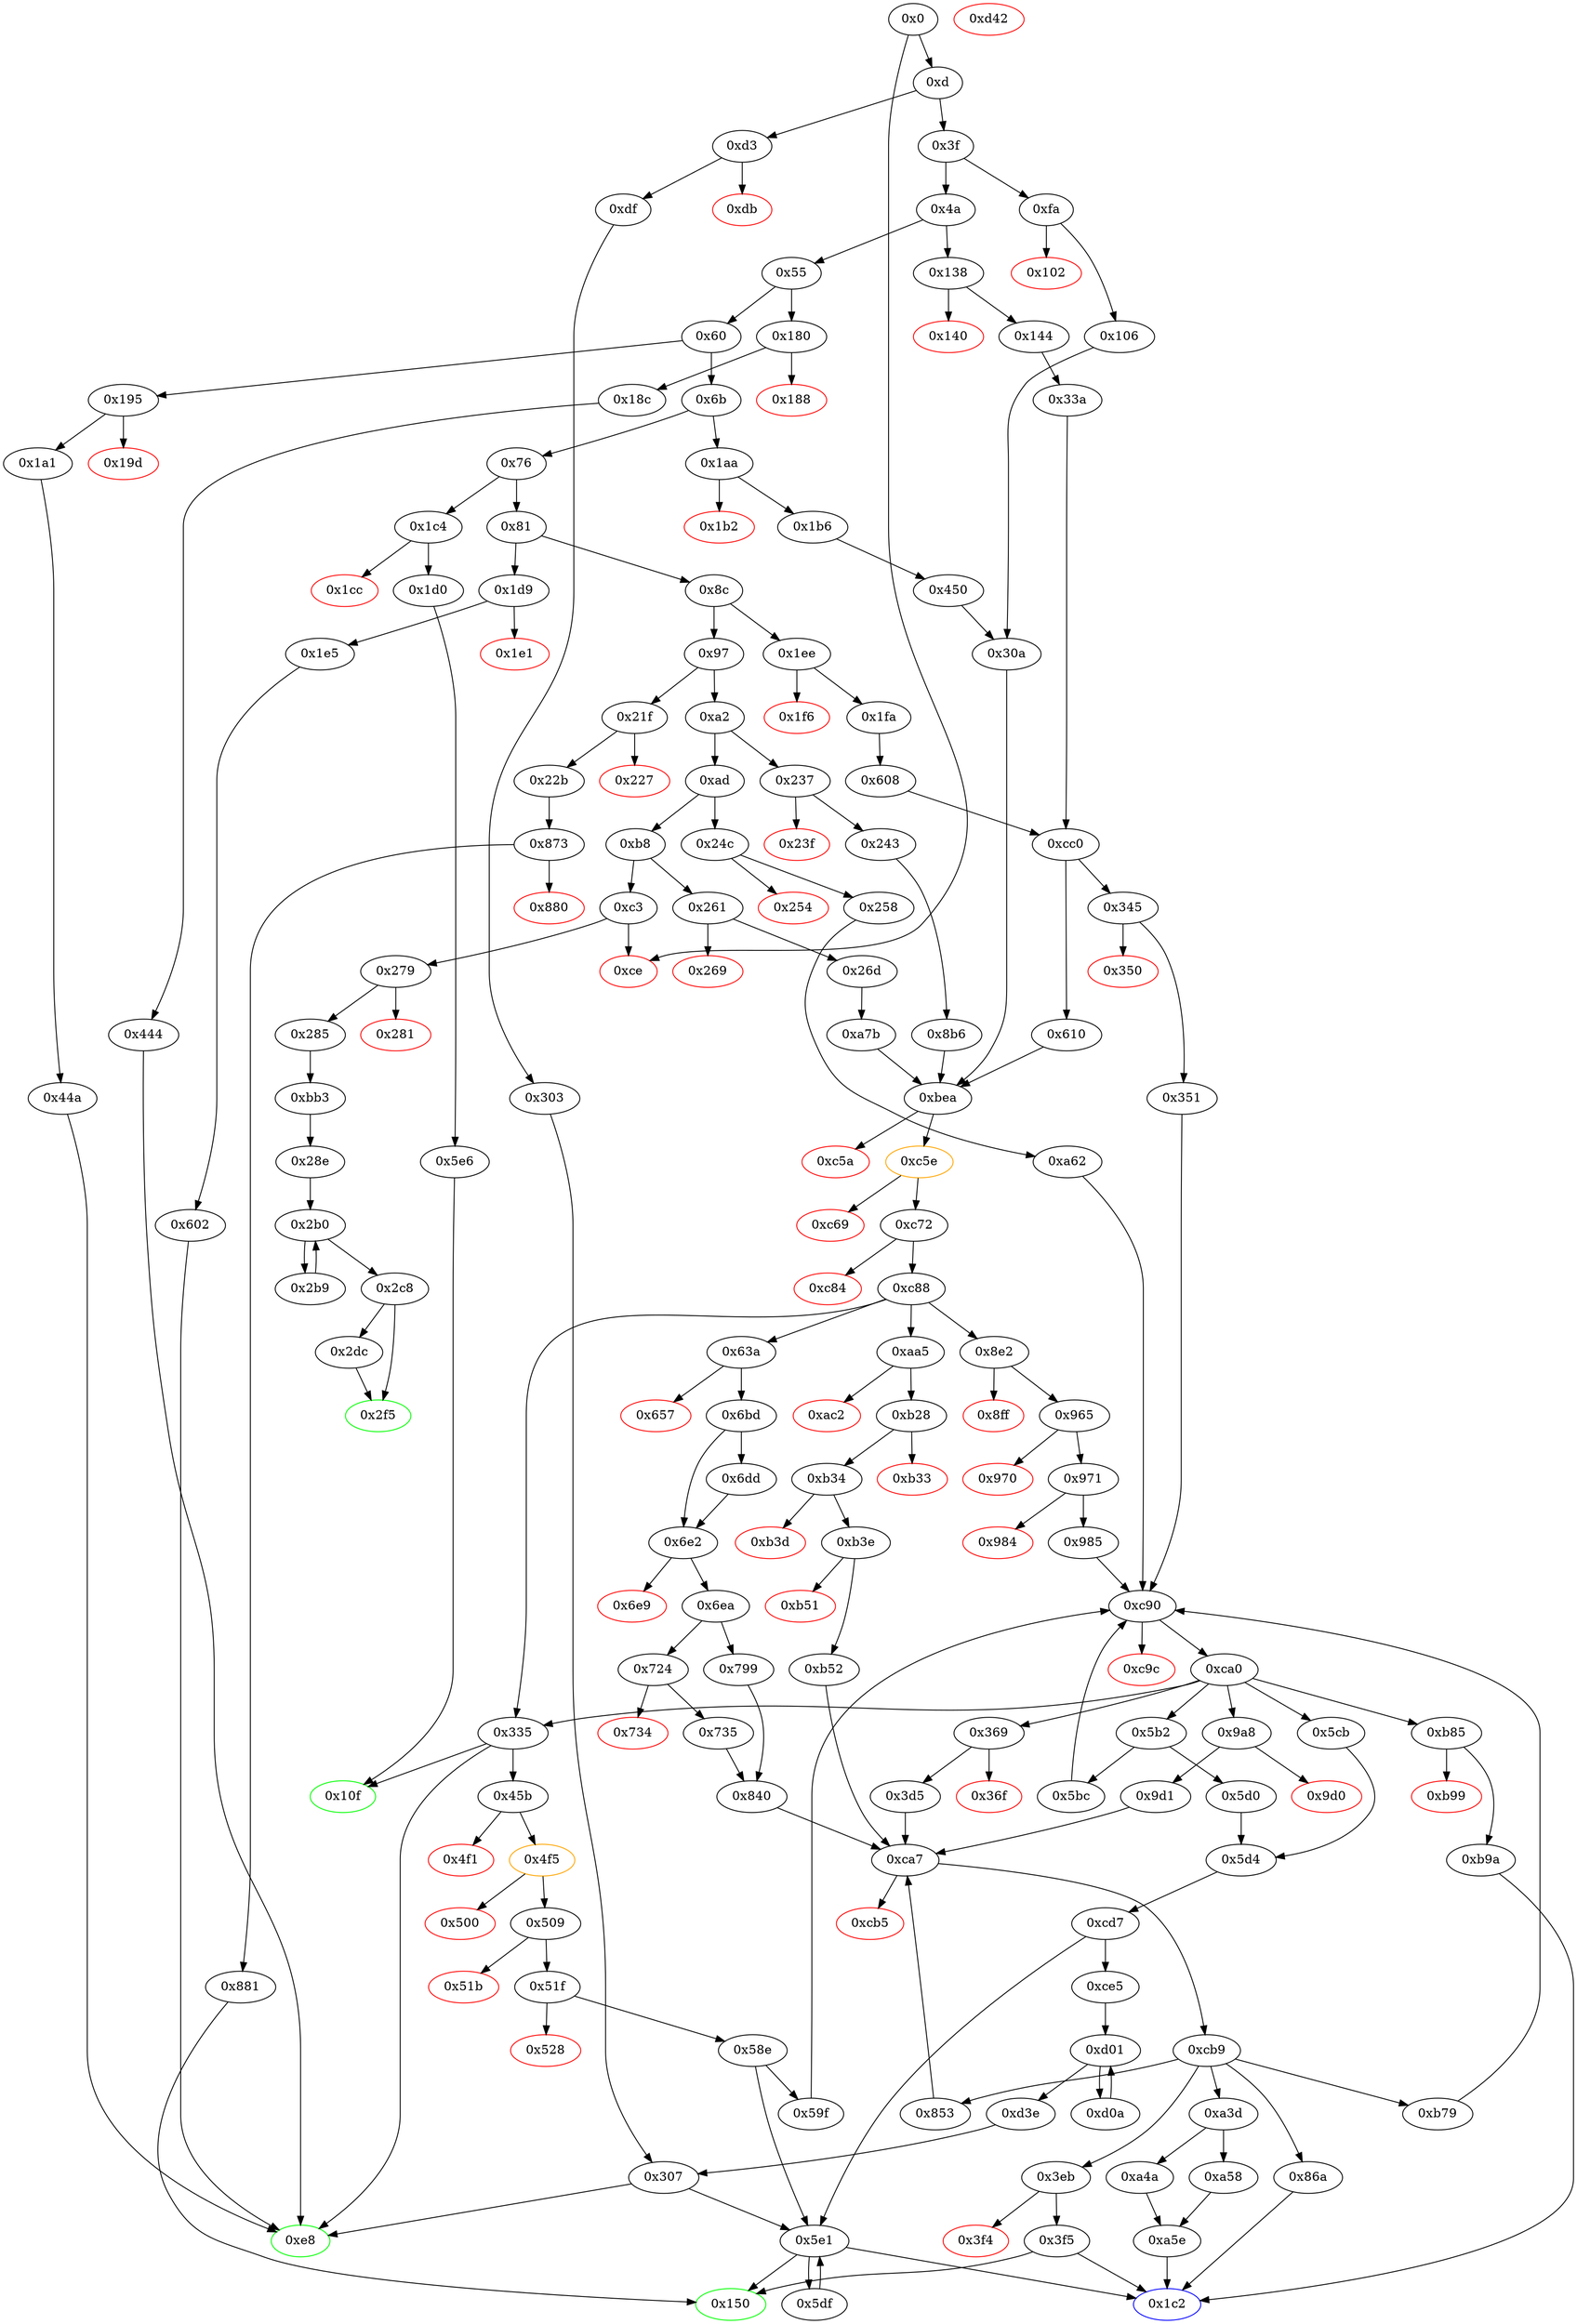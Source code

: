 strict digraph "" {
"0xa4a" [fillcolor=white, id="0xa4a", style=filled, tooltip="Block 0xa4a\n[0xa4a:0xa57]\n---\nPredecessors: [0xa3d]\nSuccessors: [0xa5e]\n---\n0xa4a PUSH1 0x0\n0xa4c PUSH1 0x3\n0xa4e DUP2\n0xa4f SWAP1\n0xa50 SSTORE\n0xa51 PUSH1 0x2\n0xa53 SSTORE\n0xa54 PUSH2 0xa5e\n0xa57 JUMP\n---\n0xa4a: V602 = 0x0\n0xa4c: V603 = 0x3\n0xa50: S[0x3] = 0x0\n0xa51: V604 = 0x2\n0xa53: S[0x2] = 0x0\n0xa54: V605 = 0xa5e\n0xa57: JUMP 0xa5e\n---\nEntry stack: [V11, S5, S4, S3, S2, S1, S0]\nStack pops: 0\nStack additions: []\nExit stack: [V11, S5, S4, S3, S2, S1, S0]\n\nDef sites:\nV11: {0xd.0x34}\nS5: {0xd.0x34, 0x144.0x146}\nS4: {0x1fa.0x1fc, 0x26d.0x26f, 0x144.0x14b}\nS3: {0x1fa.0x217, 0x26d.0x274, 0x33a.0x33b, 0xd.0x34}\nS2: {0xa7b.0xa7c, 0x1fa.0x21a, 0x243.0x245, 0x33a.0x33b}\nS1: {0xca7_0xb52.0xcac, 0xca7_0x853.0xcac, 0xca7_0x9d1.0xcac, 0xca7_0x3d5.0xcac, 0xca7_0x840.0xcac}\nS0: {0x610.0x611, 0xb52.0xb64, 0x3d5.0x3d9, 0x8b6.0x8b9}\n"];
"0x18c" [fillcolor=white, id="0x18c", style=filled, tooltip="Block 0x18c\n[0x18c:0x194]\n---\nPredecessors: [0x180]\nSuccessors: [0x444]\n---\n0x18c JUMPDEST\n0x18d POP\n0x18e PUSH2 0xe8\n0x191 PUSH2 0x444\n0x194 JUMP\n---\n0x18c: JUMPDEST \n0x18e: V102 = 0xe8\n0x191: V103 = 0x444\n0x194: JUMP 0x444\n---\nEntry stack: [V11, V98]\nStack pops: 1\nStack additions: [0xe8]\nExit stack: [V11, 0xe8]\n\nDef sites:\nV11: {0xd.0x34}\nV98: {0x180.0x181}\n"];
"0x2dc" [fillcolor=white, id="0x2dc", style=filled, tooltip="Block 0x2dc\n[0x2dc:0x2f4]\n---\nPredecessors: [0x2c8]\nSuccessors: [0x2f5]\n---\n0x2dc DUP1\n0x2dd DUP3\n0x2de SUB\n0x2df DUP1\n0x2e0 MLOAD\n0x2e1 PUSH1 0x1\n0x2e3 DUP4\n0x2e4 PUSH1 0x20\n0x2e6 SUB\n0x2e7 PUSH2 0x100\n0x2ea EXP\n0x2eb SUB\n0x2ec NOT\n0x2ed AND\n0x2ee DUP2\n0x2ef MSTORE\n0x2f0 PUSH1 0x20\n0x2f2 ADD\n0x2f3 SWAP2\n0x2f4 POP\n---\n0x2de: V199 = SUB V194 V196\n0x2e0: V200 = M[V199]\n0x2e1: V201 = 0x1\n0x2e4: V202 = 0x20\n0x2e6: V203 = SUB 0x20 V196\n0x2e7: V204 = 0x100\n0x2ea: V205 = EXP 0x100 V203\n0x2eb: V206 = SUB V205 0x1\n0x2ec: V207 = NOT V206\n0x2ed: V208 = AND V207 V200\n0x2ef: M[V199] = V208\n0x2f0: V209 = 0x20\n0x2f2: V210 = ADD 0x20 V199\n---\nEntry stack: [V11, 0x28e, V693, V177, V177, V194, V196]\nStack pops: 2\nStack additions: [V210, S0]\nExit stack: [V11, 0x28e, V693, V177, V177, V210, V196]\n\nDef sites:\nV11: {0xd.0x34}\n0x28e: {0x285.0x287}\nV693: {0xbb3.0xbb7}\nV177: {0x28e.0x292}\nV177: {0x28e.0x292}\nV194: {0x2c8.0x2d1}\nV196: {0x2c8.0x2d5}\n"];
"0xdb" [color=red, fillcolor=white, id="0xdb", style=filled, tooltip="Block 0xdb\n[0xdb:0xde]\n---\nPredecessors: [0xd3]\nSuccessors: []\n---\n0xdb PUSH1 0x0\n0xdd DUP1\n0xde REVERT\n---\n0xdb: V58 = 0x0\n0xde: REVERT 0x0 0x0\n---\nEntry stack: [V11, V55]\nStack pops: 0\nStack additions: []\nExit stack: [V11, V55]\n\nDef sites:\nV11: {0xd.0x34}\nV55: {0xd3.0xd4}\n"];
"0x971" [fillcolor=white, id="0x971", style=filled, tooltip="Block 0x971\n[0x971:0x983]\n---\nPredecessors: [0x965]\nSuccessors: [0x984, 0x985]\n---\n0x971 JUMPDEST\n0x972 PUSH2 0x9a8\n0x975 PUSH1 0x1\n0x977 PUSH1 0x2\n0x979 SLOAD\n0x97a DUP2\n0x97b SLOAD\n0x97c DUP2\n0x97d LT\n0x97e ISZERO\n0x97f ISZERO\n0x980 PUSH2 0x985\n0x983 JUMPI\n---\n0x971: JUMPDEST \n0x972: V540 = 0x9a8\n0x975: V541 = 0x1\n0x977: V542 = 0x2\n0x979: V543 = S[0x2]\n0x97b: V544 = S[0x1]\n0x97d: V545 = LT V543 V544\n0x97e: V546 = ISZERO V545\n0x97f: V547 = ISZERO V546\n0x980: V548 = 0x985\n0x983: JUMPI 0x985 V547\n---\nEntry stack: [V11, S5, S4, S3, S2, S1, {0x0, 0x495061796d656e744d616e616765720000000000000000000000000000000000}]\nStack pops: 0\nStack additions: [0x9a8, 0x1, V543]\nExit stack: [V11, S5, S4, S3, S2, S1, {0x0, 0x495061796d656e744d616e616765720000000000000000000000000000000000}, 0x9a8, 0x1, V543]\n\nDef sites:\nV11: {0xd.0x34}\nS5: {0xd.0x34, 0x1b6.0x1b8}\nS4: {0x1fa.0x1fc, 0x1b6.0x1bd}\nS3: {0x450.0x451, 0x1fa.0x217, 0xd.0x34}\nS2: {0xd.0x34, 0x450.0x451, 0x243.0x245, 0x1fa.0x21a, 0x26d.0x26f}\nS1: {0x450.0x454, 0x106.0x108, 0x26d.0x274, 0xcc0_0x608.0xcc4, 0x8b6.0x8b7}\n{0x0, 0x495061796d656e744d616e616765720000000000000000000000000000000000}: {0x610.0x611, 0xa7b.0xa7c, 0x30a_0x106.0x30b, 0x30a_0x450.0x30b, 0x8b6.0x8b9}\n"];
"0x5bc" [fillcolor=white, id="0x5bc", style=filled, tooltip="Block 0x5bc\n[0x5bc:0x5ca]\n---\nPredecessors: [0x5b2]\nSuccessors: [0xc90]\n---\n0x5bc PUSH2 0x5cb\n0x5bf DUP3\n0x5c0 DUP5\n0x5c1 PUSH4 0xffffffff\n0x5c6 PUSH2 0xc90\n0x5c9 AND\n0x5ca JUMP\n---\n0x5bc: V367 = 0x5cb\n0x5c1: V368 = 0xffffffff\n0x5c6: V369 = 0xc90\n0x5c9: V370 = AND 0xc90 0xffffffff\n0x5ca: JUMP 0xc90\n---\nEntry stack: [V11, 0x150, S4, S3, S2, S1, V743]\nStack pops: 3\nStack additions: [S2, S1, S0, 0x5cb, S1, S2]\nExit stack: [V11, 0x150, S4, S3, S2, S1, V743, 0x5cb, S1, S2]\n\nDef sites:\nV11: {0xd.0x34}\n0x150: {0x144.0x146}\nS4: {0xd.0x34, 0x144.0x14b}\nS3: {0x33a.0x33b, 0xd.0x34, 0x1b6.0x1b8}\nS2: {0x26d.0x26f, 0x243.0x245, 0x33a.0x33b, 0xd.0x34, 0x1b6.0x1bd}\nS1: {0x258.0x25a, 0x26d.0x274, 0xcc0_0x33a.0xcc4, 0x8b6.0x8b7, 0x58e.0x591}\nV743: {0xca0.0xca4}\n"];
"0x1d9" [fillcolor=white, id="0x1d9", style=filled, tooltip="Block 0x1d9\n[0x1d9:0x1e0]\n---\nPredecessors: [0x81]\nSuccessors: [0x1e1, 0x1e5]\n---\n0x1d9 JUMPDEST\n0x1da CALLVALUE\n0x1db DUP1\n0x1dc ISZERO\n0x1dd PUSH2 0x1e5\n0x1e0 JUMPI\n---\n0x1d9: JUMPDEST \n0x1da: V124 = CALLVALUE\n0x1dc: V125 = ISZERO V124\n0x1dd: V126 = 0x1e5\n0x1e0: JUMPI 0x1e5 V125\n---\nEntry stack: [V11]\nStack pops: 0\nStack additions: [V124]\nExit stack: [V11, V124]\n\nDef sites:\nV11: {0xd.0x34}\n"];
"0xcb9" [fillcolor=white, id="0xcb9", style=filled, tooltip="Block 0xcb9\n[0xcb9:0xcbf]\n---\nPredecessors: [0xca7]\nSuccessors: [0x3eb, 0x853, 0x86a, 0xa3d, 0xb79]\n---\n0xcb9 JUMPDEST\n0xcba SWAP4\n0xcbb SWAP3\n0xcbc POP\n0xcbd POP\n0xcbe POP\n0xcbf JUMP\n---\n0xcb9: JUMPDEST \n0xcbf: JUMP {0x3eb, 0x853, 0x86a, 0xa3d, 0xb79}\n---\nEntry stack: [V11, S12, S11, S10, S9, S8, S7, S6, S5, {0x3eb, 0x853, 0x86a, 0xa3d, 0xb79}, S3, S2, 0x0, V745]\nStack pops: 5\nStack additions: [S0]\nExit stack: [V11, S12, S11, S10, S9, S8, S7, S6, S5, V745]\n\nDef sites:\nV11: {0xd.0x34}\nS12: {0xd.0x34, 0x1b6.0x1b8}\nS11: {0x1fa.0x1fc, 0xd.0x34, 0x1b6.0x1bd}\nS10: {0x450.0x451, 0x1fa.0x217, 0xd.0x34, 0x144.0x146, 0x1b6.0x1b8}\nS9: {0x1fa.0x1fc, 0x1fa.0x21a, 0x450.0x451, 0x1b6.0x1bd, 0xd.0x34, 0x26d.0x26f, 0x243.0x245, 0x144.0x14b}\nS8: {0x1fa.0x217, 0x33a.0x33b, 0x450.0x451, 0x450.0x454, 0x1b6.0x1b8, 0x8b6.0x8b7, 0xd.0x34, 0x26d.0x274, 0xcc0_0x608.0xcc4, 0x106.0x108}\nS7: {0xa7b.0xa7c, 0x33a.0x33b, 0x1fa.0x21a, 0x30a_0x450.0x30b, 0x450.0x451, 0x610.0x611, 0x1b6.0x1bd, 0x8b6.0x8b9, 0x26d.0x26f, 0xd.0x34, 0x243.0x245, 0x30a_0x106.0x30b}\nS6: {0x258.0x25a, 0x6ea.0x6ee, 0x26d.0x274, 0xcc0_0x33a.0xcc4, 0xb3e.0xb3f, 0x58e.0x591, 0x8b6.0x8b7}\nS5: {0xa7b.0xa7c, 0x30a_0x106.0x30b, 0x610.0x611, 0x450.0x451, 0xb52.0xb64, 0x3d5.0x3d9, 0x144.0x14b, 0x8b6.0x8b9, 0xca0_0x59f.0xca4, 0xd.0x34, 0xa62.0xa63, 0x30a_0x450.0x30b}\n{0x3eb, 0x853, 0x86a, 0xa3d, 0xb79}: {0x9d1.0xa35, 0x840.0x844, 0x853.0x85a, 0xb52.0xb65, 0x3d5.0x3dc}\nS3: {0x9d1.0xa34, 0x840.0x843, 0x853.0x859, 0xb52.0xb6b, 0x3d5.0x3d8}\nS2: {0x1fa.0x21a, 0x9d1.0xa2e, 0x450.0x451, 0x853.0x85e, 0x450.0x454, 0x8b6.0x8b7, 0xd.0x34, 0x26d.0x26f, 0x26d.0x274, 0xcc0_0x608.0xcc4, 0x243.0x245, 0x144.0x14b, 0x106.0x108}\n0x0: {0xca7.0xca8}\nV745: {0xca7.0xcac}\n"];
"0x351" [fillcolor=white, id="0x351", style=filled, tooltip="Block 0x351\n[0x351:0x368]\n---\nPredecessors: [0x345]\nSuccessors: [0xc90]\n---\n0x351 JUMPDEST\n0x352 DUP4\n0x353 PUSH2 0x369\n0x356 PUSH1 0x2\n0x358 SLOAD\n0x359 PUSH1 0x3\n0x35b SLOAD\n0x35c PUSH2 0xc90\n0x35f SWAP1\n0x360 SWAP2\n0x361 SWAP1\n0x362 PUSH4 0xffffffff\n0x367 AND\n0x368 JUMP\n---\n0x351: JUMPDEST \n0x353: V228 = 0x369\n0x356: V229 = 0x2\n0x358: V230 = S[0x2]\n0x359: V231 = 0x3\n0x35b: V232 = S[0x3]\n0x35c: V233 = 0xc90\n0x362: V234 = 0xffffffff\n0x367: V235 = AND 0xffffffff 0xc90\n0x368: JUMP 0xc90\n---\nEntry stack: [V11, S4, S3, S2, S1, V751]\nStack pops: 4\nStack additions: [S3, S2, S1, S0, S3, 0x369, V232, V230]\nExit stack: [V11, S4, S3, S2, S1, V751, S3, 0x369, V232, V230]\n\nDef sites:\nV11: {0xd.0x34}\nS4: {0xd.0x34, 0x144.0x146}\nS3: {0x1fa.0x1fc, 0x144.0x14b}\nS2: {0x1fa.0x217, 0x33a.0x33b}\nS1: {0x1fa.0x21a, 0x33a.0x33b}\nV751: {0xcc0.0xcc4}\n"];
"0xa58" [fillcolor=white, id="0xa58", style=filled, tooltip="Block 0xa58\n[0xa58:0xa5d]\n---\nPredecessors: [0xa3d]\nSuccessors: [0xa5e]\n---\n0xa58 JUMPDEST\n0xa59 PUSH1 0x2\n0xa5b DUP3\n0xa5c SWAP1\n0xa5d SSTORE\n---\n0xa58: JUMPDEST \n0xa59: V606 = 0x2\n0xa5d: S[0x2] = S1\n---\nEntry stack: [V11, S5, S4, S3, S2, S1, S0]\nStack pops: 2\nStack additions: [S1, S0]\nExit stack: [V11, S5, S4, S3, S2, S1, S0]\n\nDef sites:\nV11: {0xd.0x34}\nS5: {0xd.0x34, 0x144.0x146}\nS4: {0x1fa.0x1fc, 0x26d.0x26f, 0x144.0x14b}\nS3: {0x1fa.0x217, 0x26d.0x274, 0x33a.0x33b, 0xd.0x34}\nS2: {0xa7b.0xa7c, 0x1fa.0x21a, 0x243.0x245, 0x33a.0x33b}\nS1: {0xca7_0xb52.0xcac, 0xca7_0x853.0xcac, 0xca7_0x9d1.0xcac, 0xca7_0x3d5.0xcac, 0xca7_0x840.0xcac}\nS0: {0x610.0x611, 0xb52.0xb64, 0x3d5.0x3d9, 0x8b6.0x8b9}\n"];
"0xfa" [fillcolor=white, id="0xfa", style=filled, tooltip="Block 0xfa\n[0xfa:0x101]\n---\nPredecessors: [0x3f]\nSuccessors: [0x102, 0x106]\n---\n0xfa JUMPDEST\n0xfb CALLVALUE\n0xfc DUP1\n0xfd ISZERO\n0xfe PUSH2 0x106\n0x101 JUMPI\n---\n0xfa: JUMPDEST \n0xfb: V67 = CALLVALUE\n0xfd: V68 = ISZERO V67\n0xfe: V69 = 0x106\n0x101: JUMPI 0x106 V68\n---\nEntry stack: [V11]\nStack pops: 0\nStack additions: [V67]\nExit stack: [V11, V67]\n\nDef sites:\nV11: {0xd.0x34}\n"];
"0x5d0" [fillcolor=white, id="0x5d0", style=filled, tooltip="Block 0x5d0\n[0x5d0:0x5d3]\n---\nPredecessors: [0x5b2]\nSuccessors: [0x5d4]\n---\n0x5d0 JUMPDEST\n0x5d1 PUSH1 0x3\n0x5d3 SLOAD\n---\n0x5d0: JUMPDEST \n0x5d1: V372 = 0x3\n0x5d3: V373 = S[0x3]\n---\nEntry stack: [V11, 0x150, S4, S3, S2, S1, V743]\nStack pops: 0\nStack additions: [V373]\nExit stack: [V11, 0x150, S4, S3, S2, S1, V743, V373]\n\nDef sites:\nV11: {0xd.0x34}\n0x150: {0x144.0x146}\nS4: {0xd.0x34, 0x144.0x14b}\nS3: {0x33a.0x33b, 0xd.0x34, 0x1b6.0x1b8}\nS2: {0x26d.0x26f, 0x243.0x245, 0x33a.0x33b, 0xd.0x34, 0x1b6.0x1bd}\nS1: {0x258.0x25a, 0x26d.0x274, 0xcc0_0x33a.0xcc4, 0x8b6.0x8b7, 0x58e.0x591}\nV743: {0xca0.0xca4}\n"];
"0x8ff" [color=red, fillcolor=white, id="0x8ff", style=filled, tooltip="Block 0x8ff\n[0x8ff:0x964]\n---\nPredecessors: [0x8e2]\nSuccessors: []\n---\n0x8ff PUSH1 0x40\n0x901 DUP1\n0x902 MLOAD\n0x903 PUSH32 0x8c379a000000000000000000000000000000000000000000000000000000000\n0x924 DUP2\n0x925 MSTORE\n0x926 PUSH1 0x20\n0x928 PUSH1 0x4\n0x92a DUP3\n0x92b ADD\n0x92c MSTORE\n0x92d PUSH1 0x11\n0x92f PUSH1 0x24\n0x931 DUP3\n0x932 ADD\n0x933 MSTORE\n0x934 PUSH32 0x63616c6c657220697320696c6c6567616c000000000000000000000000000000\n0x955 PUSH1 0x44\n0x957 DUP3\n0x958 ADD\n0x959 MSTORE\n0x95a SWAP1\n0x95b MLOAD\n0x95c SWAP1\n0x95d DUP2\n0x95e SWAP1\n0x95f SUB\n0x960 PUSH1 0x64\n0x962 ADD\n0x963 SWAP1\n0x964 REVERT\n---\n0x8ff: V519 = 0x40\n0x902: V520 = M[0x40]\n0x903: V521 = 0x8c379a000000000000000000000000000000000000000000000000000000000\n0x925: M[V520] = 0x8c379a000000000000000000000000000000000000000000000000000000000\n0x926: V522 = 0x20\n0x928: V523 = 0x4\n0x92b: V524 = ADD V520 0x4\n0x92c: M[V524] = 0x20\n0x92d: V525 = 0x11\n0x92f: V526 = 0x24\n0x932: V527 = ADD V520 0x24\n0x933: M[V527] = 0x11\n0x934: V528 = 0x63616c6c657220697320696c6c6567616c000000000000000000000000000000\n0x955: V529 = 0x44\n0x958: V530 = ADD V520 0x44\n0x959: M[V530] = 0x63616c6c657220697320696c6c6567616c000000000000000000000000000000\n0x95b: V531 = M[0x40]\n0x95f: V532 = SUB V520 V531\n0x960: V533 = 0x64\n0x962: V534 = ADD 0x64 V532\n0x964: REVERT V531 V534\n---\nEntry stack: [V11, S5, S4, S3, S2, S1, {0x0, 0x495061796d656e744d616e616765720000000000000000000000000000000000}]\nStack pops: 0\nStack additions: []\nExit stack: [V11, S5, S4, S3, S2, S1, {0x0, 0x495061796d656e744d616e616765720000000000000000000000000000000000}]\n\nDef sites:\nV11: {0xd.0x34}\nS5: {0xd.0x34, 0x1b6.0x1b8}\nS4: {0x1fa.0x1fc, 0x1b6.0x1bd}\nS3: {0x450.0x451, 0x1fa.0x217, 0xd.0x34}\nS2: {0xd.0x34, 0x450.0x451, 0x243.0x245, 0x1fa.0x21a, 0x26d.0x26f}\nS1: {0x450.0x454, 0x106.0x108, 0x26d.0x274, 0xcc0_0x608.0xcc4, 0x8b6.0x8b7}\n{0x0, 0x495061796d656e744d616e616765720000000000000000000000000000000000}: {0x610.0x611, 0xa7b.0xa7c, 0x30a_0x106.0x30b, 0x30a_0x450.0x30b, 0x8b6.0x8b9}\n"];
"0x8e2" [fillcolor=white, id="0x8e2", style=filled, tooltip="Block 0x8e2\n[0x8e2:0x8fe]\n---\nPredecessors: [0xc88]\nSuccessors: [0x8ff, 0x965]\n---\n0x8e2 JUMPDEST\n0x8e3 PUSH20 0xffffffffffffffffffffffffffffffffffffffff\n0x8f8 AND\n0x8f9 CALLER\n0x8fa EQ\n0x8fb PUSH2 0x965\n0x8fe JUMPI\n---\n0x8e2: JUMPDEST \n0x8e3: V514 = 0xffffffffffffffffffffffffffffffffffffffff\n0x8f8: V515 = AND 0xffffffffffffffffffffffffffffffffffffffff V737\n0x8f9: V516 = CALLER\n0x8fa: V517 = EQ V516 V515\n0x8fb: V518 = 0x965\n0x8fe: JUMPI 0x965 V517\n---\nEntry stack: [V11, S6, S5, S4, S3, S2, {0x0, 0x495061796d656e744d616e616765720000000000000000000000000000000000}, V737]\nStack pops: 1\nStack additions: []\nExit stack: [V11, S6, S5, S4, S3, S2, {0x0, 0x495061796d656e744d616e616765720000000000000000000000000000000000}]\n\nDef sites:\nV11: {0xd.0x34}\nS6: {0xd.0x34, 0x1b6.0x1b8}\nS5: {0x1fa.0x1fc, 0x1b6.0x1bd}\nS4: {0x450.0x451, 0x1fa.0x217, 0xd.0x34}\nS3: {0xd.0x34, 0x450.0x451, 0x243.0x245, 0x1fa.0x21a, 0x26d.0x26f}\nS2: {0x450.0x454, 0x106.0x108, 0x26d.0x274, 0xcc0_0x608.0xcc4, 0x8b6.0x8b7}\n{0x0, 0x495061796d656e744d616e616765720000000000000000000000000000000000}: {0x610.0x611, 0xa7b.0xa7c, 0x30a_0x106.0x30b, 0x30a_0x450.0x30b, 0x8b6.0x8b9}\nV737: {0xc88.0xc8a}\n"];
"0xc3" [fillcolor=white, id="0xc3", style=filled, tooltip="Block 0xc3\n[0xc3:0xcd]\n---\nPredecessors: [0xb8]\nSuccessors: [0xce, 0x279]\n---\n0xc3 DUP1\n0xc4 PUSH4 0xffa1ad74\n0xc9 EQ\n0xca PUSH2 0x279\n0xcd JUMPI\n---\n0xc4: V51 = 0xffa1ad74\n0xc9: V52 = EQ 0xffa1ad74 V11\n0xca: V53 = 0x279\n0xcd: JUMPI 0x279 V52\n---\nEntry stack: [V11]\nStack pops: 1\nStack additions: [S0]\nExit stack: [V11]\n\nDef sites:\nV11: {0xd.0x34}\n"];
"0xca7" [fillcolor=white, id="0xca7", style=filled, tooltip="Block 0xca7\n[0xca7:0xcb4]\n---\nPredecessors: [0x3d5, 0x840, 0x853, 0x9d1, 0xb52]\nSuccessors: [0xcb5, 0xcb9]\n---\n0xca7 JUMPDEST\n0xca8 PUSH1 0x0\n0xcaa DUP3\n0xcab DUP3\n0xcac ADD\n0xcad DUP4\n0xcae DUP2\n0xcaf LT\n0xcb0 ISZERO\n0xcb1 PUSH2 0xcb9\n0xcb4 JUMPI\n---\n0xca7: JUMPDEST \n0xca8: V744 = 0x0\n0xcac: V745 = ADD S0 S1\n0xcaf: V746 = LT V745 S1\n0xcb0: V747 = ISZERO V746\n0xcb1: V748 = 0xcb9\n0xcb4: JUMPI 0xcb9 V747\n---\nEntry stack: [V11, S10, S9, S8, S7, S6, S5, S4, S3, {0x3eb, 0x853, 0x86a, 0xa3d, 0xb79}, S1, S0]\nStack pops: 2\nStack additions: [S1, S0, 0x0, V745]\nExit stack: [V11, S10, S9, S8, S7, S6, S5, S4, S3, {0x3eb, 0x853, 0x86a, 0xa3d, 0xb79}, S1, S0, 0x0, V745]\n\nDef sites:\nV11: {0xd.0x34}\nS10: {0xd.0x34, 0x1b6.0x1b8}\nS9: {0x1fa.0x1fc, 0xd.0x34, 0x1b6.0x1bd}\nS8: {0x450.0x451, 0x1fa.0x217, 0xd.0x34, 0x144.0x146, 0x1b6.0x1b8}\nS7: {0x1fa.0x1fc, 0x1fa.0x21a, 0x450.0x451, 0x1b6.0x1bd, 0xd.0x34, 0x26d.0x26f, 0x243.0x245, 0x144.0x14b}\nS6: {0x1fa.0x217, 0x33a.0x33b, 0x450.0x451, 0x450.0x454, 0x1b6.0x1b8, 0x8b6.0x8b7, 0xd.0x34, 0x26d.0x274, 0xcc0_0x608.0xcc4, 0x106.0x108}\nS5: {0xa7b.0xa7c, 0x33a.0x33b, 0x1fa.0x21a, 0x30a_0x450.0x30b, 0x450.0x451, 0x610.0x611, 0x1b6.0x1bd, 0x8b6.0x8b9, 0x26d.0x26f, 0xd.0x34, 0x243.0x245, 0x30a_0x106.0x30b}\nS4: {0x258.0x25a, 0x6ea.0x6ee, 0x26d.0x274, 0xcc0_0x33a.0xcc4, 0xb3e.0xb3f, 0x58e.0x591, 0x8b6.0x8b7}\nS3: {0xa7b.0xa7c, 0x30a_0x106.0x30b, 0x610.0x611, 0x450.0x451, 0xb52.0xb64, 0x3d5.0x3d9, 0x144.0x14b, 0x8b6.0x8b9, 0xca0_0x59f.0xca4, 0xd.0x34, 0xa62.0xa63, 0x30a_0x450.0x30b}\n{0x3eb, 0x853, 0x86a, 0xa3d, 0xb79}: {0x9d1.0xa35, 0x840.0x844, 0x853.0x85a, 0xb52.0xb65, 0x3d5.0x3dc}\nS1: {0x9d1.0xa34, 0x840.0x843, 0x853.0x859, 0xb52.0xb6b, 0x3d5.0x3d8}\nS0: {0x1fa.0x21a, 0x9d1.0xa2e, 0x450.0x451, 0x853.0x85e, 0x450.0x454, 0x8b6.0x8b7, 0xd.0x34, 0x26d.0x26f, 0x26d.0x274, 0xcc0_0x608.0xcc4, 0x243.0x245, 0x144.0x14b, 0x106.0x108}\n"];
"0xb33" [color=red, fillcolor=white, id="0xb33", style=filled, tooltip="Block 0xb33\n[0xb33:0xb33]\n---\nPredecessors: [0xb28]\nSuccessors: []\n---\n0xb33 INVALID\n---\n0xb33: INVALID \n---\nEntry stack: [V11, S5, S4, S3, S2, S1, {0x0, 0x495061796d656e744d616e616765720000000000000000000000000000000000}]\nStack pops: 0\nStack additions: []\nExit stack: [V11, S5, S4, S3, S2, S1, {0x0, 0x495061796d656e744d616e616765720000000000000000000000000000000000}]\n\nDef sites:\nV11: {0xd.0x34}\nS5: {0xd.0x34, 0x1b6.0x1b8}\nS4: {0x1fa.0x1fc, 0x1b6.0x1bd}\nS3: {0x450.0x451, 0x1fa.0x217, 0xd.0x34}\nS2: {0xd.0x34, 0x450.0x451, 0x243.0x245, 0x1fa.0x21a, 0x26d.0x26f}\nS1: {0x450.0x454, 0x106.0x108, 0x26d.0x274, 0xcc0_0x608.0xcc4, 0x8b6.0x8b7}\n{0x0, 0x495061796d656e744d616e616765720000000000000000000000000000000000}: {0x610.0x611, 0xa7b.0xa7c, 0x30a_0x106.0x30b, 0x30a_0x450.0x30b, 0x8b6.0x8b9}\n"];
"0x1b2" [color=red, fillcolor=white, id="0x1b2", style=filled, tooltip="Block 0x1b2\n[0x1b2:0x1b5]\n---\nPredecessors: [0x1aa]\nSuccessors: []\n---\n0x1b2 PUSH1 0x0\n0x1b4 DUP1\n0x1b5 REVERT\n---\n0x1b2: V113 = 0x0\n0x1b5: REVERT 0x0 0x0\n---\nEntry stack: [V11, V110]\nStack pops: 0\nStack additions: []\nExit stack: [V11, V110]\n\nDef sites:\nV11: {0xd.0x34}\nV110: {0x1aa.0x1ab}\n"];
"0xc69" [color=red, fillcolor=white, id="0xc69", style=filled, tooltip="Block 0xc69\n[0xc69:0xc71]\n---\nPredecessors: [0xc5e]\nSuccessors: []\n---\n0xc69 RETURNDATASIZE\n0xc6a PUSH1 0x0\n0xc6c DUP1\n0xc6d RETURNDATACOPY\n0xc6e RETURNDATASIZE\n0xc6f PUSH1 0x0\n0xc71 REVERT\n---\n0xc69: V725 = RETURNDATASIZE\n0xc6a: V726 = 0x0\n0xc6d: RETURNDATACOPY 0x0 0x0 V725\n0xc6e: V727 = RETURNDATASIZE\n0xc6f: V728 = 0x0\n0xc71: REVERT 0x0 V727\n---\nEntry stack: [V11, S12, S11, S10, S9, S8, {0x0, 0x495061796d656e744d616e616765720000000000000000000000000000000000}, {0x335, 0x63a, 0x8e2, 0xaa5}, {0x495061796d656e744d616e616765720000000000000000000000000000000000, 0x49534741417574686f72697a6174696f6e4d616e616765720000000000000000}, 0x0, S3, 0xd2020dd, S1, V722]\nStack pops: 0\nStack additions: []\nExit stack: [V11, S12, S11, S10, S9, S8, {0x0, 0x495061796d656e744d616e616765720000000000000000000000000000000000}, {0x335, 0x63a, 0x8e2, 0xaa5}, {0x495061796d656e744d616e616765720000000000000000000000000000000000, 0x49534741417574686f72697a6174696f6e4d616e616765720000000000000000}, 0x0, S3, 0xd2020dd, S1, V722]\n\nDef sites:\nV11: {0xd.0x34}\nS12: {0xd.0x34, 0x1b6.0x1b8}\nS11: {0x1fa.0x1fc, 0x1b6.0x1bd}\nS10: {0x450.0x451, 0x1fa.0x217, 0xd.0x34}\nS9: {0xd.0x34, 0x450.0x451, 0x243.0x245, 0x1fa.0x21a, 0x26d.0x26f}\nS8: {0x450.0x454, 0x106.0x108, 0x26d.0x274, 0xcc0_0x608.0xcc4, 0x8b6.0x8b7}\n{0x0, 0x495061796d656e744d616e616765720000000000000000000000000000000000}: {0x610.0x611, 0xa7b.0xa7c, 0x30a_0x106.0x30b, 0x30a_0x450.0x30b, 0x8b6.0x8b9}\n{0x335, 0x63a, 0x8e2, 0xaa5}: {0x30a_0x450.0x30d, 0x610.0x632, 0xa7b.0xa9d, 0x30a_0x106.0x30d, 0x8b6.0x8da}\n{0x495061796d656e744d616e616765720000000000000000000000000000000000, 0x49534741417574686f72697a6174696f6e4d616e616765720000000000000000}: {0x610.0x611, 0xa7b.0xa7c, 0x30a_0x450.0x310, 0x30a_0x106.0x310, 0x8b6.0x8b9}\n0x0: {0xbea_0x8b6.0xbeb, 0xbea_0xa7b.0xbeb, 0xbea_0x30a_0x106.0xbeb, 0xbea_0x30a_0x450.0xbeb, 0xbea_0x610.0xbeb}\nS3: {0xbea_0x30a_0x106.0xc36, 0xbea_0x610.0xc36, 0xbea_0x30a_0x450.0xc36, 0xbea_0xa7b.0xc36, 0xbea_0x8b6.0xc36}\n0xd2020dd: {0xbea_0x8b6.0xc38, 0xbea_0x30a_0x106.0xc38, 0xbea_0x610.0xc38, 0xbea_0x30a_0x450.0xc38, 0xbea_0xa7b.0xc38}\nS1: {0xbea_0x8b6.0xc42, 0xbea_0xa7b.0xc42, 0xbea_0x30a_0x106.0xc42, 0xbea_0x30a_0x450.0xc42, 0xbea_0x610.0xc42}\nV722: {0xc5e.0xc62}\n"];
"0x59f" [fillcolor=white, id="0x59f", style=filled, tooltip="Block 0x59f\n[0x59f:0x5b1]\n---\nPredecessors: [0x58e]\nSuccessors: [0xc90]\n---\n0x59f PUSH1 0x3\n0x5a1 SLOAD\n0x5a2 PUSH2 0x5b2\n0x5a5 SWAP1\n0x5a6 DUP4\n0x5a7 SWAP1\n0x5a8 PUSH4 0xffffffff\n0x5ad PUSH2 0xc90\n0x5b0 AND\n0x5b1 JUMP\n---\n0x59f: V359 = 0x3\n0x5a1: V360 = S[0x3]\n0x5a2: V361 = 0x5b2\n0x5a8: V362 = 0xffffffff\n0x5ad: V363 = 0xc90\n0x5b0: V364 = AND 0xc90 0xffffffff\n0x5b1: JUMP 0xc90\n---\nEntry stack: [V11, S3, S2, V353, S0]\nStack pops: 2\nStack additions: [S1, S0, 0x5b2, S1, V360]\nExit stack: [V11, S3, S2, V353, S0, 0x5b2, V353, V360]\n\nDef sites:\nV11: {0xd.0x34}\nS3: {0xd.0x34, 0x144.0x146, 0x1b6.0x1b8}\nS2: {0x1fa.0x1fc, 0xd.0x34, 0x144.0x14b, 0x1b6.0x1bd}\nV353: {0x58e.0x591}\nS0: {0x1fa.0x21a, 0x33a.0x33b, 0xd.0x34, 0x26d.0x26f, 0x450.0x451, 0x243.0x245, 0x1b6.0x1bd}\n"];
"0x55" [fillcolor=white, id="0x55", style=filled, tooltip="Block 0x55\n[0x55:0x5f]\n---\nPredecessors: [0x4a]\nSuccessors: [0x60, 0x180]\n---\n0x55 DUP1\n0x56 PUSH4 0x3df4ddf4\n0x5b EQ\n0x5c PUSH2 0x180\n0x5f JUMPI\n---\n0x56: V21 = 0x3df4ddf4\n0x5b: V22 = EQ 0x3df4ddf4 V11\n0x5c: V23 = 0x180\n0x5f: JUMPI 0x180 V22\n---\nEntry stack: [V11]\nStack pops: 1\nStack additions: [S0]\nExit stack: [V11]\n\nDef sites:\nV11: {0xd.0x34}\n"];
"0x734" [color=red, fillcolor=white, id="0x734", style=filled, tooltip="Block 0x734\n[0x734:0x734]\n---\nPredecessors: [0x724]\nSuccessors: []\n---\n0x734 INVALID\n---\n0x734: INVALID \n---\nEntry stack: [V11, S8, S7, S6, S5, V420, {0x0, 0x495061796d656e744d616e616765720000000000000000000000000000000000}, V420, 0x1, V435]\nStack pops: 0\nStack additions: []\nExit stack: [V11, S8, S7, S6, S5, V420, {0x0, 0x495061796d656e744d616e616765720000000000000000000000000000000000}, V420, 0x1, V435]\n\nDef sites:\nV11: {0xd.0x34}\nS8: {0xd.0x34, 0x1b6.0x1b8}\nS7: {0x1fa.0x1fc, 0x1b6.0x1bd}\nS6: {0x450.0x451, 0x1fa.0x217, 0xd.0x34}\nS5: {0x450.0x451, 0x26d.0x26f, 0x1fa.0x21a, 0xd.0x34, 0x243.0x245}\nV420: {0x6ea.0x6ee}\n{0x0, 0x495061796d656e744d616e616765720000000000000000000000000000000000}: {0x610.0x611, 0xa7b.0xa7c, 0x30a_0x450.0x30b, 0x30a_0x106.0x30b, 0x8b6.0x8b9}\nV420: {0x6ea.0x6ee}\n0x1: {0x724.0x725}\nV435: {0x724.0x729}\n"];
"0x1a1" [fillcolor=white, id="0x1a1", style=filled, tooltip="Block 0x1a1\n[0x1a1:0x1a9]\n---\nPredecessors: [0x195]\nSuccessors: [0x44a]\n---\n0x1a1 JUMPDEST\n0x1a2 POP\n0x1a3 PUSH2 0xe8\n0x1a6 PUSH2 0x44a\n0x1a9 JUMP\n---\n0x1a1: JUMPDEST \n0x1a3: V108 = 0xe8\n0x1a6: V109 = 0x44a\n0x1a9: JUMP 0x44a\n---\nEntry stack: [V11, V104]\nStack pops: 1\nStack additions: [0xe8]\nExit stack: [V11, 0xe8]\n\nDef sites:\nV11: {0xd.0x34}\nV104: {0x195.0x196}\n"];
"0x237" [fillcolor=white, id="0x237", style=filled, tooltip="Block 0x237\n[0x237:0x23e]\n---\nPredecessors: [0xa2]\nSuccessors: [0x23f, 0x243]\n---\n0x237 JUMPDEST\n0x238 CALLVALUE\n0x239 DUP1\n0x23a ISZERO\n0x23b PUSH2 0x243\n0x23e JUMPI\n---\n0x237: JUMPDEST \n0x238: V150 = CALLVALUE\n0x23a: V151 = ISZERO V150\n0x23b: V152 = 0x243\n0x23e: JUMPI 0x243 V151\n---\nEntry stack: [V11]\nStack pops: 0\nStack additions: [V150]\nExit stack: [V11, V150]\n\nDef sites:\nV11: {0xd.0x34}\n"];
"0xa5e" [fillcolor=white, id="0xa5e", style=filled, tooltip="Block 0xa5e\n[0xa5e:0xa61]\n---\nPredecessors: [0xa4a, 0xa58]\nSuccessors: [0x1c2]\n---\n0xa5e JUMPDEST\n0xa5f POP\n0xa60 POP\n0xa61 JUMP\n---\n0xa5e: JUMPDEST \n0xa61: JUMP S2\n---\nEntry stack: [V11, S5, S4, S3, S2, S1, S0]\nStack pops: 3\nStack additions: []\nExit stack: [V11, S5, S4, S3]\n\nDef sites:\nV11: {0xd.0x34}\nS5: {0xd.0x34, 0x144.0x146}\nS4: {0x1fa.0x1fc, 0x26d.0x26f, 0x144.0x14b}\nS3: {0xd.0x34, 0x1fa.0x217, 0x26d.0x274, 0x33a.0x33b}\nS2: {0xa7b.0xa7c, 0x1fa.0x21a, 0x243.0x245, 0x33a.0x33b}\nS1: {0xca7_0x840.0xcac, 0xca7_0x9d1.0xcac, 0xca7_0x3d5.0xcac, 0xca7_0xb52.0xcac, 0xca7_0x853.0xcac}\nS0: {0x610.0x611, 0xb52.0xb64, 0x3d5.0x3d9, 0x8b6.0x8b9}\n"];
"0xb51" [color=red, fillcolor=white, id="0xb51", style=filled, tooltip="Block 0xb51\n[0xb51:0xb51]\n---\nPredecessors: [0xb3e]\nSuccessors: []\n---\n0xb51 INVALID\n---\n0xb51: INVALID \n---\nEntry stack: [V11, S8, S7, S6, S5, S4, {0x0, 0x495061796d656e744d616e616765720000000000000000000000000000000000}, 0xb85, 0x1, V651]\nStack pops: 0\nStack additions: []\nExit stack: [V11, S8, S7, S6, S5, S4, {0x0, 0x495061796d656e744d616e616765720000000000000000000000000000000000}, 0xb85, 0x1, V651]\n\nDef sites:\nV11: {0xd.0x34}\nS8: {0xd.0x34, 0x1b6.0x1b8}\nS7: {0x1fa.0x1fc, 0x1b6.0x1bd}\nS6: {0x450.0x451, 0x1fa.0x217, 0xd.0x34}\nS5: {0xd.0x34, 0x450.0x451, 0x243.0x245, 0x1fa.0x21a, 0x26d.0x26f}\nS4: {0x450.0x454, 0x106.0x108, 0x26d.0x274, 0xcc0_0x608.0xcc4, 0x8b6.0x8b7}\n{0x0, 0x495061796d656e744d616e616765720000000000000000000000000000000000}: {0x610.0x611, 0xa7b.0xa7c, 0x30a_0x106.0x30b, 0x30a_0x450.0x30b, 0x8b6.0x8b9}\n0xb85: {0xb3e.0xb3f}\n0x1: {0xb3e.0xb42}\nV651: {0xb3e.0xb46}\n"];
"0x880" [color=red, fillcolor=white, id="0x880", style=filled, tooltip="Block 0x880\n[0x880:0x880]\n---\nPredecessors: [0x873]\nSuccessors: []\n---\n0x880 INVALID\n---\n0x880: INVALID \n---\nEntry stack: [V11, 0x150, V148, 0x1, V148]\nStack pops: 0\nStack additions: []\nExit stack: [V11, 0x150, V148, 0x1, V148]\n\nDef sites:\nV11: {0xd.0x34}\n0x150: {0x22b.0x22d}\nV148: {0x22b.0x232}\n0x1: {0x873.0x874}\nV148: {0x22b.0x232}\n"];
"0x21f" [fillcolor=white, id="0x21f", style=filled, tooltip="Block 0x21f\n[0x21f:0x226]\n---\nPredecessors: [0x97]\nSuccessors: [0x227, 0x22b]\n---\n0x21f JUMPDEST\n0x220 CALLVALUE\n0x221 DUP1\n0x222 ISZERO\n0x223 PUSH2 0x22b\n0x226 JUMPI\n---\n0x21f: JUMPDEST \n0x220: V142 = CALLVALUE\n0x222: V143 = ISZERO V142\n0x223: V144 = 0x22b\n0x226: JUMPI 0x22b V143\n---\nEntry stack: [V11]\nStack pops: 0\nStack additions: [V142]\nExit stack: [V11, V142]\n\nDef sites:\nV11: {0xd.0x34}\n"];
"0x9d0" [color=red, fillcolor=white, id="0x9d0", style=filled, tooltip="Block 0x9d0\n[0x9d0:0x9d0]\n---\nPredecessors: [0x9a8]\nSuccessors: []\n---\n0x9d0 INVALID\n---\n0x9d0: INVALID \n---\nEntry stack: [V11, 0x150, S7, S6, S5, S4, S3, V566, 0x1, V572]\nStack pops: 0\nStack additions: []\nExit stack: [V11, 0x150, S7, S6, S5, S4, S3, V566, 0x1, V572]\n\nDef sites:\nV11: {0xd.0x34}\n0x150: {0x144.0x146}\nS7: {0xd.0x34, 0x144.0x14b}\nS6: {0x33a.0x33b, 0xd.0x34, 0x1b6.0x1b8}\nS5: {0x26d.0x26f, 0x243.0x245, 0x33a.0x33b, 0xd.0x34, 0x1b6.0x1bd}\nS4: {0x258.0x25a, 0x26d.0x274, 0xcc0_0x33a.0xcc4, 0x8b6.0x8b7, 0x58e.0x591}\nS3: {0xa7b.0xa7c, 0xd.0x34, 0x450.0x451, 0xa62.0xa63, 0x144.0x14b, 0xca0_0x59f.0xca4, 0x8b6.0x8b9}\nV566: {0x9a8.0x9af}\n0x1: {0x9a8.0x9c3}\nV572: {0x9a8.0x9c2}\n"];
"0x33a" [fillcolor=white, id="0x33a", style=filled, tooltip="Block 0x33a\n[0x33a:0x344]\n---\nPredecessors: [0x144]\nSuccessors: [0xcc0]\n---\n0x33a JUMPDEST\n0x33b PUSH1 0x0\n0x33d DUP1\n0x33e PUSH2 0x345\n0x341 PUSH2 0xcc0\n0x344 JUMP\n---\n0x33a: JUMPDEST \n0x33b: V220 = 0x0\n0x33e: V221 = 0x345\n0x341: V222 = 0xcc0\n0x344: JUMP 0xcc0\n---\nEntry stack: [V11, 0x150, V87]\nStack pops: 0\nStack additions: [0x0, 0x0, 0x345]\nExit stack: [V11, 0x150, V87, 0x0, 0x0, 0x345]\n\nDef sites:\nV11: {0xd.0x34}\n0x150: {0x144.0x146}\nV87: {0x144.0x14b}\n"];
"0xa2" [fillcolor=white, id="0xa2", style=filled, tooltip="Block 0xa2\n[0xa2:0xac]\n---\nPredecessors: [0x97]\nSuccessors: [0xad, 0x237]\n---\n0xa2 DUP1\n0xa3 PUSH4 0x89cc304d\n0xa8 EQ\n0xa9 PUSH2 0x237\n0xac JUMPI\n---\n0xa3: V42 = 0x89cc304d\n0xa8: V43 = EQ 0x89cc304d V11\n0xa9: V44 = 0x237\n0xac: JUMPI 0x237 V43\n---\nEntry stack: [V11]\nStack pops: 1\nStack additions: [S0]\nExit stack: [V11]\n\nDef sites:\nV11: {0xd.0x34}\n"];
"0x881" [fillcolor=white, id="0x881", style=filled, tooltip="Block 0x881\n[0x881:0x8b5]\n---\nPredecessors: [0x873]\nSuccessors: [0x150]\n---\n0x881 JUMPDEST\n0x882 PUSH1 0x0\n0x884 SWAP2\n0x885 DUP3\n0x886 MSTORE\n0x887 PUSH1 0x20\n0x889 SWAP1\n0x88a SWAP2\n0x88b SHA3\n0x88c PUSH1 0x2\n0x88e SWAP1\n0x88f SWAP2\n0x890 MUL\n0x891 ADD\n0x892 DUP1\n0x893 SLOAD\n0x894 PUSH1 0x1\n0x896 SWAP1\n0x897 SWAP2\n0x898 ADD\n0x899 SLOAD\n0x89a PUSH20 0xffffffffffffffffffffffffffffffffffffffff\n0x8af SWAP1\n0x8b0 SWAP2\n0x8b1 AND\n0x8b2 SWAP2\n0x8b3 POP\n0x8b4 DUP3\n0x8b5 JUMP\n---\n0x881: JUMPDEST \n0x882: V498 = 0x0\n0x886: M[0x0] = 0x1\n0x887: V499 = 0x20\n0x88b: V500 = SHA3 0x0 0x20\n0x88c: V501 = 0x2\n0x890: V502 = MUL V148 0x2\n0x891: V503 = ADD V502 V500\n0x893: V504 = S[V503]\n0x894: V505 = 0x1\n0x898: V506 = ADD V503 0x1\n0x899: V507 = S[V506]\n0x89a: V508 = 0xffffffffffffffffffffffffffffffffffffffff\n0x8b1: V509 = AND V504 0xffffffffffffffffffffffffffffffffffffffff\n0x8b5: JUMP 0x150\n---\nEntry stack: [V11, 0x150, V148, 0x1, V148]\nStack pops: 4\nStack additions: [S3, V509, V507]\nExit stack: [V11, 0x150, V509, V507]\n\nDef sites:\nV11: {0xd.0x34}\n0x150: {0x22b.0x22d}\nV148: {0x22b.0x232}\n0x1: {0x873.0x874}\nV148: {0x22b.0x232}\n"];
"0x1c2" [color=blue, fillcolor=white, id="0x1c2", style=filled, tooltip="Block 0x1c2\n[0x1c2:0x1c3]\n---\nPredecessors: [0x3f5, 0x5e1, 0x86a, 0xa5e, 0xb9a]\nSuccessors: []\n---\n0x1c2 JUMPDEST\n0x1c3 STOP\n---\n0x1c2: JUMPDEST \n0x1c3: STOP \n---\nEntry stack: [V11, 0x150, S5, S4, S3, S2, S1, S0]\nStack pops: 0\nStack additions: []\nExit stack: [V11, 0x150, S5, S4, S3, S2, S1, S0]\n\nDef sites:\nV11: {0xd.0x34}\n0x150: {0x144.0x146}\nS5: {0xd.0x34, 0x144.0x14b}\nS4: {0x33a.0x33b, 0xd.0x34, 0x1b6.0x1b8}\nS3: {0xd.0x34, 0x243.0x245, 0x33a.0x33b, 0x26d.0x26f, 0x1b6.0x1bd}\nS2: {0x258.0x25a, 0xd.0x34, 0x26d.0x274, 0xcc0_0x33a.0xcc4, 0x58e.0x591, 0x144.0x146, 0x8b6.0x8b7}\nS1: {0xa7b.0xa7c, 0x1fa.0x1fc, 0x450.0x451, 0xca0_0x5bc.0xca4, 0xca0_0x351.0xca4, 0xca0_0xb79.0xca4, 0xca0_0x985.0xca4, 0x3f5.0x428, 0xca0_0xa62.0xca4, 0xd.0x34, 0x8b6.0x8b9, 0xca0_0x59f.0xca4, 0x26d.0x26f, 0xa62.0xa63, 0x144.0x14b}\nS0: {0x33a.0x33b, 0x1fa.0x217, 0x5d0.0x5d3, 0x3f5.0x431, 0xca0_0x351.0xca4, 0x1b6.0x1b8, 0xca0_0x59f.0xca4, 0xca0_0xb79.0xca4, 0xca0_0x985.0xca4, 0xca0_0xa62.0xca4, 0xd.0x34, 0xca0_0x5bc.0xca4, 0x26d.0x274, 0x144.0x146}\n"];
"0x1d0" [fillcolor=white, id="0x1d0", style=filled, tooltip="Block 0x1d0\n[0x1d0:0x1d8]\n---\nPredecessors: [0x1c4]\nSuccessors: [0x5e6]\n---\n0x1d0 JUMPDEST\n0x1d1 POP\n0x1d2 PUSH2 0x10f\n0x1d5 PUSH2 0x5e6\n0x1d8 JUMP\n---\n0x1d0: JUMPDEST \n0x1d2: V122 = 0x10f\n0x1d5: V123 = 0x5e6\n0x1d8: JUMP 0x5e6\n---\nEntry stack: [V11, V118]\nStack pops: 1\nStack additions: [0x10f]\nExit stack: [V11, 0x10f]\n\nDef sites:\nV11: {0xd.0x34}\nV118: {0x1c4.0x1c5}\n"];
"0xc84" [color=red, fillcolor=white, id="0xc84", style=filled, tooltip="Block 0xc84\n[0xc84:0xc87]\n---\nPredecessors: [0xc72]\nSuccessors: []\n---\n0xc84 PUSH1 0x0\n0xc86 DUP1\n0xc87 REVERT\n---\n0xc84: V736 = 0x0\n0xc87: REVERT 0x0 0x0\n---\nEntry stack: [V11, S10, S9, S8, S7, S6, {0x0, 0x495061796d656e744d616e616765720000000000000000000000000000000000}, {0x335, 0x63a, 0x8e2, 0xaa5}, {0x495061796d656e744d616e616765720000000000000000000000000000000000, 0x49534741417574686f72697a6174696f6e4d616e616765720000000000000000}, 0x0, V730, V731]\nStack pops: 0\nStack additions: []\nExit stack: [V11, S10, S9, S8, S7, S6, {0x0, 0x495061796d656e744d616e616765720000000000000000000000000000000000}, {0x335, 0x63a, 0x8e2, 0xaa5}, {0x495061796d656e744d616e616765720000000000000000000000000000000000, 0x49534741417574686f72697a6174696f6e4d616e616765720000000000000000}, 0x0, V730, V731]\n\nDef sites:\nV11: {0xd.0x34}\nS10: {0xd.0x34, 0x1b6.0x1b8}\nS9: {0x1fa.0x1fc, 0x1b6.0x1bd}\nS8: {0x450.0x451, 0x1fa.0x217, 0xd.0x34}\nS7: {0xd.0x34, 0x450.0x451, 0x243.0x245, 0x1fa.0x21a, 0x26d.0x26f}\nS6: {0x450.0x454, 0x106.0x108, 0x26d.0x274, 0xcc0_0x608.0xcc4, 0x8b6.0x8b7}\n{0x0, 0x495061796d656e744d616e616765720000000000000000000000000000000000}: {0x610.0x611, 0xa7b.0xa7c, 0x30a_0x106.0x30b, 0x30a_0x450.0x30b, 0x8b6.0x8b9}\n{0x335, 0x63a, 0x8e2, 0xaa5}: {0x30a_0x450.0x30d, 0x610.0x632, 0xa7b.0xa9d, 0x30a_0x106.0x30d, 0x8b6.0x8da}\n{0x495061796d656e744d616e616765720000000000000000000000000000000000, 0x49534741417574686f72697a6174696f6e4d616e616765720000000000000000}: {0x610.0x611, 0xa7b.0xa7c, 0x30a_0x450.0x310, 0x30a_0x106.0x310, 0x8b6.0x8b9}\n0x0: {0xbea_0x8b6.0xbeb, 0xbea_0xa7b.0xbeb, 0xbea_0x30a_0x106.0xbeb, 0xbea_0x30a_0x450.0xbeb, 0xbea_0x610.0xbeb}\nV730: {0xc72.0xc79}\nV731: {0xc72.0xc7a}\n"];
"0x6ea" [fillcolor=white, id="0x6ea", style=filled, tooltip="Block 0x6ea\n[0x6ea:0x723]\n---\nPredecessors: [0x6e2]\nSuccessors: [0x724, 0x799]\n---\n0x6ea JUMPDEST\n0x6eb PUSH1 0x40\n0x6ed DUP1\n0x6ee MLOAD\n0x6ef DUP1\n0x6f0 DUP3\n0x6f1 ADD\n0x6f2 SWAP1\n0x6f3 SWAP2\n0x6f4 MSTORE\n0x6f5 PUSH20 0xffffffffffffffffffffffffffffffffffffffff\n0x70a DUP6\n0x70b AND\n0x70c DUP2\n0x70d MSTORE\n0x70e PUSH1 0x20\n0x710 DUP2\n0x711 ADD\n0x712 DUP5\n0x713 SWAP1\n0x714 MSTORE\n0x715 PUSH1 0x3\n0x717 SLOAD\n0x718 PUSH1 0x1\n0x71a SLOAD\n0x71b SWAP2\n0x71c SWAP4\n0x71d POP\n0x71e LT\n0x71f ISZERO\n0x720 PUSH2 0x799\n0x723 JUMPI\n---\n0x6ea: JUMPDEST \n0x6eb: V419 = 0x40\n0x6ee: V420 = M[0x40]\n0x6f1: V421 = ADD 0x40 V420\n0x6f4: M[0x40] = V421\n0x6f5: V422 = 0xffffffffffffffffffffffffffffffffffffffff\n0x70b: V423 = AND S3 0xffffffffffffffffffffffffffffffffffffffff\n0x70d: M[V420] = V423\n0x70e: V424 = 0x20\n0x711: V425 = ADD V420 0x20\n0x714: M[V425] = S2\n0x715: V426 = 0x3\n0x717: V427 = S[0x3]\n0x718: V428 = 0x1\n0x71a: V429 = S[0x1]\n0x71e: V430 = LT V427 V429\n0x71f: V431 = ISZERO V430\n0x720: V432 = 0x799\n0x723: JUMPI 0x799 V431\n---\nEntry stack: [V11, S5, S4, S3, S2, S1, {0x0, 0x495061796d656e744d616e616765720000000000000000000000000000000000}]\nStack pops: 4\nStack additions: [S3, S2, V420, S0]\nExit stack: [V11, S5, S4, S3, S2, V420, {0x0, 0x495061796d656e744d616e616765720000000000000000000000000000000000}]\n\nDef sites:\nV11: {0xd.0x34}\nS5: {0xd.0x34, 0x1b6.0x1b8}\nS4: {0x1fa.0x1fc, 0x1b6.0x1bd}\nS3: {0x450.0x451, 0x1fa.0x217, 0xd.0x34}\nS2: {0x450.0x451, 0x26d.0x26f, 0x1fa.0x21a, 0xd.0x34, 0x243.0x245}\nS1: {0x450.0x454, 0x106.0x108, 0x26d.0x274, 0xcc0_0x608.0xcc4, 0x8b6.0x8b7}\n{0x0, 0x495061796d656e744d616e616765720000000000000000000000000000000000}: {0x610.0x611, 0xa7b.0xa7c, 0x30a_0x450.0x30b, 0x30a_0x106.0x30b, 0x8b6.0x8b9}\n"];
"0x2c8" [fillcolor=white, id="0x2c8", style=filled, tooltip="Block 0x2c8\n[0x2c8:0x2db]\n---\nPredecessors: [0x2b0]\nSuccessors: [0x2dc, 0x2f5]\n---\n0x2c8 JUMPDEST\n0x2c9 POP\n0x2ca POP\n0x2cb POP\n0x2cc POP\n0x2cd SWAP1\n0x2ce POP\n0x2cf SWAP1\n0x2d0 DUP2\n0x2d1 ADD\n0x2d2 SWAP1\n0x2d3 PUSH1 0x1f\n0x2d5 AND\n0x2d6 DUP1\n0x2d7 ISZERO\n0x2d8 PUSH2 0x2f5\n0x2db JUMPI\n---\n0x2c8: JUMPDEST \n0x2d1: V194 = ADD V181 V182\n0x2d3: V195 = 0x1f\n0x2d5: V196 = AND 0x1f V181\n0x2d7: V197 = ISZERO V196\n0x2d8: V198 = 0x2f5\n0x2db: JUMPI 0x2f5 V197\n---\nEntry stack: [V11, 0x28e, V693, V177, V177, V182, V183, V181, V181, V182, V183, S0]\nStack pops: 7\nStack additions: [V194, V196]\nExit stack: [V11, 0x28e, V693, V177, V177, V194, V196]\n\nDef sites:\nV11: {0xd.0x34}\n0x28e: {0x285.0x287}\nV693: {0xbb3.0xbb7}\nV177: {0x28e.0x292}\nV177: {0x28e.0x292}\nV182: {0x28e.0x2a6}\nV183: {0x28e.0x2a9}\nV181: {0x28e.0x29f}\nV181: {0x28e.0x29f}\nV182: {0x28e.0x2a6}\nV183: {0x28e.0x2a9}\nS0: {0x2b9.0x2c3, 0x28e.0x2ae}\n"];
"0xc88" [fillcolor=white, id="0xc88", style=filled, tooltip="Block 0xc88\n[0xc88:0xc8f]\n---\nPredecessors: [0xc72]\nSuccessors: [0x335, 0x63a, 0x8e2, 0xaa5]\n---\n0xc88 JUMPDEST\n0xc89 POP\n0xc8a MLOAD\n0xc8b SWAP3\n0xc8c SWAP2\n0xc8d POP\n0xc8e POP\n0xc8f JUMP\n---\n0xc88: JUMPDEST \n0xc8a: V737 = M[V730]\n0xc8f: JUMP {0x335, 0x63a, 0x8e2, 0xaa5}\n---\nEntry stack: [V11, S10, S9, S8, S7, S6, {0x0, 0x495061796d656e744d616e616765720000000000000000000000000000000000}, {0x335, 0x63a, 0x8e2, 0xaa5}, {0x495061796d656e744d616e616765720000000000000000000000000000000000, 0x49534741417574686f72697a6174696f6e4d616e616765720000000000000000}, 0x0, V730, V731]\nStack pops: 5\nStack additions: [V737]\nExit stack: [V11, S10, S9, S8, S7, S6, {0x0, 0x495061796d656e744d616e616765720000000000000000000000000000000000}, V737]\n\nDef sites:\nV11: {0xd.0x34}\nS10: {0xd.0x34, 0x1b6.0x1b8}\nS9: {0x1fa.0x1fc, 0x1b6.0x1bd}\nS8: {0x450.0x451, 0x1fa.0x217, 0xd.0x34}\nS7: {0xd.0x34, 0x450.0x451, 0x243.0x245, 0x1fa.0x21a, 0x26d.0x26f}\nS6: {0x450.0x454, 0x106.0x108, 0x26d.0x274, 0xcc0_0x608.0xcc4, 0x8b6.0x8b7}\n{0x0, 0x495061796d656e744d616e616765720000000000000000000000000000000000}: {0x610.0x611, 0xa7b.0xa7c, 0x30a_0x106.0x30b, 0x30a_0x450.0x30b, 0x8b6.0x8b9}\n{0x335, 0x63a, 0x8e2, 0xaa5}: {0x30a_0x450.0x30d, 0x610.0x632, 0xa7b.0xa9d, 0x30a_0x106.0x30d, 0x8b6.0x8da}\n{0x495061796d656e744d616e616765720000000000000000000000000000000000, 0x49534741417574686f72697a6174696f6e4d616e616765720000000000000000}: {0x610.0x611, 0xa7b.0xa7c, 0x30a_0x450.0x310, 0x30a_0x106.0x310, 0x8b6.0x8b9}\n0x0: {0xbea_0x8b6.0xbeb, 0xbea_0xa7b.0xbeb, 0xbea_0x30a_0x106.0xbeb, 0xbea_0x30a_0x450.0xbeb, 0xbea_0x610.0xbeb}\nV730: {0xc72.0xc79}\nV731: {0xc72.0xc7a}\n"];
"0x350" [color=red, fillcolor=white, id="0x350", style=filled, tooltip="Block 0x350\n[0x350:0x350]\n---\nPredecessors: [0x345]\nSuccessors: []\n---\n0x350 INVALID\n---\n0x350: INVALID \n---\nEntry stack: [V11, S4, S3, S2, S1, V751]\nStack pops: 0\nStack additions: []\nExit stack: [V11, S4, S3, S2, S1, V751]\n\nDef sites:\nV11: {0xd.0x34}\nS4: {0xd.0x34, 0x144.0x146}\nS3: {0x1fa.0x1fc, 0x144.0x14b}\nS2: {0x1fa.0x217, 0x33a.0x33b}\nS1: {0x1fa.0x21a, 0x33a.0x33b}\nV751: {0xcc0.0xcc4}\n"];
"0xb85" [fillcolor=white, id="0xb85", style=filled, tooltip="Block 0xb85\n[0xb85:0xb98]\n---\nPredecessors: [0xca0]\nSuccessors: [0xb99, 0xb9a]\n---\n0xb85 JUMPDEST\n0xb86 PUSH1 0x4\n0xb88 SSTORE\n0xb89 PUSH1 0x2\n0xb8b SLOAD\n0xb8c PUSH1 0x1\n0xb8e DUP1\n0xb8f SLOAD\n0xb90 DUP5\n0xb91 SWAP3\n0xb92 SWAP1\n0xb93 DUP2\n0xb94 LT\n0xb95 PUSH2 0xb9a\n0xb98 JUMPI\n---\n0xb85: JUMPDEST \n0xb86: V676 = 0x4\n0xb88: S[0x4] = V743\n0xb89: V677 = 0x2\n0xb8b: V678 = S[0x2]\n0xb8c: V679 = 0x1\n0xb8f: V680 = S[0x1]\n0xb94: V681 = LT V678 V680\n0xb95: V682 = 0xb9a\n0xb98: JUMPI 0xb9a V681\n---\nEntry stack: [V11, 0x150, S5, S4, S3, S2, S1, V743]\nStack pops: 3\nStack additions: [S2, S1, S2, 0x1, V678]\nExit stack: [V11, 0x150, S5, S4, S3, S2, S1, S2, 0x1, V678]\n\nDef sites:\nV11: {0xd.0x34}\n0x150: {0x144.0x146}\nS5: {0xd.0x34, 0x144.0x14b}\nS4: {0x33a.0x33b, 0xd.0x34, 0x1b6.0x1b8}\nS3: {0x26d.0x26f, 0x243.0x245, 0x33a.0x33b, 0xd.0x34, 0x1b6.0x1bd}\nS2: {0x258.0x25a, 0x26d.0x274, 0xcc0_0x33a.0xcc4, 0x8b6.0x8b7, 0x58e.0x591}\nS1: {0xa7b.0xa7c, 0xd.0x34, 0x450.0x451, 0xa62.0xa63, 0x144.0x14b, 0xca0_0x59f.0xca4, 0x8b6.0x8b9}\nV743: {0xca0.0xca4}\n"];
"0x2f5" [color=green, fillcolor=white, id="0x2f5", style=filled, tooltip="Block 0x2f5\n[0x2f5:0x302]\n---\nPredecessors: [0x2c8, 0x2dc]\nSuccessors: []\n---\n0x2f5 JUMPDEST\n0x2f6 POP\n0x2f7 SWAP3\n0x2f8 POP\n0x2f9 POP\n0x2fa POP\n0x2fb PUSH1 0x40\n0x2fd MLOAD\n0x2fe DUP1\n0x2ff SWAP2\n0x300 SUB\n0x301 SWAP1\n0x302 RETURN\n---\n0x2f5: JUMPDEST \n0x2fb: V211 = 0x40\n0x2fd: V212 = M[0x40]\n0x300: V213 = SUB S1 V212\n0x302: RETURN V212 V213\n---\nEntry stack: [V11, 0x28e, V693, V177, V177, S1, V196]\nStack pops: 5\nStack additions: []\nExit stack: [V11, 0x28e]\n\nDef sites:\nV11: {0xd.0x34}\n0x28e: {0x285.0x287}\nV693: {0xbb3.0xbb7}\nV177: {0x28e.0x292}\nV177: {0x28e.0x292}\nS1: {0x2c8.0x2d1, 0x2dc.0x2f2}\nV196: {0x2c8.0x2d5}\n"];
"0x4f1" [color=red, fillcolor=white, id="0x4f1", style=filled, tooltip="Block 0x4f1\n[0x4f1:0x4f4]\n---\nPredecessors: [0x45b]\nSuccessors: []\n---\n0x4f1 PUSH1 0x0\n0x4f3 DUP1\n0x4f4 REVERT\n---\n0x4f1: V314 = 0x0\n0x4f4: REVERT 0x0 0x0\n---\nEntry stack: [V11, S13, S12, S11, S10, V288, 0x7916910e, V304, 0x20, V307, V308, V307, 0x0, V288, V311]\nStack pops: 0\nStack additions: []\nExit stack: [V11, S13, S12, S11, S10, V288, 0x7916910e, V304, 0x20, V307, V308, V307, 0x0, V288, V311]\n\nDef sites:\nV11: {0xd.0x34}\nS13: {0xd.0x34, 0x144.0x146, 0x1b6.0x1b8}\nS12: {0x1fa.0x1fc, 0xd.0x34, 0x144.0x14b, 0x1b6.0x1bd}\nS11: {0x450.0x451, 0x1fa.0x217, 0xd.0x34, 0x1b6.0x1b8, 0x33a.0x33b}\nS10: {0x1fa.0x21a, 0x33a.0x33b, 0xd.0x34, 0x26d.0x26f, 0x450.0x451, 0x243.0x245, 0x1b6.0x1bd}\nV288: {0x45b.0x471}\n0x7916910e: {0x45b.0x472}\nV304: {0x45b.0x4d8}\n0x20: {0x45b.0x4dc}\nV307: {0x45b.0x4e0}\nV308: {0x45b.0x4e3}\nV307: {0x45b.0x4e0}\n0x0: {0x45b.0x4e5}\nV288: {0x45b.0x471}\nV311: {0x45b.0x4ea}\n"];
"0x369" [fillcolor=white, id="0x369", style=filled, tooltip="Block 0x369\n[0x369:0x36e]\n---\nPredecessors: [0xca0]\nSuccessors: [0x36f, 0x3d5]\n---\n0x369 JUMPDEST\n0x36a GT\n0x36b PUSH2 0x3d5\n0x36e JUMPI\n---\n0x369: JUMPDEST \n0x36a: V236 = GT V743 S1\n0x36b: V237 = 0x3d5\n0x36e: JUMPI 0x3d5 V236\n---\nEntry stack: [V11, 0x150, S5, S4, S3, S2, S1, V743]\nStack pops: 2\nStack additions: []\nExit stack: [V11, 0x150, S5, S4, S3, S2]\n\nDef sites:\nV11: {0xd.0x34}\n0x150: {0x144.0x146}\nS5: {0xd.0x34, 0x144.0x14b}\nS4: {0x33a.0x33b, 0xd.0x34, 0x1b6.0x1b8}\nS3: {0x26d.0x26f, 0x243.0x245, 0x33a.0x33b, 0xd.0x34, 0x1b6.0x1bd}\nS2: {0x258.0x25a, 0x26d.0x274, 0xcc0_0x33a.0xcc4, 0x8b6.0x8b7, 0x58e.0x591}\nS1: {0xa7b.0xa7c, 0xd.0x34, 0x450.0x451, 0xa62.0xa63, 0x144.0x14b, 0xca0_0x59f.0xca4, 0x8b6.0x8b9}\nV743: {0xca0.0xca4}\n"];
"0xac2" [color=red, fillcolor=white, id="0xac2", style=filled, tooltip="Block 0xac2\n[0xac2:0xb27]\n---\nPredecessors: [0xaa5]\nSuccessors: []\n---\n0xac2 PUSH1 0x40\n0xac4 DUP1\n0xac5 MLOAD\n0xac6 PUSH32 0x8c379a000000000000000000000000000000000000000000000000000000000\n0xae7 DUP2\n0xae8 MSTORE\n0xae9 PUSH1 0x20\n0xaeb PUSH1 0x4\n0xaed DUP3\n0xaee ADD\n0xaef MSTORE\n0xaf0 PUSH1 0x11\n0xaf2 PUSH1 0x24\n0xaf4 DUP3\n0xaf5 ADD\n0xaf6 MSTORE\n0xaf7 PUSH32 0x63616c6c657220697320696c6c6567616c000000000000000000000000000000\n0xb18 PUSH1 0x44\n0xb1a DUP3\n0xb1b ADD\n0xb1c MSTORE\n0xb1d SWAP1\n0xb1e MLOAD\n0xb1f SWAP1\n0xb20 DUP2\n0xb21 SWAP1\n0xb22 SUB\n0xb23 PUSH1 0x64\n0xb25 ADD\n0xb26 SWAP1\n0xb27 REVERT\n---\n0xac2: V624 = 0x40\n0xac5: V625 = M[0x40]\n0xac6: V626 = 0x8c379a000000000000000000000000000000000000000000000000000000000\n0xae8: M[V625] = 0x8c379a000000000000000000000000000000000000000000000000000000000\n0xae9: V627 = 0x20\n0xaeb: V628 = 0x4\n0xaee: V629 = ADD V625 0x4\n0xaef: M[V629] = 0x20\n0xaf0: V630 = 0x11\n0xaf2: V631 = 0x24\n0xaf5: V632 = ADD V625 0x24\n0xaf6: M[V632] = 0x11\n0xaf7: V633 = 0x63616c6c657220697320696c6c6567616c000000000000000000000000000000\n0xb18: V634 = 0x44\n0xb1b: V635 = ADD V625 0x44\n0xb1c: M[V635] = 0x63616c6c657220697320696c6c6567616c000000000000000000000000000000\n0xb1e: V636 = M[0x40]\n0xb22: V637 = SUB V625 V636\n0xb23: V638 = 0x64\n0xb25: V639 = ADD 0x64 V637\n0xb27: REVERT V636 V639\n---\nEntry stack: [V11, S5, S4, S3, S2, S1, {0x0, 0x495061796d656e744d616e616765720000000000000000000000000000000000}]\nStack pops: 0\nStack additions: []\nExit stack: [V11, S5, S4, S3, S2, S1, {0x0, 0x495061796d656e744d616e616765720000000000000000000000000000000000}]\n\nDef sites:\nV11: {0xd.0x34}\nS5: {0xd.0x34, 0x1b6.0x1b8}\nS4: {0x1fa.0x1fc, 0x1b6.0x1bd}\nS3: {0x450.0x451, 0x1fa.0x217, 0xd.0x34}\nS2: {0xd.0x34, 0x450.0x451, 0x243.0x245, 0x1fa.0x21a, 0x26d.0x26f}\nS1: {0x450.0x454, 0x106.0x108, 0x26d.0x274, 0xcc0_0x608.0xcc4, 0x8b6.0x8b7}\n{0x0, 0x495061796d656e744d616e616765720000000000000000000000000000000000}: {0x610.0x611, 0xa7b.0xa7c, 0x30a_0x106.0x30b, 0x30a_0x450.0x30b, 0x8b6.0x8b9}\n"];
"0x44a" [fillcolor=white, id="0x44a", style=filled, tooltip="Block 0x44a\n[0x44a:0x44f]\n---\nPredecessors: [0x1a1]\nSuccessors: [0xe8]\n---\n0x44a JUMPDEST\n0x44b PUSH1 0x3\n0x44d SLOAD\n0x44e DUP2\n0x44f JUMP\n---\n0x44a: JUMPDEST \n0x44b: V282 = 0x3\n0x44d: V283 = S[0x3]\n0x44f: JUMP 0xe8\n---\nEntry stack: [V11, 0xe8]\nStack pops: 1\nStack additions: [S0, V283]\nExit stack: [V11, 0xe8, V283]\n\nDef sites:\nV11: {0xd.0x34}\n0xe8: {0x1a1.0x1a3}\n"];
"0xaa5" [fillcolor=white, id="0xaa5", style=filled, tooltip="Block 0xaa5\n[0xaa5:0xac1]\n---\nPredecessors: [0xc88]\nSuccessors: [0xac2, 0xb28]\n---\n0xaa5 JUMPDEST\n0xaa6 PUSH20 0xffffffffffffffffffffffffffffffffffffffff\n0xabb AND\n0xabc CALLER\n0xabd EQ\n0xabe PUSH2 0xb28\n0xac1 JUMPI\n---\n0xaa5: JUMPDEST \n0xaa6: V619 = 0xffffffffffffffffffffffffffffffffffffffff\n0xabb: V620 = AND 0xffffffffffffffffffffffffffffffffffffffff V737\n0xabc: V621 = CALLER\n0xabd: V622 = EQ V621 V620\n0xabe: V623 = 0xb28\n0xac1: JUMPI 0xb28 V622\n---\nEntry stack: [V11, S6, S5, S4, S3, S2, {0x0, 0x495061796d656e744d616e616765720000000000000000000000000000000000}, V737]\nStack pops: 1\nStack additions: []\nExit stack: [V11, S6, S5, S4, S3, S2, {0x0, 0x495061796d656e744d616e616765720000000000000000000000000000000000}]\n\nDef sites:\nV11: {0xd.0x34}\nS6: {0xd.0x34, 0x1b6.0x1b8}\nS5: {0x1fa.0x1fc, 0x1b6.0x1bd}\nS4: {0x450.0x451, 0x1fa.0x217, 0xd.0x34}\nS3: {0xd.0x34, 0x450.0x451, 0x243.0x245, 0x1fa.0x21a, 0x26d.0x26f}\nS2: {0x450.0x454, 0x106.0x108, 0x26d.0x274, 0xcc0_0x608.0xcc4, 0x8b6.0x8b7}\n{0x0, 0x495061796d656e744d616e616765720000000000000000000000000000000000}: {0x610.0x611, 0xa7b.0xa7c, 0x30a_0x106.0x30b, 0x30a_0x450.0x30b, 0x8b6.0x8b9}\nV737: {0xc88.0xc8a}\n"];
"0x657" [color=red, fillcolor=white, id="0x657", style=filled, tooltip="Block 0x657\n[0x657:0x6bc]\n---\nPredecessors: [0x63a]\nSuccessors: []\n---\n0x657 PUSH1 0x40\n0x659 DUP1\n0x65a MLOAD\n0x65b PUSH32 0x8c379a000000000000000000000000000000000000000000000000000000000\n0x67c DUP2\n0x67d MSTORE\n0x67e PUSH1 0x20\n0x680 PUSH1 0x4\n0x682 DUP3\n0x683 ADD\n0x684 MSTORE\n0x685 PUSH1 0x11\n0x687 PUSH1 0x24\n0x689 DUP3\n0x68a ADD\n0x68b MSTORE\n0x68c PUSH32 0x63616c6c657220697320696c6c6567616c000000000000000000000000000000\n0x6ad PUSH1 0x44\n0x6af DUP3\n0x6b0 ADD\n0x6b1 MSTORE\n0x6b2 SWAP1\n0x6b3 MLOAD\n0x6b4 SWAP1\n0x6b5 DUP2\n0x6b6 SWAP1\n0x6b7 SUB\n0x6b8 PUSH1 0x64\n0x6ba ADD\n0x6bb SWAP1\n0x6bc REVERT\n---\n0x657: V393 = 0x40\n0x65a: V394 = M[0x40]\n0x65b: V395 = 0x8c379a000000000000000000000000000000000000000000000000000000000\n0x67d: M[V394] = 0x8c379a000000000000000000000000000000000000000000000000000000000\n0x67e: V396 = 0x20\n0x680: V397 = 0x4\n0x683: V398 = ADD V394 0x4\n0x684: M[V398] = 0x20\n0x685: V399 = 0x11\n0x687: V400 = 0x24\n0x68a: V401 = ADD V394 0x24\n0x68b: M[V401] = 0x11\n0x68c: V402 = 0x63616c6c657220697320696c6c6567616c000000000000000000000000000000\n0x6ad: V403 = 0x44\n0x6b0: V404 = ADD V394 0x44\n0x6b1: M[V404] = 0x63616c6c657220697320696c6c6567616c000000000000000000000000000000\n0x6b3: V405 = M[0x40]\n0x6b7: V406 = SUB V394 V405\n0x6b8: V407 = 0x64\n0x6ba: V408 = ADD 0x64 V406\n0x6bc: REVERT V405 V408\n---\nEntry stack: [V11, S5, S4, S3, S2, S1, {0x0, 0x495061796d656e744d616e616765720000000000000000000000000000000000}]\nStack pops: 0\nStack additions: []\nExit stack: [V11, S5, S4, S3, S2, S1, {0x0, 0x495061796d656e744d616e616765720000000000000000000000000000000000}]\n\nDef sites:\nV11: {0xd.0x34}\nS5: {0xd.0x34, 0x1b6.0x1b8}\nS4: {0x1fa.0x1fc, 0x1b6.0x1bd}\nS3: {0x450.0x451, 0x1fa.0x217, 0xd.0x34}\nS2: {0xd.0x34, 0x450.0x451, 0x243.0x245, 0x1fa.0x21a, 0x26d.0x26f}\nS1: {0x450.0x454, 0x106.0x108, 0x26d.0x274, 0xcc0_0x608.0xcc4, 0x8b6.0x8b7}\n{0x0, 0x495061796d656e744d616e616765720000000000000000000000000000000000}: {0x610.0x611, 0xa7b.0xa7c, 0x30a_0x106.0x30b, 0x30a_0x450.0x30b, 0x8b6.0x8b9}\n"];
"0xd3" [fillcolor=white, id="0xd3", style=filled, tooltip="Block 0xd3\n[0xd3:0xda]\n---\nPredecessors: [0xd]\nSuccessors: [0xdb, 0xdf]\n---\n0xd3 JUMPDEST\n0xd4 CALLVALUE\n0xd5 DUP1\n0xd6 ISZERO\n0xd7 PUSH2 0xdf\n0xda JUMPI\n---\n0xd3: JUMPDEST \n0xd4: V55 = CALLVALUE\n0xd6: V56 = ISZERO V55\n0xd7: V57 = 0xdf\n0xda: JUMPI 0xdf V56\n---\nEntry stack: [V11]\nStack pops: 0\nStack additions: [V55]\nExit stack: [V11, V55]\n\nDef sites:\nV11: {0xd.0x34}\n"];
"0x150" [color=green, fillcolor=white, id="0x150", style=filled, tooltip="Block 0x150\n[0x150:0x17f]\n---\nPredecessors: [0x3f5, 0x5e1, 0x881]\nSuccessors: []\n---\n0x150 JUMPDEST\n0x151 PUSH1 0x40\n0x153 DUP1\n0x154 MLOAD\n0x155 PUSH20 0xffffffffffffffffffffffffffffffffffffffff\n0x16a SWAP1\n0x16b SWAP4\n0x16c AND\n0x16d DUP4\n0x16e MSTORE\n0x16f PUSH1 0x20\n0x171 DUP4\n0x172 ADD\n0x173 SWAP2\n0x174 SWAP1\n0x175 SWAP2\n0x176 MSTORE\n0x177 DUP1\n0x178 MLOAD\n0x179 SWAP2\n0x17a DUP3\n0x17b SWAP1\n0x17c SUB\n0x17d ADD\n0x17e SWAP1\n0x17f RETURN\n---\n0x150: JUMPDEST \n0x151: V89 = 0x40\n0x154: V90 = M[0x40]\n0x155: V91 = 0xffffffffffffffffffffffffffffffffffffffff\n0x16c: V92 = AND S1 0xffffffffffffffffffffffffffffffffffffffff\n0x16e: M[V90] = V92\n0x16f: V93 = 0x20\n0x172: V94 = ADD V90 0x20\n0x176: M[V94] = S0\n0x178: V95 = M[0x40]\n0x17c: V96 = SUB V90 V95\n0x17d: V97 = ADD V96 0x40\n0x17f: RETURN V95 V97\n---\nEntry stack: [V11, S2, S1, S0]\nStack pops: 2\nStack additions: []\nExit stack: [V11, S2]\n\nDef sites:\nV11: {0xd.0x34}\nS2: {0x22b.0x22d, 0xd.0x34}\nS1: {0x881.0x8b1, 0x3f5.0x428}\nS0: {0x881.0x899, 0x3f5.0x431}\n"];
"0x307" [fillcolor=white, id="0x307", style=filled, tooltip="Block 0x307\n[0x307:0x309]\n---\nPredecessors: [0x303, 0xd3e]\nSuccessors: [0xe8, 0x5e1]\n---\n0x307 JUMPDEST\n0x308 SWAP1\n0x309 JUMP\n---\n0x307: JUMPDEST \n0x309: JUMP {0xe8, 0x5e1}\n---\nEntry stack: [V11, 0x150, S10, S9, S8, S7, S6, S5, 0x5df, 0x1, S2, {0xe8, 0x5e1}, S0]\nStack pops: 2\nStack additions: [S0]\nExit stack: [V11, 0x150, S10, S9, S8, S7, S6, S5, 0x5df, 0x1, S2, S0]\n\nDef sites:\nV11: {0xd.0x34}\n0x150: {0x144.0x146}\nS10: {0xd.0x34, 0x144.0x14b}\nS9: {0x33a.0x33b, 0xd.0x34, 0x1b6.0x1b8}\nS8: {0x243.0x245, 0x26d.0x26f, 0x33a.0x33b, 0xd.0x34, 0x1b6.0x1bd}\nS7: {0x258.0x25a, 0x26d.0x274, 0xcc0_0x33a.0xcc4, 0x58e.0x591, 0x8b6.0x8b7}\nS6: {0xa7b.0xa7c, 0x450.0x451, 0xca0_0x59f.0xca4, 0x8b6.0x8b9, 0xca0_0x5bc.0xca4, 0xca0_0x351.0xca4, 0xca0_0xb79.0xca4, 0xca0_0x985.0xca4, 0xd.0x34, 0xca0_0xa62.0xca4, 0xca0.0xca4, 0xa62.0xa63, 0x144.0x14b}\nS5: {0x5d0.0x5d3, 0xca0_0x351.0xca4, 0xca0_0x59f.0xca4, 0xca0_0xb79.0xca4, 0xca0_0x985.0xca4, 0xca0_0xa62.0xca4, 0xca0.0xca4, 0xca0_0x5bc.0xca4}\n0x5df: {0x5d4.0x5d5}\n0x1: {0x5d4.0x5d8}\nS2: {0x5d0.0x5d3, 0xca0_0x59f.0xca4, 0xca0_0xb79.0xca4, 0xca0_0x985.0xca4, 0xca0_0xa62.0xca4, 0xca0_0x5bc.0xca4, 0xd.0x34, 0xca0.0xca4, 0xca0_0x351.0xca4}\n{0xe8, 0x5e1}: {0xce5.0xcee, 0xdf.0xe1}\nS0: {0x303.0x306, 0xce5.0xcfc}\n"];
"0x8c" [fillcolor=white, id="0x8c", style=filled, tooltip="Block 0x8c\n[0x8c:0x96]\n---\nPredecessors: [0x81]\nSuccessors: [0x97, 0x1ee]\n---\n0x8c DUP1\n0x8d PUSH4 0x85bac237\n0x92 EQ\n0x93 PUSH2 0x1ee\n0x96 JUMPI\n---\n0x8d: V36 = 0x85bac237\n0x92: V37 = EQ 0x85bac237 V11\n0x93: V38 = 0x1ee\n0x96: JUMPI 0x1ee V37\n---\nEntry stack: [V11]\nStack pops: 1\nStack additions: [S0]\nExit stack: [V11]\n\nDef sites:\nV11: {0xd.0x34}\n"];
"0x1e1" [color=red, fillcolor=white, id="0x1e1", style=filled, tooltip="Block 0x1e1\n[0x1e1:0x1e4]\n---\nPredecessors: [0x1d9]\nSuccessors: []\n---\n0x1e1 PUSH1 0x0\n0x1e3 DUP1\n0x1e4 REVERT\n---\n0x1e1: V127 = 0x0\n0x1e4: REVERT 0x0 0x0\n---\nEntry stack: [V11, V124]\nStack pops: 0\nStack additions: []\nExit stack: [V11, V124]\n\nDef sites:\nV11: {0xd.0x34}\nV124: {0x1d9.0x1da}\n"];
"0xce" [color=red, fillcolor=white, id="0xce", style=filled, tooltip="Block 0xce\n[0xce:0xd2]\n---\nPredecessors: [0x0, 0xc3]\nSuccessors: []\n---\n0xce JUMPDEST\n0xcf PUSH1 0x0\n0xd1 DUP1\n0xd2 REVERT\n---\n0xce: JUMPDEST \n0xcf: V54 = 0x0\n0xd2: REVERT 0x0 0x0\n---\nEntry stack: [V11]\nStack pops: 0\nStack additions: []\nExit stack: [V11]\n\nDef sites:\nV11: {0xd.0x34}\n"];
"0xd0a" [fillcolor=white, id="0xd0a", style=filled, tooltip="Block 0xd0a\n[0xd0a:0xd3d]\n---\nPredecessors: [0xd01]\nSuccessors: [0xd01]\n---\n0xd0a DUP1\n0xd0b SLOAD\n0xd0c PUSH32 0xffffffffffffffffffffffff0000000000000000000000000000000000000000\n0xd2d AND\n0xd2e DUP2\n0xd2f SSTORE\n0xd30 PUSH1 0x0\n0xd32 PUSH1 0x1\n0xd34 DUP3\n0xd35 ADD\n0xd36 SSTORE\n0xd37 PUSH1 0x2\n0xd39 ADD\n0xd3a PUSH2 0xd01\n0xd3d JUMP\n---\n0xd0b: V773 = S[S0]\n0xd0c: V774 = 0xffffffffffffffffffffffff0000000000000000000000000000000000000000\n0xd2d: V775 = AND 0xffffffffffffffffffffffff0000000000000000000000000000000000000000 V773\n0xd2f: S[S0] = V775\n0xd30: V776 = 0x0\n0xd32: V777 = 0x1\n0xd35: V778 = ADD S0 0x1\n0xd36: S[V778] = 0x0\n0xd37: V779 = 0x2\n0xd39: V780 = ADD 0x2 S0\n0xd3a: V781 = 0xd01\n0xd3d: JUMP 0xd01\n---\nEntry stack: [V11, 0x150, S12, S11, S10, S9, S8, S7, 0x5df, 0x1, S4, 0x5e1, 0x307, V767, S0]\nStack pops: 1\nStack additions: [V780]\nExit stack: [V11, 0x150, S12, S11, S10, S9, S8, S7, 0x5df, 0x1, S4, 0x5e1, 0x307, V767, V780]\n\nDef sites:\nV11: {0xd.0x34}\n0x150: {0x144.0x146}\nS12: {0xd.0x34, 0x144.0x14b}\nS11: {0x33a.0x33b, 0xd.0x34, 0x1b6.0x1b8}\nS10: {0x243.0x245, 0x26d.0x26f, 0x33a.0x33b, 0xd.0x34, 0x1b6.0x1bd}\nS9: {0x258.0x25a, 0x26d.0x274, 0xcc0_0x33a.0xcc4, 0x58e.0x591, 0x8b6.0x8b7}\nS8: {0xa7b.0xa7c, 0x450.0x451, 0xca0_0x59f.0xca4, 0x8b6.0x8b9, 0xca0_0x5bc.0xca4, 0xca0_0x351.0xca4, 0xca0_0xb79.0xca4, 0xca0_0x985.0xca4, 0xd.0x34, 0xca0_0xa62.0xca4, 0xca0.0xca4, 0xa62.0xa63, 0x144.0x14b}\nS7: {0x5d0.0x5d3, 0xca0_0x351.0xca4, 0xca0_0x59f.0xca4, 0xca0_0xb79.0xca4, 0xca0_0x985.0xca4, 0xca0_0xa62.0xca4, 0xca0.0xca4, 0xca0_0x5bc.0xca4}\n0x5df: {0x5d4.0x5d5}\n0x1: {0x5d4.0x5d8}\nS4: {0x5d0.0x5d3, 0xca0_0x351.0xca4, 0xca0_0x59f.0xca4, 0xca0_0xb79.0xca4, 0xca0_0x985.0xca4, 0xca0_0xa62.0xca4, 0xca0.0xca4, 0xca0_0x5bc.0xca4}\n0x5e1: {0xce5.0xcee}\n0x307: {0xce5.0xcf2}\nV767: {0xce5.0xcfc}\nS0: {0xd0a.0xd39, 0xce5.0xd00}\n"];
"0x243" [fillcolor=white, id="0x243", style=filled, tooltip="Block 0x243\n[0x243:0x24b]\n---\nPredecessors: [0x237]\nSuccessors: [0x8b6]\n---\n0x243 JUMPDEST\n0x244 POP\n0x245 PUSH2 0x1c2\n0x248 PUSH2 0x8b6\n0x24b JUMP\n---\n0x243: JUMPDEST \n0x245: V154 = 0x1c2\n0x248: V155 = 0x8b6\n0x24b: JUMP 0x8b6\n---\nEntry stack: [V11, V150]\nStack pops: 1\nStack additions: [0x1c2]\nExit stack: [V11, 0x1c2]\n\nDef sites:\nV11: {0xd.0x34}\nV150: {0x237.0x238}\n"];
"0x6b" [fillcolor=white, id="0x6b", style=filled, tooltip="Block 0x6b\n[0x6b:0x75]\n---\nPredecessors: [0x60]\nSuccessors: [0x76, 0x1aa]\n---\n0x6b DUP1\n0x6c PUSH4 0x674ef0fa\n0x71 EQ\n0x72 PUSH2 0x1aa\n0x75 JUMPI\n---\n0x6c: V27 = 0x674ef0fa\n0x71: V28 = EQ 0x674ef0fa V11\n0x72: V29 = 0x1aa\n0x75: JUMPI 0x1aa V28\n---\nEntry stack: [V11]\nStack pops: 1\nStack additions: [S0]\nExit stack: [V11]\n\nDef sites:\nV11: {0xd.0x34}\n"];
"0x3f" [fillcolor=white, id="0x3f", style=filled, tooltip="Block 0x3f\n[0x3f:0x49]\n---\nPredecessors: [0xd]\nSuccessors: [0x4a, 0xfa]\n---\n0x3f DUP1\n0x40 PUSH4 0x667e369\n0x45 EQ\n0x46 PUSH2 0xfa\n0x49 JUMPI\n---\n0x40: V15 = 0x667e369\n0x45: V16 = EQ 0x667e369 V11\n0x46: V17 = 0xfa\n0x49: JUMPI 0xfa V16\n---\nEntry stack: [V11]\nStack pops: 1\nStack additions: [S0]\nExit stack: [V11]\n\nDef sites:\nV11: {0xd.0x34}\n"];
"0x8b6" [fillcolor=white, id="0x8b6", style=filled, tooltip="Block 0x8b6\n[0x8b6:0x8e1]\n---\nPredecessors: [0x243]\nSuccessors: [0xbea]\n---\n0x8b6 JUMPDEST\n0x8b7 PUSH1 0x0\n0x8b9 PUSH32 0x495061796d656e744d616e616765720000000000000000000000000000000000\n0x8da PUSH2 0x8e2\n0x8dd DUP2\n0x8de PUSH2 0xbea\n0x8e1 JUMP\n---\n0x8b6: JUMPDEST \n0x8b7: V510 = 0x0\n0x8b9: V511 = 0x495061796d656e744d616e616765720000000000000000000000000000000000\n0x8da: V512 = 0x8e2\n0x8de: V513 = 0xbea\n0x8e1: JUMP 0xbea\n---\nEntry stack: [V11, 0x1c2]\nStack pops: 0\nStack additions: [0x0, 0x495061796d656e744d616e616765720000000000000000000000000000000000, 0x8e2, 0x495061796d656e744d616e616765720000000000000000000000000000000000]\nExit stack: [V11, 0x1c2, 0x0, 0x495061796d656e744d616e616765720000000000000000000000000000000000, 0x8e2, 0x495061796d656e744d616e616765720000000000000000000000000000000000]\n\nDef sites:\nV11: {0xd.0x34}\n0x1c2: {0x243.0x245}\n"];
"0xd" [fillcolor=white, id="0xd", style=filled, tooltip="Block 0xd\n[0xd:0x3e]\n---\nPredecessors: [0x0]\nSuccessors: [0x3f, 0xd3]\n---\n0xd PUSH4 0xffffffff\n0x12 PUSH29 0x100000000000000000000000000000000000000000000000000000000\n0x30 PUSH1 0x0\n0x32 CALLDATALOAD\n0x33 DIV\n0x34 AND\n0x35 PUSH3 0xb469c6\n0x39 DUP2\n0x3a EQ\n0x3b PUSH2 0xd3\n0x3e JUMPI\n---\n0xd: V6 = 0xffffffff\n0x12: V7 = 0x100000000000000000000000000000000000000000000000000000000\n0x30: V8 = 0x0\n0x32: V9 = CALLDATALOAD 0x0\n0x33: V10 = DIV V9 0x100000000000000000000000000000000000000000000000000000000\n0x34: V11 = AND V10 0xffffffff\n0x35: V12 = 0xb469c6\n0x3a: V13 = EQ V11 0xb469c6\n0x3b: V14 = 0xd3\n0x3e: JUMPI 0xd3 V13\n---\nEntry stack: []\nStack pops: 0\nStack additions: [V11]\nExit stack: [V11]\n\nDef sites:\n"];
"0x269" [color=red, fillcolor=white, id="0x269", style=filled, tooltip="Block 0x269\n[0x269:0x26c]\n---\nPredecessors: [0x261]\nSuccessors: []\n---\n0x269 PUSH1 0x0\n0x26b DUP1\n0x26c REVERT\n---\n0x269: V165 = 0x0\n0x26c: REVERT 0x0 0x0\n---\nEntry stack: [V11, V162]\nStack pops: 0\nStack additions: []\nExit stack: [V11, V162]\n\nDef sites:\nV11: {0xd.0x34}\nV162: {0x261.0x262}\n"];
"0x4f5" [color=orange, fillcolor=white, id="0x4f5", style=filled, tooltip="Block 0x4f5\n[0x4f5:0x4ff]\n---\nPredecessors: [0x45b]\nSuccessors: [0x500, 0x509]\n---\n0x4f5 JUMPDEST\n0x4f6 POP\n0x4f7 GAS\n0x4f8 CALL\n0x4f9 ISZERO\n0x4fa DUP1\n0x4fb ISZERO\n0x4fc PUSH2 0x509\n0x4ff JUMPI\n---\n0x4f5: JUMPDEST \n0x4f7: V315 = GAS\n0x4f8: V316 = CALL V315 V288 0x0 V307 V308 V307 0x20\n0x4f9: V317 = ISZERO V316\n0x4fb: V318 = ISZERO V317\n0x4fc: V319 = 0x509\n0x4ff: JUMPI 0x509 V318\n---\nEntry stack: [V11, S13, S12, S11, S10, V288, 0x7916910e, V304, 0x20, V307, V308, V307, 0x0, V288, V311]\nStack pops: 7\nStack additions: [V317]\nExit stack: [V11, S13, S12, S11, S10, V288, 0x7916910e, V304, V317]\n\nDef sites:\nV11: {0xd.0x34}\nS13: {0xd.0x34, 0x144.0x146, 0x1b6.0x1b8}\nS12: {0x1fa.0x1fc, 0xd.0x34, 0x144.0x14b, 0x1b6.0x1bd}\nS11: {0x450.0x451, 0x1fa.0x217, 0xd.0x34, 0x1b6.0x1b8, 0x33a.0x33b}\nS10: {0x1fa.0x21a, 0x33a.0x33b, 0xd.0x34, 0x26d.0x26f, 0x450.0x451, 0x243.0x245, 0x1b6.0x1bd}\nV288: {0x45b.0x471}\n0x7916910e: {0x45b.0x472}\nV304: {0x45b.0x4d8}\n0x20: {0x45b.0x4dc}\nV307: {0x45b.0x4e0}\nV308: {0x45b.0x4e3}\nV307: {0x45b.0x4e0}\n0x0: {0x45b.0x4e5}\nV288: {0x45b.0x471}\nV311: {0x45b.0x4ea}\n"];
"0x60" [fillcolor=white, id="0x60", style=filled, tooltip="Block 0x60\n[0x60:0x6a]\n---\nPredecessors: [0x55]\nSuccessors: [0x6b, 0x195]\n---\n0x60 DUP1\n0x61 PUSH4 0x47799da8\n0x66 EQ\n0x67 PUSH2 0x195\n0x6a JUMPI\n---\n0x61: V24 = 0x47799da8\n0x66: V25 = EQ 0x47799da8 V11\n0x67: V26 = 0x195\n0x6a: JUMPI 0x195 V25\n---\nEntry stack: [V11]\nStack pops: 1\nStack additions: [S0]\nExit stack: [V11]\n\nDef sites:\nV11: {0xd.0x34}\n"];
"0xdf" [fillcolor=white, id="0xdf", style=filled, tooltip="Block 0xdf\n[0xdf:0xe7]\n---\nPredecessors: [0xd3]\nSuccessors: [0x303]\n---\n0xdf JUMPDEST\n0xe0 POP\n0xe1 PUSH2 0xe8\n0xe4 PUSH2 0x303\n0xe7 JUMP\n---\n0xdf: JUMPDEST \n0xe1: V59 = 0xe8\n0xe4: V60 = 0x303\n0xe7: JUMP 0x303\n---\nEntry stack: [V11, V55]\nStack pops: 1\nStack additions: [0xe8]\nExit stack: [V11, 0xe8]\n\nDef sites:\nV11: {0xd.0x34}\nV55: {0xd3.0xd4}\n"];
"0x10f" [color=green, fillcolor=white, id="0x10f", style=filled, tooltip="Block 0x10f\n[0x10f:0x137]\n---\nPredecessors: [0x335, 0x5e6]\nSuccessors: []\n---\n0x10f JUMPDEST\n0x110 PUSH1 0x40\n0x112 DUP1\n0x113 MLOAD\n0x114 PUSH20 0xffffffffffffffffffffffffffffffffffffffff\n0x129 SWAP1\n0x12a SWAP3\n0x12b AND\n0x12c DUP3\n0x12d MSTORE\n0x12e MLOAD\n0x12f SWAP1\n0x130 DUP2\n0x131 SWAP1\n0x132 SUB\n0x133 PUSH1 0x20\n0x135 ADD\n0x136 SWAP1\n0x137 RETURN\n---\n0x10f: JUMPDEST \n0x110: V73 = 0x40\n0x113: V74 = M[0x40]\n0x114: V75 = 0xffffffffffffffffffffffffffffffffffffffff\n0x12b: V76 = AND S0 0xffffffffffffffffffffffffffffffffffffffff\n0x12d: M[V74] = V76\n0x12e: V77 = M[0x40]\n0x132: V78 = SUB V74 V77\n0x133: V79 = 0x20\n0x135: V80 = ADD 0x20 V78\n0x137: RETURN V77 V80\n---\nEntry stack: [V11, S4, S3, S2, S1, S0]\nStack pops: 1\nStack additions: []\nExit stack: [V11, S4, S3, S2, S1]\n\nDef sites:\nV11: {0xd.0x34}\nS4: {0xd.0x34, 0x144.0x146, 0x1b6.0x1b8}\nS3: {0x1fa.0x1fc, 0xd.0x34, 0x144.0x14b, 0x1b6.0x1bd}\nS2: {0x450.0x451, 0x1fa.0x217, 0xd.0x34, 0x1b6.0x1b8, 0x33a.0x33b}\nS1: {0x1fa.0x21a, 0x33a.0x33b, 0xd.0x34, 0x26d.0x26f, 0x450.0x451, 0x243.0x245, 0x1b6.0x1bd}\nS0: {0xc88.0xc8a, 0xca0.0xca4, 0x5e6.0x5ff}\n"];
"0x188" [color=red, fillcolor=white, id="0x188", style=filled, tooltip="Block 0x188\n[0x188:0x18b]\n---\nPredecessors: [0x180]\nSuccessors: []\n---\n0x188 PUSH1 0x0\n0x18a DUP1\n0x18b REVERT\n---\n0x188: V101 = 0x0\n0x18b: REVERT 0x0 0x0\n---\nEntry stack: [V11, V98]\nStack pops: 0\nStack additions: []\nExit stack: [V11, V98]\n\nDef sites:\nV11: {0xd.0x34}\nV98: {0x180.0x181}\n"];
"0xbb3" [fillcolor=white, id="0xbb3", style=filled, tooltip="Block 0xbb3\n[0xbb3:0xbe9]\n---\nPredecessors: [0x285]\nSuccessors: [0x28e]\n---\n0xbb3 JUMPDEST\n0xbb4 PUSH1 0x40\n0xbb6 DUP1\n0xbb7 MLOAD\n0xbb8 DUP1\n0xbb9 DUP3\n0xbba ADD\n0xbbb SWAP1\n0xbbc SWAP2\n0xbbd MSTORE\n0xbbe PUSH1 0x5\n0xbc0 DUP2\n0xbc1 MSTORE\n0xbc2 PUSH32 0x312e302e30000000000000000000000000000000000000000000000000000000\n0xbe3 PUSH1 0x20\n0xbe5 DUP3\n0xbe6 ADD\n0xbe7 MSTORE\n0xbe8 DUP2\n0xbe9 JUMP\n---\n0xbb3: JUMPDEST \n0xbb4: V692 = 0x40\n0xbb7: V693 = M[0x40]\n0xbba: V694 = ADD 0x40 V693\n0xbbd: M[0x40] = V694\n0xbbe: V695 = 0x5\n0xbc1: M[V693] = 0x5\n0xbc2: V696 = 0x312e302e30000000000000000000000000000000000000000000000000000000\n0xbe3: V697 = 0x20\n0xbe6: V698 = ADD V693 0x20\n0xbe7: M[V698] = 0x312e302e30000000000000000000000000000000000000000000000000000000\n0xbe9: JUMP 0x28e\n---\nEntry stack: [V11, 0x28e]\nStack pops: 1\nStack additions: [S0, V693]\nExit stack: [V11, 0x28e, V693]\n\nDef sites:\nV11: {0xd.0x34}\n0x28e: {0x285.0x287}\n"];
"0x6dd" [fillcolor=white, id="0x6dd", style=filled, tooltip="Block 0x6dd\n[0x6dd:0x6e1]\n---\nPredecessors: [0x6bd]\nSuccessors: [0x6e2]\n---\n0x6dd POP\n0x6de PUSH1 0x0\n0x6e0 DUP4\n0x6e1 GT\n---\n0x6de: V414 = 0x0\n0x6e1: V415 = GT S3 0x0\n---\nEntry stack: [V11, S6, S5, S4, S3, S2, {0x0, 0x495061796d656e744d616e616765720000000000000000000000000000000000}, V412]\nStack pops: 4\nStack additions: [S3, S2, S1, V415]\nExit stack: [V11, S6, S5, S4, S3, S2, {0x0, 0x495061796d656e744d616e616765720000000000000000000000000000000000}, V415]\n\nDef sites:\nV11: {0xd.0x34}\nS6: {0xd.0x34, 0x1b6.0x1b8}\nS5: {0x1fa.0x1fc, 0x1b6.0x1bd}\nS4: {0x450.0x451, 0x1fa.0x217, 0xd.0x34}\nS3: {0xd.0x34, 0x450.0x451, 0x243.0x245, 0x1fa.0x21a, 0x26d.0x26f}\nS2: {0x450.0x454, 0x106.0x108, 0x26d.0x274, 0xcc0_0x608.0xcc4, 0x8b6.0x8b7}\n{0x0, 0x495061796d656e744d616e616765720000000000000000000000000000000000}: {0x610.0x611, 0xa7b.0xa7c, 0x30a_0x106.0x30b, 0x30a_0x450.0x30b, 0x8b6.0x8b9}\nV412: {0x6bd.0x6d7}\n"];
"0x6e9" [color=red, fillcolor=white, id="0x6e9", style=filled, tooltip="Block 0x6e9\n[0x6e9:0x6e9]\n---\nPredecessors: [0x6e2]\nSuccessors: []\n---\n0x6e9 INVALID\n---\n0x6e9: INVALID \n---\nEntry stack: [V11, S5, S4, S3, S2, S1, {0x0, 0x495061796d656e744d616e616765720000000000000000000000000000000000}]\nStack pops: 0\nStack additions: []\nExit stack: [V11, S5, S4, S3, S2, S1, {0x0, 0x495061796d656e744d616e616765720000000000000000000000000000000000}]\n\nDef sites:\nV11: {0xd.0x34}\nS5: {0xd.0x34, 0x1b6.0x1b8}\nS4: {0x1fa.0x1fc, 0x1b6.0x1bd}\nS3: {0x450.0x451, 0x1fa.0x217, 0xd.0x34}\nS2: {0x450.0x451, 0x26d.0x26f, 0x1fa.0x21a, 0xd.0x34, 0x243.0x245}\nS1: {0x450.0x454, 0x106.0x108, 0x26d.0x274, 0xcc0_0x608.0xcc4, 0x8b6.0x8b7}\n{0x0, 0x495061796d656e744d616e616765720000000000000000000000000000000000}: {0x610.0x611, 0xa7b.0xa7c, 0x30a_0x450.0x30b, 0x30a_0x106.0x30b, 0x8b6.0x8b9}\n"];
"0x5df" [fillcolor=white, id="0x5df", style=filled, tooltip="Block 0x5df\n[0x5df:0x5e0]\n---\nPredecessors: [0x5e1]\nSuccessors: [0x5e1]\n---\n0x5df JUMPDEST\n0x5e0 POP\n---\n0x5df: JUMPDEST \n---\nEntry stack: [V11, 0x150, S5, S4, S3, S2, S1, S0]\nStack pops: 1\nStack additions: []\nExit stack: [V11, 0x150, S5, S4, S3, S2, S1]\n\nDef sites:\nV11: {0xd.0x34}\n0x150: {0x144.0x146}\nS5: {0xd.0x34, 0x144.0x14b}\nS4: {0x33a.0x33b, 0xd.0x34, 0x1b6.0x1b8}\nS3: {0xd.0x34, 0x243.0x245, 0x33a.0x33b, 0x26d.0x26f, 0x1b6.0x1bd}\nS2: {0x258.0x25a, 0x26d.0x274, 0xcc0_0x33a.0xcc4, 0x58e.0x591, 0x8b6.0x8b7}\nS1: {0xa7b.0xa7c, 0x450.0x451, 0xca0_0x5bc.0xca4, 0xca0_0x351.0xca4, 0xca0_0xb79.0xca4, 0xca0_0x985.0xca4, 0xca0_0xa62.0xca4, 0x144.0x14b, 0xd.0x34, 0x8b6.0x8b9, 0xa62.0xa63, 0xca0_0x59f.0xca4}\nS0: {0x5d0.0x5d3, 0xca0_0x351.0xca4, 0xca0_0x59f.0xca4, 0xca0_0xb79.0xca4, 0xca0_0x985.0xca4, 0xca0_0xa62.0xca4, 0xd.0x34, 0xca0_0x5bc.0xca4}\n"];
"0x258" [fillcolor=white, id="0x258", style=filled, tooltip="Block 0x258\n[0x258:0x260]\n---\nPredecessors: [0x24c]\nSuccessors: [0xa62]\n---\n0x258 JUMPDEST\n0x259 POP\n0x25a PUSH2 0xe8\n0x25d PUSH2 0xa62\n0x260 JUMP\n---\n0x258: JUMPDEST \n0x25a: V160 = 0xe8\n0x25d: V161 = 0xa62\n0x260: JUMP 0xa62\n---\nEntry stack: [V11, V156]\nStack pops: 1\nStack additions: [0xe8]\nExit stack: [V11, 0xe8]\n\nDef sites:\nV11: {0xd.0x34}\nV156: {0x24c.0x24d}\n"];
"0xb3d" [color=red, fillcolor=white, id="0xb3d", style=filled, tooltip="Block 0xb3d\n[0xb3d:0xb3d]\n---\nPredecessors: [0xb34]\nSuccessors: []\n---\n0xb3d INVALID\n---\n0xb3d: INVALID \n---\nEntry stack: [V11, S5, S4, S3, S2, S1, {0x0, 0x495061796d656e744d616e616765720000000000000000000000000000000000}]\nStack pops: 0\nStack additions: []\nExit stack: [V11, S5, S4, S3, S2, S1, {0x0, 0x495061796d656e744d616e616765720000000000000000000000000000000000}]\n\nDef sites:\nV11: {0xd.0x34}\nS5: {0xd.0x34, 0x1b6.0x1b8}\nS4: {0x1fa.0x1fc, 0x1b6.0x1bd}\nS3: {0x450.0x451, 0x1fa.0x217, 0xd.0x34}\nS2: {0xd.0x34, 0x450.0x451, 0x243.0x245, 0x1fa.0x21a, 0x26d.0x26f}\nS1: {0x450.0x454, 0x106.0x108, 0x26d.0x274, 0xcc0_0x608.0xcc4, 0x8b6.0x8b7}\n{0x0, 0x495061796d656e744d616e616765720000000000000000000000000000000000}: {0x610.0x611, 0xa7b.0xa7c, 0x30a_0x106.0x30b, 0x30a_0x450.0x30b, 0x8b6.0x8b9}\n"];
"0x9d1" [fillcolor=white, id="0x9d1", style=filled, tooltip="Block 0x9d1\n[0x9d1:0xa3c]\n---\nPredecessors: [0x9a8]\nSuccessors: [0xca7]\n---\n0x9d1 JUMPDEST\n0x9d2 PUSH1 0x0\n0x9d4 SWAP2\n0x9d5 DUP3\n0x9d6 MSTORE\n0x9d7 PUSH1 0x20\n0x9d9 SWAP2\n0x9da DUP3\n0x9db SWAP1\n0x9dc SHA3\n0x9dd DUP4\n0x9de MLOAD\n0x9df PUSH1 0x2\n0x9e1 SWAP3\n0x9e2 DUP4\n0x9e3 MUL\n0x9e4 SWAP1\n0x9e5 SWAP2\n0x9e6 ADD\n0x9e7 DUP1\n0x9e8 SLOAD\n0x9e9 PUSH32 0xffffffffffffffffffffffff0000000000000000000000000000000000000000\n0xa0a AND\n0xa0b PUSH20 0xffffffffffffffffffffffffffffffffffffffff\n0xa20 SWAP1\n0xa21 SWAP3\n0xa22 AND\n0xa23 SWAP2\n0xa24 SWAP1\n0xa25 SWAP2\n0xa26 OR\n0xa27 DUP2\n0xa28 SSTORE\n0xa29 SWAP3\n0xa2a SWAP1\n0xa2b SWAP2\n0xa2c ADD\n0xa2d MLOAD\n0xa2e PUSH1 0x1\n0xa30 SWAP3\n0xa31 DUP4\n0xa32 ADD\n0xa33 SSTORE\n0xa34 SLOAD\n0xa35 PUSH2 0xa3d\n0xa38 SWAP2\n0xa39 PUSH2 0xca7\n0xa3c JUMP\n---\n0x9d1: JUMPDEST \n0x9d2: V577 = 0x0\n0x9d6: M[0x0] = 0x1\n0x9d7: V578 = 0x20\n0x9dc: V579 = SHA3 0x0 0x20\n0x9de: V580 = M[V566]\n0x9df: V581 = 0x2\n0x9e3: V582 = MUL 0x2 V572\n0x9e6: V583 = ADD V579 V582\n0x9e8: V584 = S[V583]\n0x9e9: V585 = 0xffffffffffffffffffffffff0000000000000000000000000000000000000000\n0xa0a: V586 = AND 0xffffffffffffffffffffffff0000000000000000000000000000000000000000 V584\n0xa0b: V587 = 0xffffffffffffffffffffffffffffffffffffffff\n0xa22: V588 = AND V580 0xffffffffffffffffffffffffffffffffffffffff\n0xa26: V589 = OR V588 V586\n0xa28: S[V583] = V589\n0xa2c: V590 = ADD 0x20 V566\n0xa2d: V591 = M[V590]\n0xa2e: V592 = 0x1\n0xa32: V593 = ADD 0x1 V583\n0xa33: S[V593] = V591\n0xa34: V594 = S[0x2]\n0xa35: V595 = 0xa3d\n0xa39: V596 = 0xca7\n0xa3c: JUMP 0xca7\n---\nEntry stack: [V11, 0x150, S7, S6, S5, S4, S3, V566, 0x1, V572]\nStack pops: 3\nStack additions: [0xa3d, V594, 0x1]\nExit stack: [V11, 0x150, S7, S6, S5, S4, S3, 0xa3d, V594, 0x1]\n\nDef sites:\nV11: {0xd.0x34}\n0x150: {0x144.0x146}\nS7: {0xd.0x34, 0x144.0x14b}\nS6: {0x33a.0x33b, 0xd.0x34, 0x1b6.0x1b8}\nS5: {0x26d.0x26f, 0x243.0x245, 0x33a.0x33b, 0xd.0x34, 0x1b6.0x1bd}\nS4: {0x258.0x25a, 0x26d.0x274, 0xcc0_0x33a.0xcc4, 0x8b6.0x8b7, 0x58e.0x591}\nS3: {0xa7b.0xa7c, 0xd.0x34, 0x450.0x451, 0xa62.0xa63, 0x144.0x14b, 0xca0_0x59f.0xca4, 0x8b6.0x8b9}\nV566: {0x9a8.0x9af}\n0x1: {0x9a8.0x9c3}\nV572: {0x9a8.0x9c2}\n"];
"0x799" [fillcolor=white, id="0x799", style=filled, tooltip="Block 0x799\n[0x799:0x83f]\n---\nPredecessors: [0x6ea]\nSuccessors: [0x840]\n---\n0x799 JUMPDEST\n0x79a PUSH1 0x1\n0x79c DUP1\n0x79d SLOAD\n0x79e DUP1\n0x79f DUP3\n0x7a0 ADD\n0x7a1 DUP3\n0x7a2 SSTORE\n0x7a3 PUSH1 0x0\n0x7a5 SWAP2\n0x7a6 SWAP1\n0x7a7 SWAP2\n0x7a8 MSTORE\n0x7a9 DUP3\n0x7aa MLOAD\n0x7ab PUSH32 0xb10e2d527612073b26eecdfd717e6a320cf44b4afac2b0732d9fcbe2b7fa0cf6\n0x7cc PUSH1 0x2\n0x7ce SWAP1\n0x7cf SWAP3\n0x7d0 MUL\n0x7d1 SWAP2\n0x7d2 DUP3\n0x7d3 ADD\n0x7d4 DUP1\n0x7d5 SLOAD\n0x7d6 PUSH32 0xffffffffffffffffffffffff0000000000000000000000000000000000000000\n0x7f7 AND\n0x7f8 PUSH20 0xffffffffffffffffffffffffffffffffffffffff\n0x80d SWAP1\n0x80e SWAP3\n0x80f AND\n0x810 SWAP2\n0x811 SWAP1\n0x812 SWAP2\n0x813 OR\n0x814 SWAP1\n0x815 SSTORE\n0x816 PUSH1 0x20\n0x818 DUP4\n0x819 ADD\n0x81a MLOAD\n0x81b PUSH32 0xb10e2d527612073b26eecdfd717e6a320cf44b4afac2b0732d9fcbe2b7fa0cf7\n0x83c SWAP1\n0x83d SWAP2\n0x83e ADD\n0x83f SSTORE\n---\n0x799: JUMPDEST \n0x79a: V459 = 0x1\n0x79d: V460 = S[0x1]\n0x7a0: V461 = ADD 0x1 V460\n0x7a2: S[0x1] = V461\n0x7a3: V462 = 0x0\n0x7a8: M[0x0] = 0x1\n0x7aa: V463 = M[V420]\n0x7ab: V464 = 0xb10e2d527612073b26eecdfd717e6a320cf44b4afac2b0732d9fcbe2b7fa0cf6\n0x7cc: V465 = 0x2\n0x7d0: V466 = MUL V460 0x2\n0x7d3: V467 = ADD V466 0xb10e2d527612073b26eecdfd717e6a320cf44b4afac2b0732d9fcbe2b7fa0cf6\n0x7d5: V468 = S[V467]\n0x7d6: V469 = 0xffffffffffffffffffffffff0000000000000000000000000000000000000000\n0x7f7: V470 = AND 0xffffffffffffffffffffffff0000000000000000000000000000000000000000 V468\n0x7f8: V471 = 0xffffffffffffffffffffffffffffffffffffffff\n0x80f: V472 = AND V463 0xffffffffffffffffffffffffffffffffffffffff\n0x813: V473 = OR V472 V470\n0x815: S[V467] = V473\n0x816: V474 = 0x20\n0x819: V475 = ADD V420 0x20\n0x81a: V476 = M[V475]\n0x81b: V477 = 0xb10e2d527612073b26eecdfd717e6a320cf44b4afac2b0732d9fcbe2b7fa0cf7\n0x83e: V478 = ADD V466 0xb10e2d527612073b26eecdfd717e6a320cf44b4afac2b0732d9fcbe2b7fa0cf7\n0x83f: S[V478] = V476\n---\nEntry stack: [V11, S5, S4, S3, S2, V420, {0x0, 0x495061796d656e744d616e616765720000000000000000000000000000000000}]\nStack pops: 2\nStack additions: [S1, S0]\nExit stack: [V11, S5, S4, S3, S2, V420, {0x0, 0x495061796d656e744d616e616765720000000000000000000000000000000000}]\n\nDef sites:\nV11: {0xd.0x34}\nS5: {0xd.0x34, 0x1b6.0x1b8}\nS4: {0x1fa.0x1fc, 0x1b6.0x1bd}\nS3: {0x450.0x451, 0x1fa.0x217, 0xd.0x34}\nS2: {0x450.0x451, 0x26d.0x26f, 0x1fa.0x21a, 0xd.0x34, 0x243.0x245}\nV420: {0x6ea.0x6ee}\n{0x0, 0x495061796d656e744d616e616765720000000000000000000000000000000000}: {0x610.0x611, 0xa7b.0xa7c, 0x30a_0x450.0x30b, 0x30a_0x106.0x30b, 0x8b6.0x8b9}\n"];
"0x1fa" [fillcolor=white, id="0x1fa", style=filled, tooltip="Block 0x1fa\n[0x1fa:0x21e]\n---\nPredecessors: [0x1ee]\nSuccessors: [0x608]\n---\n0x1fa JUMPDEST\n0x1fb POP\n0x1fc PUSH2 0x1c2\n0x1ff PUSH20 0xffffffffffffffffffffffffffffffffffffffff\n0x214 PUSH1 0x4\n0x216 CALLDATALOAD\n0x217 AND\n0x218 PUSH1 0x24\n0x21a CALLDATALOAD\n0x21b PUSH2 0x608\n0x21e JUMP\n---\n0x1fa: JUMPDEST \n0x1fc: V134 = 0x1c2\n0x1ff: V135 = 0xffffffffffffffffffffffffffffffffffffffff\n0x214: V136 = 0x4\n0x216: V137 = CALLDATALOAD 0x4\n0x217: V138 = AND V137 0xffffffffffffffffffffffffffffffffffffffff\n0x218: V139 = 0x24\n0x21a: V140 = CALLDATALOAD 0x24\n0x21b: V141 = 0x608\n0x21e: JUMP 0x608\n---\nEntry stack: [V11, V130]\nStack pops: 1\nStack additions: [0x1c2, V138, V140]\nExit stack: [V11, 0x1c2, V138, V140]\n\nDef sites:\nV11: {0xd.0x34}\nV130: {0x1ee.0x1ef}\n"];
"0xb8" [fillcolor=white, id="0xb8", style=filled, tooltip="Block 0xb8\n[0xb8:0xc2]\n---\nPredecessors: [0xad]\nSuccessors: [0xc3, 0x261]\n---\n0xb8 DUP1\n0xb9 PUSH4 0xa03a8247\n0xbe EQ\n0xbf PUSH2 0x261\n0xc2 JUMPI\n---\n0xb9: V48 = 0xa03a8247\n0xbe: V49 = EQ 0xa03a8247 V11\n0xbf: V50 = 0x261\n0xc2: JUMPI 0x261 V49\n---\nEntry stack: [V11]\nStack pops: 1\nStack additions: [S0]\nExit stack: [V11]\n\nDef sites:\nV11: {0xd.0x34}\n"];
"0x5d4" [fillcolor=white, id="0x5d4", style=filled, tooltip="Block 0x5d4\n[0x5d4:0x5de]\n---\nPredecessors: [0x5cb, 0x5d0]\nSuccessors: [0xcd7]\n---\n0x5d4 JUMPDEST\n0x5d5 PUSH2 0x5df\n0x5d8 PUSH1 0x1\n0x5da DUP3\n0x5db PUSH2 0xcd7\n0x5de JUMP\n---\n0x5d4: JUMPDEST \n0x5d5: V374 = 0x5df\n0x5d8: V375 = 0x1\n0x5db: V376 = 0xcd7\n0x5de: JUMP 0xcd7\n---\nEntry stack: [V11, 0x150, S5, S4, S3, S2, S1, S0]\nStack pops: 1\nStack additions: [S0, 0x5df, 0x1, S0]\nExit stack: [V11, 0x150, S5, S4, S3, S2, S1, S0, 0x5df, 0x1, S0]\n\nDef sites:\nV11: {0xd.0x34}\n0x150: {0x144.0x146}\nS5: {0xd.0x34, 0x144.0x14b}\nS4: {0x33a.0x33b, 0xd.0x34, 0x1b6.0x1b8}\nS3: {0xd.0x34, 0x243.0x245, 0x33a.0x33b, 0x26d.0x26f, 0x1b6.0x1bd}\nS2: {0x258.0x25a, 0x26d.0x274, 0xcc0_0x33a.0xcc4, 0x58e.0x591, 0x8b6.0x8b7}\nS1: {0xa7b.0xa7c, 0x450.0x451, 0xca0_0x59f.0xca4, 0x8b6.0x8b9, 0xd.0x34, 0xca0.0xca4, 0xa62.0xa63, 0x144.0x14b}\nS0: {0x5d0.0x5d3, 0xca0.0xca4}\n"];
"0x97" [fillcolor=white, id="0x97", style=filled, tooltip="Block 0x97\n[0x97:0xa1]\n---\nPredecessors: [0x8c]\nSuccessors: [0xa2, 0x21f]\n---\n0x97 DUP1\n0x98 PUSH4 0x87d81789\n0x9d EQ\n0x9e PUSH2 0x21f\n0xa1 JUMPI\n---\n0x98: V39 = 0x87d81789\n0x9d: V40 = EQ 0x87d81789 V11\n0x9e: V41 = 0x21f\n0xa1: JUMPI 0x21f V40\n---\nEntry stack: [V11]\nStack pops: 1\nStack additions: [S0]\nExit stack: [V11]\n\nDef sites:\nV11: {0xd.0x34}\n"];
"0xa3d" [fillcolor=white, id="0xa3d", style=filled, tooltip="Block 0xa3d\n[0xa3d:0xa49]\n---\nPredecessors: [0xcb9]\nSuccessors: [0xa4a, 0xa58]\n---\n0xa3d JUMPDEST\n0xa3e SWAP2\n0xa3f POP\n0xa40 PUSH1 0x3\n0xa42 SLOAD\n0xa43 DUP3\n0xa44 EQ\n0xa45 ISZERO\n0xa46 PUSH2 0xa58\n0xa49 JUMPI\n---\n0xa3d: JUMPDEST \n0xa40: V597 = 0x3\n0xa42: V598 = S[0x3]\n0xa44: V599 = EQ S0 V598\n0xa45: V600 = ISZERO V599\n0xa46: V601 = 0xa58\n0xa49: JUMPI 0xa58 V600\n---\nEntry stack: [V11, S6, S5, S4, S3, S2, S1, S0]\nStack pops: 3\nStack additions: [S0, S1]\nExit stack: [V11, S6, S5, S4, S3, S0, S1]\n\nDef sites:\nV11: {0xd.0x34}\nS6: {0xd.0x34, 0x144.0x146}\nS5: {0x1fa.0x1fc, 0x26d.0x26f, 0x144.0x14b}\nS4: {0x1fa.0x217, 0x26d.0x274, 0x33a.0x33b, 0xd.0x34}\nS3: {0xa7b.0xa7c, 0x1fa.0x21a, 0x243.0x245, 0x33a.0x33b}\nS2: {0xb3e.0xb3f, 0x6ea.0x6ee, 0xcc0_0x33a.0xcc4, 0x8b6.0x8b7}\nS1: {0x610.0x611, 0xb52.0xb64, 0x3d5.0x3d9, 0x8b6.0x8b9}\nS0: {0xca7_0xb52.0xcac, 0xca7_0x853.0xcac, 0xca7_0x9d1.0xcac, 0xca7_0x3d5.0xcac, 0xca7_0x840.0xcac}\n"];
"0x281" [color=red, fillcolor=white, id="0x281", style=filled, tooltip="Block 0x281\n[0x281:0x284]\n---\nPredecessors: [0x279]\nSuccessors: []\n---\n0x281 PUSH1 0x0\n0x283 DUP1\n0x284 REVERT\n---\n0x281: V173 = 0x0\n0x284: REVERT 0x0 0x0\n---\nEntry stack: [V11, V170]\nStack pops: 0\nStack additions: []\nExit stack: [V11, V170]\n\nDef sites:\nV11: {0xd.0x34}\nV170: {0x279.0x27a}\n"];
"0x853" [fillcolor=white, id="0x853", style=filled, tooltip="Block 0x853\n[0x853:0x869]\n---\nPredecessors: [0xcb9]\nSuccessors: [0xca7]\n---\n0x853 JUMPDEST\n0x854 PUSH1 0x4\n0x856 SSTORE\n0x857 PUSH1 0x3\n0x859 SLOAD\n0x85a PUSH2 0x86a\n0x85d SWAP1\n0x85e PUSH1 0x1\n0x860 PUSH4 0xffffffff\n0x865 PUSH2 0xca7\n0x868 AND\n0x869 JUMP\n---\n0x853: JUMPDEST \n0x854: V485 = 0x4\n0x856: S[0x4] = S0\n0x857: V486 = 0x3\n0x859: V487 = S[0x3]\n0x85a: V488 = 0x86a\n0x85e: V489 = 0x1\n0x860: V490 = 0xffffffff\n0x865: V491 = 0xca7\n0x868: V492 = AND 0xca7 0xffffffff\n0x869: JUMP 0xca7\n---\nEntry stack: [V11, S6, S5, S4, S3, S2, S1, S0]\nStack pops: 1\nStack additions: [0x86a, V487, 0x1]\nExit stack: [V11, S6, S5, S4, S3, S2, S1, 0x86a, V487, 0x1]\n\nDef sites:\nV11: {0xd.0x34}\nS6: {0xd.0x34, 0x144.0x146}\nS5: {0x1fa.0x1fc, 0x26d.0x26f, 0x144.0x14b}\nS4: {0x1fa.0x217, 0x26d.0x274, 0x33a.0x33b, 0xd.0x34}\nS3: {0xa7b.0xa7c, 0x1fa.0x21a, 0x243.0x245, 0x33a.0x33b}\nS2: {0xb3e.0xb3f, 0x6ea.0x6ee, 0xcc0_0x33a.0xcc4, 0x8b6.0x8b7}\nS1: {0x610.0x611, 0xb52.0xb64, 0x3d5.0x3d9, 0x8b6.0x8b9}\nS0: {0xca7_0xb52.0xcac, 0xca7_0x853.0xcac, 0xca7_0x9d1.0xcac, 0xca7_0x3d5.0xcac, 0xca7_0x840.0xcac}\n"];
"0xcd7" [fillcolor=white, id="0xcd7", style=filled, tooltip="Block 0xcd7\n[0xcd7:0xce4]\n---\nPredecessors: [0x5d4]\nSuccessors: [0x5e1, 0xce5]\n---\n0xcd7 JUMPDEST\n0xcd8 DUP2\n0xcd9 SLOAD\n0xcda DUP2\n0xcdb DUP4\n0xcdc SSTORE\n0xcdd DUP2\n0xcde DUP2\n0xcdf GT\n0xce0 ISZERO\n0xce1 PUSH2 0x5e1\n0xce4 JUMPI\n---\n0xcd7: JUMPDEST \n0xcd9: V756 = S[0x1]\n0xcdc: S[0x1] = S0\n0xcdf: V757 = GT V756 S0\n0xce0: V758 = ISZERO V757\n0xce1: V759 = 0x5e1\n0xce4: JUMPI 0x5e1 V758\n---\nEntry stack: [V11, 0x150, S8, S7, S6, S5, S4, S3, 0x5df, 0x1, S0]\nStack pops: 2\nStack additions: [S1, S0, V756]\nExit stack: [V11, 0x150, S8, S7, S6, S5, S4, S3, 0x5df, 0x1, S0, V756]\n\nDef sites:\nV11: {0xd.0x34}\n0x150: {0x144.0x146}\nS8: {0xd.0x34, 0x144.0x14b}\nS7: {0x33a.0x33b, 0xd.0x34, 0x1b6.0x1b8}\nS6: {0xd.0x34, 0x243.0x245, 0x33a.0x33b, 0x26d.0x26f, 0x1b6.0x1bd}\nS5: {0x258.0x25a, 0x26d.0x274, 0xcc0_0x33a.0xcc4, 0x58e.0x591, 0x8b6.0x8b7}\nS4: {0xa7b.0xa7c, 0x450.0x451, 0xca0_0x59f.0xca4, 0x8b6.0x8b9, 0xd.0x34, 0xca0.0xca4, 0xa62.0xa63, 0x144.0x14b}\nS3: {0x5d0.0x5d3, 0xca0.0xca4}\n0x5df: {0x5d4.0x5d5}\n0x1: {0x5d4.0x5d8}\nS0: {0x5d0.0x5d3, 0xca0.0xca4}\n"];
"0x985" [fillcolor=white, id="0x985", style=filled, tooltip="Block 0x985\n[0x985:0x9a7]\n---\nPredecessors: [0x971]\nSuccessors: [0xc90]\n---\n0x985 JUMPDEST\n0x986 SWAP1\n0x987 PUSH1 0x0\n0x989 MSTORE\n0x98a PUSH1 0x20\n0x98c PUSH1 0x0\n0x98e SHA3\n0x98f SWAP1\n0x990 PUSH1 0x2\n0x992 MUL\n0x993 ADD\n0x994 PUSH1 0x1\n0x996 ADD\n0x997 SLOAD\n0x998 PUSH1 0x4\n0x99a SLOAD\n0x99b PUSH2 0xc90\n0x99e SWAP1\n0x99f SWAP2\n0x9a0 SWAP1\n0x9a1 PUSH4 0xffffffff\n0x9a6 AND\n0x9a7 JUMP\n---\n0x985: JUMPDEST \n0x987: V549 = 0x0\n0x989: M[0x0] = 0x1\n0x98a: V550 = 0x20\n0x98c: V551 = 0x0\n0x98e: V552 = SHA3 0x0 0x20\n0x990: V553 = 0x2\n0x992: V554 = MUL 0x2 V543\n0x993: V555 = ADD V554 V552\n0x994: V556 = 0x1\n0x996: V557 = ADD 0x1 V555\n0x997: V558 = S[V557]\n0x998: V559 = 0x4\n0x99a: V560 = S[0x4]\n0x99b: V561 = 0xc90\n0x9a1: V562 = 0xffffffff\n0x9a6: V563 = AND 0xffffffff 0xc90\n0x9a7: JUMP 0xc90\n---\nEntry stack: [V11, S8, S7, S6, S5, S4, {0x0, 0x495061796d656e744d616e616765720000000000000000000000000000000000}, 0x9a8, 0x1, V543]\nStack pops: 2\nStack additions: [V560, V558]\nExit stack: [V11, S8, S7, S6, S5, S4, {0x0, 0x495061796d656e744d616e616765720000000000000000000000000000000000}, 0x9a8, V560, V558]\n\nDef sites:\nV11: {0xd.0x34}\nS8: {0xd.0x34, 0x1b6.0x1b8}\nS7: {0x1fa.0x1fc, 0x1b6.0x1bd}\nS6: {0x450.0x451, 0x1fa.0x217, 0xd.0x34}\nS5: {0xd.0x34, 0x450.0x451, 0x243.0x245, 0x1fa.0x21a, 0x26d.0x26f}\nS4: {0x450.0x454, 0x106.0x108, 0x26d.0x274, 0xcc0_0x608.0xcc4, 0x8b6.0x8b7}\n{0x0, 0x495061796d656e744d616e616765720000000000000000000000000000000000}: {0x610.0x611, 0xa7b.0xa7c, 0x30a_0x106.0x30b, 0x30a_0x450.0x30b, 0x8b6.0x8b9}\n0x9a8: {0x971.0x972}\n0x1: {0x971.0x975}\nV543: {0x971.0x979}\n"];
"0xb34" [fillcolor=white, id="0xb34", style=filled, tooltip="Block 0xb34\n[0xb34:0xb3c]\n---\nPredecessors: [0xb28]\nSuccessors: [0xb3d, 0xb3e]\n---\n0xb34 JUMPDEST\n0xb35 PUSH1 0x0\n0xb37 DUP3\n0xb38 GT\n0xb39 PUSH2 0xb3e\n0xb3c JUMPI\n---\n0xb34: JUMPDEST \n0xb35: V645 = 0x0\n0xb38: V646 = GT S1 0x0\n0xb39: V647 = 0xb3e\n0xb3c: JUMPI 0xb3e V646\n---\nEntry stack: [V11, S5, S4, S3, S2, S1, {0x0, 0x495061796d656e744d616e616765720000000000000000000000000000000000}]\nStack pops: 2\nStack additions: [S1, S0]\nExit stack: [V11, S5, S4, S3, S2, S1, {0x0, 0x495061796d656e744d616e616765720000000000000000000000000000000000}]\n\nDef sites:\nV11: {0xd.0x34}\nS5: {0xd.0x34, 0x1b6.0x1b8}\nS4: {0x1fa.0x1fc, 0x1b6.0x1bd}\nS3: {0x450.0x451, 0x1fa.0x217, 0xd.0x34}\nS2: {0xd.0x34, 0x450.0x451, 0x243.0x245, 0x1fa.0x21a, 0x26d.0x26f}\nS1: {0x450.0x454, 0x106.0x108, 0x26d.0x274, 0xcc0_0x608.0xcc4, 0x8b6.0x8b7}\n{0x0, 0x495061796d656e744d616e616765720000000000000000000000000000000000}: {0x610.0x611, 0xa7b.0xa7c, 0x30a_0x106.0x30b, 0x30a_0x450.0x30b, 0x8b6.0x8b9}\n"];
"0xc5e" [color=orange, fillcolor=white, id="0xc5e", style=filled, tooltip="Block 0xc5e\n[0xc5e:0xc68]\n---\nPredecessors: [0xbea]\nSuccessors: [0xc69, 0xc72]\n---\n0xc5e JUMPDEST\n0xc5f POP\n0xc60 GAS\n0xc61 CALL\n0xc62 ISZERO\n0xc63 DUP1\n0xc64 ISZERO\n0xc65 PUSH2 0xc72\n0xc68 JUMPI\n---\n0xc5e: JUMPDEST \n0xc60: V720 = GAS\n0xc61: V721 = CALL V720 V708 0x0 V706 V714 V706 0x20\n0xc62: V722 = ISZERO V721\n0xc64: V723 = ISZERO V722\n0xc65: V724 = 0xc72\n0xc68: JUMPI 0xc72 V723\n---\nEntry stack: [V11, S18, S17, S16, S15, S14, {0x0, 0x495061796d656e744d616e616765720000000000000000000000000000000000}, {0x335, 0x63a, 0x8e2, 0xaa5}, {0x495061796d656e744d616e616765720000000000000000000000000000000000, 0x49534741417574686f72697a6174696f6e4d616e616765720000000000000000}, 0x0, V708, 0xd2020dd, V711, 0x20, V706, V714, V706, 0x0, V708, V716]\nStack pops: 7\nStack additions: [V722]\nExit stack: [V11, S18, S17, S16, S15, S14, {0x0, 0x495061796d656e744d616e616765720000000000000000000000000000000000}, {0x335, 0x63a, 0x8e2, 0xaa5}, {0x495061796d656e744d616e616765720000000000000000000000000000000000, 0x49534741417574686f72697a6174696f6e4d616e616765720000000000000000}, 0x0, V708, 0xd2020dd, V711, V722]\n\nDef sites:\nV11: {0xd.0x34}\nS18: {0xd.0x34, 0x144.0x146, 0x1b6.0x1b8}\nS17: {0x1fa.0x1fc, 0x144.0x14b, 0x1b6.0x1bd}\nS16: {0x1fa.0x217, 0x450.0x451, 0x33a.0x33b, 0xd.0x34}\nS15: {0x1fa.0x21a, 0x33a.0x33b, 0x26d.0x26f, 0xd.0x34, 0x450.0x451, 0x243.0x245}\nS14: {0x26d.0x274, 0xcc0_0x33a.0xcc4, 0xcc0_0x608.0xcc4, 0x450.0x454, 0x106.0x108, 0x8b6.0x8b7}\n{0x0, 0x495061796d656e744d616e616765720000000000000000000000000000000000}: {0x610.0x611, 0xa7b.0xa7c, 0x30a_0x450.0x30b, 0x30a_0x106.0x30b, 0x8b6.0x8b9}\n{0x335, 0x63a, 0x8e2, 0xaa5}: {0x30a_0x106.0x30d, 0x610.0x632, 0xa7b.0xa9d, 0x30a_0x450.0x30d, 0x8b6.0x8da}\n{0x495061796d656e744d616e616765720000000000000000000000000000000000, 0x49534741417574686f72697a6174696f6e4d616e616765720000000000000000}: {0x610.0x611, 0xa7b.0xa7c, 0x30a_0x450.0x310, 0x30a_0x106.0x310, 0x8b6.0x8b9}\n0x0: {0xbea.0xbeb}\nV708: {0xbea.0xc36}\n0xd2020dd: {0xbea.0xc38}\nV711: {0xbea.0xc42}\n0x20: {0xbea.0xc44}\nV706: {0xbea.0xc1e}\nV714: {0xbea.0xc4d}\nV706: {0xbea.0xc1e}\n0x0: {0xbea.0xbeb}\nV708: {0xbea.0xc36}\nV716: {0xbea.0xc53}\n"];
"0x1aa" [fillcolor=white, id="0x1aa", style=filled, tooltip="Block 0x1aa\n[0x1aa:0x1b1]\n---\nPredecessors: [0x6b]\nSuccessors: [0x1b2, 0x1b6]\n---\n0x1aa JUMPDEST\n0x1ab CALLVALUE\n0x1ac DUP1\n0x1ad ISZERO\n0x1ae PUSH2 0x1b6\n0x1b1 JUMPI\n---\n0x1aa: JUMPDEST \n0x1ab: V110 = CALLVALUE\n0x1ad: V111 = ISZERO V110\n0x1ae: V112 = 0x1b6\n0x1b1: JUMPI 0x1b6 V111\n---\nEntry stack: [V11]\nStack pops: 0\nStack additions: [V110]\nExit stack: [V11, V110]\n\nDef sites:\nV11: {0xd.0x34}\n"];
"0x335" [fillcolor=white, id="0x335", style=filled, tooltip="Block 0x335\n[0x335:0x339]\n---\nPredecessors: [0xc88, 0xca0]\nSuccessors: [0xe8, 0x10f, 0x45b]\n---\n0x335 JUMPDEST\n0x336 SWAP1\n0x337 POP\n0x338 SWAP1\n0x339 JUMP\n---\n0x335: JUMPDEST \n0x339: JUMP S2\n---\nEntry stack: [V11, S6, S5, S4, S3, S2, S1, S0]\nStack pops: 3\nStack additions: [S0]\nExit stack: [V11, S6, S5, S4, S3, S0]\n\nDef sites:\nV11: {0xd.0x34}\nS6: {0xd.0x34, 0x144.0x146, 0x1b6.0x1b8}\nS5: {0x1fa.0x1fc, 0xd.0x34, 0x144.0x14b, 0x1b6.0x1bd}\nS4: {0x1fa.0x217, 0x33a.0x33b, 0xd.0x34, 0x450.0x451, 0x144.0x146, 0x1b6.0x1b8}\nS3: {0x1fa.0x21a, 0x33a.0x33b, 0x1fa.0x1fc, 0x450.0x451, 0x1b6.0x1bd, 0xd.0x34, 0x26d.0x26f, 0x243.0x245, 0x144.0x14b}\nS2: {0x258.0x25a, 0x1fa.0x217, 0x33a.0x33b, 0x450.0x454, 0x8b6.0x8b7, 0xd.0x34, 0x26d.0x274, 0xcc0_0x608.0xcc4, 0x58e.0x591, 0xcc0_0x33a.0xcc4, 0x106.0x108}\nS1: {0x610.0x611, 0x450.0x451, 0xd.0x34, 0x243.0x245, 0x30a_0x106.0x30b, 0x30a_0x450.0x30b, 0xca0_0x5bc.0xca4, 0xca0_0x351.0xca4, 0xca0_0x59f.0xca4, 0xa7b.0xa7c, 0x1fa.0x1fc, 0x1fa.0x21a, 0xca0_0xb79.0xca4, 0xca0_0x985.0xca4, 0x33a.0x33b, 0xca0_0xa62.0xca4, 0x8b6.0x8b9, 0x144.0x14b, 0x26d.0x26f, 0xa62.0xa63}\nS0: {0xc88.0xc8a, 0xca0.0xca4}\n"];
"0x180" [fillcolor=white, id="0x180", style=filled, tooltip="Block 0x180\n[0x180:0x187]\n---\nPredecessors: [0x55]\nSuccessors: [0x188, 0x18c]\n---\n0x180 JUMPDEST\n0x181 CALLVALUE\n0x182 DUP1\n0x183 ISZERO\n0x184 PUSH2 0x18c\n0x187 JUMPI\n---\n0x180: JUMPDEST \n0x181: V98 = CALLVALUE\n0x183: V99 = ISZERO V98\n0x184: V100 = 0x18c\n0x187: JUMPI 0x18c V99\n---\nEntry stack: [V11]\nStack pops: 0\nStack additions: [V98]\nExit stack: [V11, V98]\n\nDef sites:\nV11: {0xd.0x34}\n"];
"0xc9c" [color=red, fillcolor=white, id="0xc9c", style=filled, tooltip="Block 0xc9c\n[0xc9c:0xc9f]\n---\nPredecessors: [0xc90]\nSuccessors: []\n---\n0xc9c PUSH1 0x0\n0xc9e DUP1\n0xc9f REVERT\n---\n0xc9c: V742 = 0x0\n0xc9f: REVERT 0x0 0x0\n---\nEntry stack: [V11, S10, S9, S8, S7, S6, S5, S4, S3, S2, 0x0, 0x0]\nStack pops: 0\nStack additions: []\nExit stack: [V11, S10, S9, S8, S7, S6, S5, S4, S3, S2, 0x0, 0x0]\n\nDef sites:\nV11: {0xd.0x34}\nS10: {0xd.0x34, 0x144.0x146, 0x1b6.0x1b8}\nS9: {0x1fa.0x1fc, 0xd.0x34, 0x144.0x14b, 0x1b6.0x1bd}\nS8: {0x1fa.0x217, 0xd.0x34, 0x33a.0x33b, 0x450.0x451, 0x144.0x146, 0x1b6.0x1b8}\nS7: {0x1fa.0x21a, 0x33a.0x33b, 0x1fa.0x1fc, 0x450.0x451, 0x1b6.0x1bd, 0x26d.0x26f, 0xd.0x34, 0x243.0x245, 0x144.0x14b}\nS6: {0x258.0x25a, 0x1fa.0x217, 0x33a.0x33b, 0x450.0x454, 0x8b6.0x8b7, 0x26d.0x274, 0xcc0_0x33a.0xcc4, 0xcc0_0x608.0xcc4, 0x58e.0x591, 0xd.0x34, 0x106.0x108}\nS5: {0x450.0x451, 0x610.0x611, 0xd.0x34, 0x243.0x245, 0x30a_0x106.0x30b, 0x30a_0x450.0x30b, 0xca0_0x5bc.0xca4, 0xca0_0x351.0xca4, 0xca0_0x59f.0xca4, 0xa7b.0xa7c, 0x1fa.0x1fc, 0x1fa.0x21a, 0xca0_0xb79.0xca4, 0xca0_0x985.0xca4, 0x33a.0x33b, 0xca0_0xa62.0xca4, 0x8b6.0x8b9, 0x144.0x14b, 0x26d.0x26f, 0xa62.0xa63}\nS4: {0x5bc.0x5bc, 0x59f.0x5a2, 0xb3e.0xb3f, 0x351.0x353, 0x971.0x972, 0x8b6.0x8b7, 0x6ea.0x6ee, 0xcc0_0x33a.0xcc4, 0xa62.0xa65}\nS3: {0x258.0x25a, 0x351.0x35b, 0x8b6.0x8b7, 0xca7_0xb52.0xcac, 0x26d.0x274, 0xcc0_0x33a.0xcc4, 0xca7_0x853.0xcac, 0x58e.0x591, 0xca7_0x9d1.0xcac, 0xca7_0x3d5.0xcac, 0xca7_0x840.0xcac, 0xa62.0xa6d, 0x985.0x99a}\nS2: {0x33a.0x33b, 0x59f.0x5a1, 0x351.0x358, 0x610.0x611, 0xb52.0xb64, 0x3d5.0x3d9, 0x1b6.0x1bd, 0x8b6.0x8b9, 0x26d.0x26f, 0xd.0x34, 0x243.0x245, 0xa62.0xa6a, 0x985.0x997}\n0x0: {0xc90.0xc91}\n0x0: {0xc90.0xc91}\n"];
"0x76" [fillcolor=white, id="0x76", style=filled, tooltip="Block 0x76\n[0x76:0x80]\n---\nPredecessors: [0x6b]\nSuccessors: [0x81, 0x1c4]\n---\n0x76 DUP1\n0x77 PUSH4 0x74f1649a\n0x7c EQ\n0x7d PUSH2 0x1c4\n0x80 JUMPI\n---\n0x77: V30 = 0x74f1649a\n0x7c: V31 = EQ 0x74f1649a V11\n0x7d: V32 = 0x1c4\n0x80: JUMPI 0x1c4 V31\n---\nEntry stack: [V11]\nStack pops: 1\nStack additions: [S0]\nExit stack: [V11]\n\nDef sites:\nV11: {0xd.0x34}\n"];
"0x528" [color=red, fillcolor=white, id="0x528", style=filled, tooltip="Block 0x528\n[0x528:0x58d]\n---\nPredecessors: [0x51f]\nSuccessors: []\n---\n0x528 PUSH1 0x40\n0x52a DUP1\n0x52b MLOAD\n0x52c PUSH32 0x8c379a000000000000000000000000000000000000000000000000000000000\n0x54d DUP2\n0x54e MSTORE\n0x54f PUSH1 0x20\n0x551 PUSH1 0x4\n0x553 DUP3\n0x554 ADD\n0x555 MSTORE\n0x556 PUSH1 0x1d\n0x558 PUSH1 0x24\n0x55a DUP3\n0x55b ADD\n0x55c MSTORE\n0x55d PUSH32 0x636c65616e207175657565206973206e6f7420617574686f72697a6564000000\n0x57e PUSH1 0x44\n0x580 DUP3\n0x581 ADD\n0x582 MSTORE\n0x583 SWAP1\n0x584 MLOAD\n0x585 SWAP1\n0x586 DUP2\n0x587 SWAP1\n0x588 SUB\n0x589 PUSH1 0x64\n0x58b ADD\n0x58c SWAP1\n0x58d REVERT\n---\n0x528: V336 = 0x40\n0x52b: V337 = M[0x40]\n0x52c: V338 = 0x8c379a000000000000000000000000000000000000000000000000000000000\n0x54e: M[V337] = 0x8c379a000000000000000000000000000000000000000000000000000000000\n0x54f: V339 = 0x20\n0x551: V340 = 0x4\n0x554: V341 = ADD V337 0x4\n0x555: M[V341] = 0x20\n0x556: V342 = 0x1d\n0x558: V343 = 0x24\n0x55b: V344 = ADD V337 0x24\n0x55c: M[V344] = 0x1d\n0x55d: V345 = 0x636c65616e207175657565206973206e6f7420617574686f72697a6564000000\n0x57e: V346 = 0x44\n0x581: V347 = ADD V337 0x44\n0x582: M[V347] = 0x636c65616e207175657565206973206e6f7420617574686f72697a6564000000\n0x584: V348 = M[0x40]\n0x588: V349 = SUB V337 V348\n0x589: V350 = 0x64\n0x58b: V351 = ADD 0x64 V349\n0x58d: REVERT V348 V351\n---\nEntry stack: [V11, S3, S2, S1, S0]\nStack pops: 0\nStack additions: []\nExit stack: [V11, S3, S2, S1, S0]\n\nDef sites:\nV11: {0xd.0x34}\nS3: {0xd.0x34, 0x144.0x146, 0x1b6.0x1b8}\nS2: {0x1fa.0x1fc, 0xd.0x34, 0x144.0x14b, 0x1b6.0x1bd}\nS1: {0x450.0x451, 0x1fa.0x217, 0xd.0x34, 0x1b6.0x1b8, 0x33a.0x33b}\nS0: {0x1fa.0x21a, 0x33a.0x33b, 0xd.0x34, 0x26d.0x26f, 0x450.0x451, 0x243.0x245, 0x1b6.0x1bd}\n"];
"0xe8" [color=green, fillcolor=white, id="0xe8", style=filled, tooltip="Block 0xe8\n[0xe8:0xf9]\n---\nPredecessors: [0x307, 0x335, 0x444, 0x44a, 0x602]\nSuccessors: []\n---\n0xe8 JUMPDEST\n0xe9 PUSH1 0x40\n0xeb DUP1\n0xec MLOAD\n0xed SWAP2\n0xee DUP3\n0xef MSTORE\n0xf0 MLOAD\n0xf1 SWAP1\n0xf2 DUP2\n0xf3 SWAP1\n0xf4 SUB\n0xf5 PUSH1 0x20\n0xf7 ADD\n0xf8 SWAP1\n0xf9 RETURN\n---\n0xe8: JUMPDEST \n0xe9: V61 = 0x40\n0xec: V62 = M[0x40]\n0xef: M[V62] = S0\n0xf0: V63 = M[0x40]\n0xf4: V64 = SUB V62 V63\n0xf5: V65 = 0x20\n0xf7: V66 = ADD 0x20 V64\n0xf9: RETURN V63 V66\n---\nEntry stack: [V11, 0x150, S9, S8, S7, S6, S5, S4, S3, S2, S1, S0]\nStack pops: 1\nStack additions: []\nExit stack: [V11, 0x150, S9, S8, S7, S6, S5, S4, S3, S2, S1]\n\nDef sites:\nV11: {0xd.0x34}\n0x150: {0x144.0x146}\nS9: {0xd.0x34, 0x144.0x14b}\nS8: {0x33a.0x33b, 0xd.0x34, 0x1b6.0x1b8}\nS7: {0x1b6.0x1bd, 0x26d.0x26f, 0x33a.0x33b, 0xd.0x34, 0x243.0x245}\nS6: {0x258.0x25a, 0x26d.0x274, 0xcc0_0x33a.0xcc4, 0x8b6.0x8b7, 0x58e.0x591}\nS5: {0xa7b.0xa7c, 0x450.0x451, 0xca0_0x59f.0xca4, 0x8b6.0x8b9, 0xca0_0x5bc.0xca4, 0xca0_0x351.0xca4, 0xca0_0xb79.0xca4, 0xca0_0x985.0xca4, 0xd.0x34, 0xca0_0xa62.0xca4, 0xa62.0xa63, 0x144.0x14b}\nS4: {0x5d0.0x5d3, 0xca0_0x351.0xca4, 0xca0_0x59f.0xca4, 0xca0_0xb79.0xca4, 0x144.0x146, 0xca0_0x985.0xca4, 0xca0_0xa62.0xca4, 0xd.0x34, 0x1b6.0x1b8, 0xca0_0x5bc.0xca4}\nS3: {0x1fa.0x1fc, 0xd.0x34, 0x5d4.0x5d5, 0x144.0x14b, 0x1b6.0x1bd}\nS2: {0x1fa.0x217, 0xd.0x34, 0x33a.0x33b, 0x450.0x451, 0x5d4.0x5d8, 0x1b6.0x1b8}\nS1: {0x5d0.0x5d3, 0x450.0x451, 0xd.0x34, 0x18c.0x18e, 0x243.0x245, 0xca0_0x59f.0xca4, 0xca0_0xb79.0xca4, 0xca0_0x985.0xca4, 0xca0_0xa62.0xca4, 0xca0_0x5bc.0xca4, 0xca0_0x351.0xca4, 0x1fa.0x21a, 0x33a.0x33b, 0x1b6.0x1bd, 0x26d.0x26f, 0x1a1.0x1a3, 0x1e5.0x1e7}\nS0: {0xc88.0xc8a, 0x44a.0x44d, 0xca0.0xca4, 0x303.0x306, 0x602.0x605, 0xce5.0xcfc, 0x444.0x447}\n"];
"0x45b" [fillcolor=white, id="0x45b", style=filled, tooltip="Block 0x45b\n[0x45b:0x4f0]\n---\nPredecessors: [0x335]\nSuccessors: [0x4f1, 0x4f5]\n---\n0x45b JUMPDEST\n0x45c PUSH20 0xffffffffffffffffffffffffffffffffffffffff\n0x471 AND\n0x472 PUSH4 0x7916910e\n0x477 CALLER\n0x478 PUSH1 0x40\n0x47a MLOAD\n0x47b DUP3\n0x47c PUSH4 0xffffffff\n0x481 AND\n0x482 PUSH29 0x100000000000000000000000000000000000000000000000000000000\n0x4a0 MUL\n0x4a1 DUP2\n0x4a2 MSTORE\n0x4a3 PUSH1 0x4\n0x4a5 ADD\n0x4a6 DUP1\n0x4a7 DUP3\n0x4a8 PUSH20 0xffffffffffffffffffffffffffffffffffffffff\n0x4bd AND\n0x4be PUSH20 0xffffffffffffffffffffffffffffffffffffffff\n0x4d3 AND\n0x4d4 DUP2\n0x4d5 MSTORE\n0x4d6 PUSH1 0x20\n0x4d8 ADD\n0x4d9 SWAP2\n0x4da POP\n0x4db POP\n0x4dc PUSH1 0x20\n0x4de PUSH1 0x40\n0x4e0 MLOAD\n0x4e1 DUP1\n0x4e2 DUP4\n0x4e3 SUB\n0x4e4 DUP2\n0x4e5 PUSH1 0x0\n0x4e7 DUP8\n0x4e8 DUP1\n0x4e9 EXTCODESIZE\n0x4ea ISZERO\n0x4eb DUP1\n0x4ec ISZERO\n0x4ed PUSH2 0x4f5\n0x4f0 JUMPI\n---\n0x45b: JUMPDEST \n0x45c: V287 = 0xffffffffffffffffffffffffffffffffffffffff\n0x471: V288 = AND 0xffffffffffffffffffffffffffffffffffffffff S0\n0x472: V289 = 0x7916910e\n0x477: V290 = CALLER\n0x478: V291 = 0x40\n0x47a: V292 = M[0x40]\n0x47c: V293 = 0xffffffff\n0x481: V294 = AND 0xffffffff 0x7916910e\n0x482: V295 = 0x100000000000000000000000000000000000000000000000000000000\n0x4a0: V296 = MUL 0x100000000000000000000000000000000000000000000000000000000 0x7916910e\n0x4a2: M[V292] = 0x7916910e00000000000000000000000000000000000000000000000000000000\n0x4a3: V297 = 0x4\n0x4a5: V298 = ADD 0x4 V292\n0x4a8: V299 = 0xffffffffffffffffffffffffffffffffffffffff\n0x4bd: V300 = AND 0xffffffffffffffffffffffffffffffffffffffff V290\n0x4be: V301 = 0xffffffffffffffffffffffffffffffffffffffff\n0x4d3: V302 = AND 0xffffffffffffffffffffffffffffffffffffffff V300\n0x4d5: M[V298] = V302\n0x4d6: V303 = 0x20\n0x4d8: V304 = ADD 0x20 V298\n0x4dc: V305 = 0x20\n0x4de: V306 = 0x40\n0x4e0: V307 = M[0x40]\n0x4e3: V308 = SUB V304 V307\n0x4e5: V309 = 0x0\n0x4e9: V310 = EXTCODESIZE V288\n0x4ea: V311 = ISZERO V310\n0x4ec: V312 = ISZERO V311\n0x4ed: V313 = 0x4f5\n0x4f0: JUMPI 0x4f5 V312\n---\nEntry stack: [V11, S4, S3, S2, S1, S0]\nStack pops: 1\nStack additions: [V288, 0x7916910e, V304, 0x20, V307, V308, V307, 0x0, V288, V311]\nExit stack: [V11, S4, S3, S2, S1, V288, 0x7916910e, V304, 0x20, V307, V308, V307, 0x0, V288, V311]\n\nDef sites:\nV11: {0xd.0x34}\nS4: {0xd.0x34, 0x144.0x146, 0x1b6.0x1b8}\nS3: {0x1fa.0x1fc, 0xd.0x34, 0x144.0x14b, 0x1b6.0x1bd}\nS2: {0x450.0x451, 0x1fa.0x217, 0xd.0x34, 0x1b6.0x1b8, 0x33a.0x33b}\nS1: {0x1fa.0x21a, 0x33a.0x33b, 0xd.0x34, 0x26d.0x26f, 0x450.0x451, 0x243.0x245, 0x1b6.0x1bd}\nS0: {0xc88.0xc8a, 0xca0.0xca4}\n"];
"0x254" [color=red, fillcolor=white, id="0x254", style=filled, tooltip="Block 0x254\n[0x254:0x257]\n---\nPredecessors: [0x24c]\nSuccessors: []\n---\n0x254 PUSH1 0x0\n0x256 DUP1\n0x257 REVERT\n---\n0x254: V159 = 0x0\n0x257: REVERT 0x0 0x0\n---\nEntry stack: [V11, V156]\nStack pops: 0\nStack additions: []\nExit stack: [V11, V156]\n\nDef sites:\nV11: {0xd.0x34}\nV156: {0x24c.0x24d}\n"];
"0x1c4" [fillcolor=white, id="0x1c4", style=filled, tooltip="Block 0x1c4\n[0x1c4:0x1cb]\n---\nPredecessors: [0x76]\nSuccessors: [0x1cc, 0x1d0]\n---\n0x1c4 JUMPDEST\n0x1c5 CALLVALUE\n0x1c6 DUP1\n0x1c7 ISZERO\n0x1c8 PUSH2 0x1d0\n0x1cb JUMPI\n---\n0x1c4: JUMPDEST \n0x1c5: V118 = CALLVALUE\n0x1c7: V119 = ISZERO V118\n0x1c8: V120 = 0x1d0\n0x1cb: JUMPI 0x1d0 V119\n---\nEntry stack: [V11]\nStack pops: 0\nStack additions: [V118]\nExit stack: [V11, V118]\n\nDef sites:\nV11: {0xd.0x34}\n"];
"0x970" [color=red, fillcolor=white, id="0x970", style=filled, tooltip="Block 0x970\n[0x970:0x970]\n---\nPredecessors: [0x965]\nSuccessors: []\n---\n0x970 INVALID\n---\n0x970: INVALID \n---\nEntry stack: [V11, S5, S4, S3, S2, S1, {0x0, 0x495061796d656e744d616e616765720000000000000000000000000000000000}]\nStack pops: 0\nStack additions: []\nExit stack: [V11, S5, S4, S3, S2, S1, {0x0, 0x495061796d656e744d616e616765720000000000000000000000000000000000}]\n\nDef sites:\nV11: {0xd.0x34}\nS5: {0xd.0x34, 0x1b6.0x1b8}\nS4: {0x1fa.0x1fc, 0x1b6.0x1bd}\nS3: {0x450.0x451, 0x1fa.0x217, 0xd.0x34}\nS2: {0xd.0x34, 0x450.0x451, 0x243.0x245, 0x1fa.0x21a, 0x26d.0x26f}\nS1: {0x450.0x454, 0x106.0x108, 0x26d.0x274, 0xcc0_0x608.0xcc4, 0x8b6.0x8b7}\n{0x0, 0x495061796d656e744d616e616765720000000000000000000000000000000000}: {0x610.0x611, 0xa7b.0xa7c, 0x30a_0x106.0x30b, 0x30a_0x450.0x30b, 0x8b6.0x8b9}\n"];
"0x5e1" [fillcolor=white, id="0x5e1", style=filled, tooltip="Block 0x5e1\n[0x5e1:0x5e5]\n---\nPredecessors: [0x307, 0x58e, 0x5df, 0xcd7]\nSuccessors: [0x150, 0x1c2, 0x5df]\n---\n0x5e1 JUMPDEST\n0x5e2 POP\n0x5e3 POP\n0x5e4 POP\n0x5e5 JUMP\n---\n0x5e1: JUMPDEST \n0x5e5: JUMP S3\n---\nEntry stack: [V11, 0x150, S9, S8, S7, S6, S5, S4, S3, S2, S1, S0]\nStack pops: 4\nStack additions: []\nExit stack: [V11, 0x150, S9, S8, S7, S6, S5, S4]\n\nDef sites:\nV11: {0xd.0x34}\n0x150: {0x144.0x146}\nS9: {0xd.0x34, 0x144.0x14b}\nS8: {0x33a.0x33b, 0xd.0x34, 0x1b6.0x1b8}\nS7: {0xd.0x34, 0x243.0x245, 0x33a.0x33b, 0x26d.0x26f, 0x1b6.0x1bd}\nS6: {0x258.0x25a, 0x26d.0x274, 0xcc0_0x33a.0xcc4, 0xd.0x34, 0x58e.0x591, 0x8b6.0x8b7}\nS5: {0xa7b.0xa7c, 0x450.0x451, 0xca0_0x5bc.0xca4, 0xca0_0x351.0xca4, 0xca0_0xb79.0xca4, 0xca0_0x985.0xca4, 0xca0_0xa62.0xca4, 0x144.0x146, 0xd.0x34, 0x144.0x14b, 0x8b6.0x8b9, 0xca0.0xca4, 0xa62.0xa63, 0xca0_0x59f.0xca4}\nS4: {0x5d0.0x5d3, 0xca0_0x351.0xca4, 0xca0_0x59f.0xca4, 0xca0_0xb79.0xca4, 0xca0_0x985.0xca4, 0xca0_0xa62.0xca4, 0x144.0x14b, 0xd.0x34, 0xca0.0xca4, 0xca0_0x5bc.0xca4}\nS3: {0x33a.0x33b, 0xd.0x34, 0x5d4.0x5d5, 0x144.0x146, 0x1b6.0x1b8}\nS2: {0x1fa.0x1fc, 0x33a.0x33b, 0x5d4.0x5d8, 0x1b6.0x1bd, 0xd.0x34, 0x26d.0x26f, 0x243.0x245, 0x144.0x14b}\nS1: {0x258.0x25a, 0x5d0.0x5d3, 0xca0_0x59f.0xca4, 0xca0_0xb79.0xca4, 0xca0_0x985.0xca4, 0xca0_0xa62.0xca4, 0xca0_0x5bc.0xca4, 0x8b6.0x8b7, 0xd.0x34, 0x26d.0x274, 0xca0.0xca4, 0x58e.0x591, 0xcc0_0x33a.0xcc4, 0xca0_0x351.0xca4}\nS0: {0x450.0x451, 0xcd7.0xcd9, 0xd.0x34, 0x243.0x245, 0x303.0x306, 0xca0_0x351.0xca4, 0xca0_0xb79.0xca4, 0xca0_0x985.0xca4, 0xca0_0xa62.0xca4, 0x144.0x14b, 0xa7b.0xa7c, 0x1fa.0x21a, 0x33a.0x33b, 0xca0_0x59f.0xca4, 0xca0_0x5bc.0xca4, 0x1b6.0x1bd, 0x8b6.0x8b9, 0x26d.0x26f, 0xa62.0xa63, 0xce5.0xcfc}\n"];
"0x965" [fillcolor=white, id="0x965", style=filled, tooltip="Block 0x965\n[0x965:0x96f]\n---\nPredecessors: [0x8e2]\nSuccessors: [0x970, 0x971]\n---\n0x965 JUMPDEST\n0x966 PUSH1 0x3\n0x968 SLOAD\n0x969 PUSH1 0x0\n0x96b LT\n0x96c PUSH2 0x971\n0x96f JUMPI\n---\n0x965: JUMPDEST \n0x966: V535 = 0x3\n0x968: V536 = S[0x3]\n0x969: V537 = 0x0\n0x96b: V538 = LT 0x0 V536\n0x96c: V539 = 0x971\n0x96f: JUMPI 0x971 V538\n---\nEntry stack: [V11, S5, S4, S3, S2, S1, {0x0, 0x495061796d656e744d616e616765720000000000000000000000000000000000}]\nStack pops: 0\nStack additions: []\nExit stack: [V11, S5, S4, S3, S2, S1, {0x0, 0x495061796d656e744d616e616765720000000000000000000000000000000000}]\n\nDef sites:\nV11: {0xd.0x34}\nS5: {0xd.0x34, 0x1b6.0x1b8}\nS4: {0x1fa.0x1fc, 0x1b6.0x1bd}\nS3: {0x450.0x451, 0x1fa.0x217, 0xd.0x34}\nS2: {0xd.0x34, 0x450.0x451, 0x243.0x245, 0x1fa.0x21a, 0x26d.0x26f}\nS1: {0x450.0x454, 0x106.0x108, 0x26d.0x274, 0xcc0_0x608.0xcc4, 0x8b6.0x8b7}\n{0x0, 0x495061796d656e744d616e616765720000000000000000000000000000000000}: {0x610.0x611, 0xa7b.0xa7c, 0x30a_0x106.0x30b, 0x30a_0x450.0x30b, 0x8b6.0x8b9}\n"];
"0x19d" [color=red, fillcolor=white, id="0x19d", style=filled, tooltip="Block 0x19d\n[0x19d:0x1a0]\n---\nPredecessors: [0x195]\nSuccessors: []\n---\n0x19d PUSH1 0x0\n0x19f DUP1\n0x1a0 REVERT\n---\n0x19d: V107 = 0x0\n0x1a0: REVERT 0x0 0x0\n---\nEntry stack: [V11, V104]\nStack pops: 0\nStack additions: []\nExit stack: [V11, V104]\n\nDef sites:\nV11: {0xd.0x34}\nV104: {0x195.0x196}\n"];
"0x285" [fillcolor=white, id="0x285", style=filled, tooltip="Block 0x285\n[0x285:0x28d]\n---\nPredecessors: [0x279]\nSuccessors: [0xbb3]\n---\n0x285 JUMPDEST\n0x286 POP\n0x287 PUSH2 0x28e\n0x28a PUSH2 0xbb3\n0x28d JUMP\n---\n0x285: JUMPDEST \n0x287: V174 = 0x28e\n0x28a: V175 = 0xbb3\n0x28d: JUMP 0xbb3\n---\nEntry stack: [V11, V170]\nStack pops: 1\nStack additions: [0x28e]\nExit stack: [V11, 0x28e]\n\nDef sites:\nV11: {0xd.0x34}\nV170: {0x279.0x27a}\n"];
"0xce5" [fillcolor=white, id="0xce5", style=filled, tooltip="Block 0xce5\n[0xce5:0xd00]\n---\nPredecessors: [0xcd7]\nSuccessors: [0xd01]\n---\n0xce5 PUSH1 0x0\n0xce7 DUP4\n0xce8 DUP2\n0xce9 MSTORE\n0xcea PUSH1 0x20\n0xcec SWAP1\n0xced SHA3\n0xcee PUSH2 0x5e1\n0xcf1 SWAP2\n0xcf2 PUSH2 0x307\n0xcf5 SWAP2\n0xcf6 PUSH1 0x2\n0xcf8 SWAP2\n0xcf9 DUP3\n0xcfa MUL\n0xcfb DUP2\n0xcfc ADD\n0xcfd SWAP2\n0xcfe DUP6\n0xcff MUL\n0xd00 ADD\n---\n0xce5: V760 = 0x0\n0xce9: M[0x0] = 0x1\n0xcea: V761 = 0x20\n0xced: V762 = SHA3 0x0 0x20\n0xcee: V763 = 0x5e1\n0xcf2: V764 = 0x307\n0xcf6: V765 = 0x2\n0xcfa: V766 = MUL 0x2 V756\n0xcfc: V767 = ADD V762 V766\n0xcff: V768 = MUL S1 0x2\n0xd00: V769 = ADD V768 V762\n---\nEntry stack: [V11, 0x150, S9, S8, S7, S6, S5, S4, 0x5df, 0x1, S1, V756]\nStack pops: 3\nStack additions: [S2, S1, 0x5e1, 0x307, V767, V769]\nExit stack: [V11, 0x150, S9, S8, S7, S6, S5, S4, 0x5df, 0x1, S1, 0x5e1, 0x307, V767, V769]\n\nDef sites:\nV11: {0xd.0x34}\n0x150: {0x144.0x146}\nS9: {0xd.0x34, 0x144.0x14b}\nS8: {0x33a.0x33b, 0xd.0x34, 0x1b6.0x1b8}\nS7: {0xd.0x34, 0x243.0x245, 0x33a.0x33b, 0x26d.0x26f, 0x1b6.0x1bd}\nS6: {0x258.0x25a, 0x26d.0x274, 0xcc0_0x33a.0xcc4, 0x58e.0x591, 0x8b6.0x8b7}\nS5: {0xa7b.0xa7c, 0x450.0x451, 0xca0_0x59f.0xca4, 0x8b6.0x8b9, 0xd.0x34, 0xca0.0xca4, 0xa62.0xa63, 0x144.0x14b}\nS4: {0x5d0.0x5d3, 0xca0.0xca4}\n0x5df: {0x5d4.0x5d5}\n0x1: {0x5d4.0x5d8}\nS1: {0x5d0.0x5d3, 0xca0.0xca4}\nV756: {0xcd7.0xcd9}\n"];
"0xd3e" [fillcolor=white, id="0xd3e", style=filled, tooltip="Block 0xd3e\n[0xd3e:0xd41]\n---\nPredecessors: [0xd01]\nSuccessors: [0x307]\n---\n0xd3e JUMPDEST\n0xd3f POP\n0xd40 SWAP1\n0xd41 JUMP\n---\n0xd3e: JUMPDEST \n0xd41: JUMP 0x307\n---\nEntry stack: [V11, 0x150, S12, S11, S10, S9, S8, S7, 0x5df, 0x1, S4, 0x5e1, 0x307, V767, S0]\nStack pops: 3\nStack additions: [S1]\nExit stack: [V11, 0x150, S12, S11, S10, S9, S8, S7, 0x5df, 0x1, S4, 0x5e1, V767]\n\nDef sites:\nV11: {0xd.0x34}\n0x150: {0x144.0x146}\nS12: {0xd.0x34, 0x144.0x14b}\nS11: {0x33a.0x33b, 0xd.0x34, 0x1b6.0x1b8}\nS10: {0x243.0x245, 0x26d.0x26f, 0x33a.0x33b, 0xd.0x34, 0x1b6.0x1bd}\nS9: {0x258.0x25a, 0x26d.0x274, 0xcc0_0x33a.0xcc4, 0x58e.0x591, 0x8b6.0x8b7}\nS8: {0xa7b.0xa7c, 0x450.0x451, 0xca0_0x59f.0xca4, 0x8b6.0x8b9, 0xca0_0x5bc.0xca4, 0xca0_0x351.0xca4, 0xca0_0xb79.0xca4, 0xca0_0x985.0xca4, 0xd.0x34, 0xca0_0xa62.0xca4, 0xca0.0xca4, 0xa62.0xa63, 0x144.0x14b}\nS7: {0x5d0.0x5d3, 0xca0_0x351.0xca4, 0xca0_0x59f.0xca4, 0xca0_0xb79.0xca4, 0xca0_0x985.0xca4, 0xca0_0xa62.0xca4, 0xca0.0xca4, 0xca0_0x5bc.0xca4}\n0x5df: {0x5d4.0x5d5}\n0x1: {0x5d4.0x5d8}\nS4: {0x5d0.0x5d3, 0xca0_0x351.0xca4, 0xca0_0x59f.0xca4, 0xca0_0xb79.0xca4, 0xca0_0x985.0xca4, 0xca0_0xa62.0xca4, 0xca0.0xca4, 0xca0_0x5bc.0xca4}\n0x5e1: {0xce5.0xcee}\n0x307: {0xce5.0xcf2}\nV767: {0xce5.0xcfc}\nS0: {0xd0a.0xd39, 0xce5.0xd00}\n"];
"0xb99" [color=red, fillcolor=white, id="0xb99", style=filled, tooltip="Block 0xb99\n[0xb99:0xb99]\n---\nPredecessors: [0xb85]\nSuccessors: []\n---\n0xb99 INVALID\n---\n0xb99: INVALID \n---\nEntry stack: [V11, 0x150, S7, S6, S5, S4, S3, S2, 0x1, V678]\nStack pops: 0\nStack additions: []\nExit stack: [V11, 0x150, S7, S6, S5, S4, S3, S2, 0x1, V678]\n\nDef sites:\nV11: {0xd.0x34}\n0x150: {0x144.0x146}\nS7: {0xd.0x34, 0x144.0x14b}\nS6: {0x33a.0x33b, 0xd.0x34, 0x1b6.0x1b8}\nS5: {0x26d.0x26f, 0x243.0x245, 0x33a.0x33b, 0xd.0x34, 0x1b6.0x1bd}\nS4: {0x258.0x25a, 0x26d.0x274, 0xcc0_0x33a.0xcc4, 0x8b6.0x8b7, 0x58e.0x591}\nS3: {0xa7b.0xa7c, 0xd.0x34, 0x450.0x451, 0xa62.0xa63, 0x144.0x14b, 0xca0_0x59f.0xca4, 0x8b6.0x8b9}\nS2: {0x258.0x25a, 0x26d.0x274, 0xcc0_0x33a.0xcc4, 0x8b6.0x8b7, 0x58e.0x591}\n0x1: {0xb85.0xb8c}\nV678: {0xb85.0xb8b}\n"];
"0x6e2" [fillcolor=white, id="0x6e2", style=filled, tooltip="Block 0x6e2\n[0x6e2:0x6e8]\n---\nPredecessors: [0x6bd, 0x6dd]\nSuccessors: [0x6e9, 0x6ea]\n---\n0x6e2 JUMPDEST\n0x6e3 ISZERO\n0x6e4 ISZERO\n0x6e5 PUSH2 0x6ea\n0x6e8 JUMPI\n---\n0x6e2: JUMPDEST \n0x6e3: V416 = ISZERO S0\n0x6e4: V417 = ISZERO V416\n0x6e5: V418 = 0x6ea\n0x6e8: JUMPI 0x6ea V417\n---\nEntry stack: [V11, S6, S5, S4, S3, S2, {0x0, 0x495061796d656e744d616e616765720000000000000000000000000000000000}, S0]\nStack pops: 1\nStack additions: []\nExit stack: [V11, S6, S5, S4, S3, S2, {0x0, 0x495061796d656e744d616e616765720000000000000000000000000000000000}]\n\nDef sites:\nV11: {0xd.0x34}\nS6: {0xd.0x34, 0x1b6.0x1b8}\nS5: {0x1fa.0x1fc, 0x1b6.0x1bd}\nS4: {0x450.0x451, 0x1fa.0x217, 0xd.0x34}\nS3: {0x450.0x451, 0x26d.0x26f, 0x1fa.0x21a, 0xd.0x34, 0x243.0x245}\nS2: {0x450.0x454, 0x106.0x108, 0x26d.0x274, 0xcc0_0x608.0xcc4, 0x8b6.0x8b7}\n{0x0, 0x495061796d656e744d616e616765720000000000000000000000000000000000}: {0x610.0x611, 0xa7b.0xa7c, 0x30a_0x450.0x30b, 0x30a_0x106.0x30b, 0x8b6.0x8b9}\nS0: {0x6bd.0x6d7, 0x6dd.0x6e1}\n"];
"0x1f6" [color=red, fillcolor=white, id="0x1f6", style=filled, tooltip="Block 0x1f6\n[0x1f6:0x1f9]\n---\nPredecessors: [0x1ee]\nSuccessors: []\n---\n0x1f6 PUSH1 0x0\n0x1f8 DUP1\n0x1f9 REVERT\n---\n0x1f6: V133 = 0x0\n0x1f9: REVERT 0x0 0x0\n---\nEntry stack: [V11, V130]\nStack pops: 0\nStack additions: []\nExit stack: [V11, V130]\n\nDef sites:\nV11: {0xd.0x34}\nV130: {0x1ee.0x1ef}\n"];
"0xbea" [fillcolor=white, id="0xbea", style=filled, tooltip="Block 0xbea\n[0xbea:0xc59]\n---\nPredecessors: [0x30a, 0x610, 0x8b6, 0xa7b]\nSuccessors: [0xc5a, 0xc5e]\n---\n0xbea JUMPDEST\n0xbeb PUSH1 0x0\n0xbed DUP1\n0xbee SLOAD\n0xbef PUSH1 0x40\n0xbf1 DUP1\n0xbf2 MLOAD\n0xbf3 PUSH32 0xd2020dd00000000000000000000000000000000000000000000000000000000\n0xc14 DUP2\n0xc15 MSTORE\n0xc16 PUSH1 0x4\n0xc18 DUP2\n0xc19 ADD\n0xc1a DUP6\n0xc1b SWAP1\n0xc1c MSTORE\n0xc1d SWAP1\n0xc1e MLOAD\n0xc1f PUSH20 0xffffffffffffffffffffffffffffffffffffffff\n0xc34 SWAP1\n0xc35 SWAP3\n0xc36 AND\n0xc37 SWAP2\n0xc38 PUSH4 0xd2020dd\n0xc3d SWAP2\n0xc3e PUSH1 0x24\n0xc40 DUP1\n0xc41 DUP3\n0xc42 ADD\n0xc43 SWAP3\n0xc44 PUSH1 0x20\n0xc46 SWAP3\n0xc47 SWAP1\n0xc48 SWAP2\n0xc49 SWAP1\n0xc4a DUP3\n0xc4b SWAP1\n0xc4c SUB\n0xc4d ADD\n0xc4e DUP2\n0xc4f DUP8\n0xc50 DUP8\n0xc51 DUP1\n0xc52 EXTCODESIZE\n0xc53 ISZERO\n0xc54 DUP1\n0xc55 ISZERO\n0xc56 PUSH2 0xc5e\n0xc59 JUMPI\n---\n0xbea: JUMPDEST \n0xbeb: V699 = 0x0\n0xbee: V700 = S[0x0]\n0xbef: V701 = 0x40\n0xbf2: V702 = M[0x40]\n0xbf3: V703 = 0xd2020dd00000000000000000000000000000000000000000000000000000000\n0xc15: M[V702] = 0xd2020dd00000000000000000000000000000000000000000000000000000000\n0xc16: V704 = 0x4\n0xc19: V705 = ADD V702 0x4\n0xc1c: M[V705] = {0x495061796d656e744d616e616765720000000000000000000000000000000000, 0x49534741417574686f72697a6174696f6e4d616e616765720000000000000000}\n0xc1e: V706 = M[0x40]\n0xc1f: V707 = 0xffffffffffffffffffffffffffffffffffffffff\n0xc36: V708 = AND V700 0xffffffffffffffffffffffffffffffffffffffff\n0xc38: V709 = 0xd2020dd\n0xc3e: V710 = 0x24\n0xc42: V711 = ADD V702 0x24\n0xc44: V712 = 0x20\n0xc4c: V713 = SUB V702 V706\n0xc4d: V714 = ADD V713 0x24\n0xc52: V715 = EXTCODESIZE V708\n0xc53: V716 = ISZERO V715\n0xc55: V717 = ISZERO V716\n0xc56: V718 = 0xc5e\n0xc59: JUMPI 0xc5e V717\n---\nEntry stack: [V11, S7, S6, S5, S4, S3, {0x0, 0x495061796d656e744d616e616765720000000000000000000000000000000000}, {0x335, 0x63a, 0x8e2, 0xaa5}, {0x495061796d656e744d616e616765720000000000000000000000000000000000, 0x49534741417574686f72697a6174696f6e4d616e616765720000000000000000}]\nStack pops: 1\nStack additions: [S0, 0x0, V708, 0xd2020dd, V711, 0x20, V706, V714, V706, 0x0, V708, V716]\nExit stack: [V11, S7, S6, S5, S4, S3, {0x0, 0x495061796d656e744d616e616765720000000000000000000000000000000000}, {0x335, 0x63a, 0x8e2, 0xaa5}, {0x495061796d656e744d616e616765720000000000000000000000000000000000, 0x49534741417574686f72697a6174696f6e4d616e616765720000000000000000}, 0x0, V708, 0xd2020dd, V711, 0x20, V706, V714, V706, 0x0, V708, V716]\n\nDef sites:\nV11: {0xd.0x34}\nS7: {0xd.0x34, 0x144.0x146, 0x1b6.0x1b8}\nS6: {0x1fa.0x1fc, 0x144.0x14b, 0x1b6.0x1bd}\nS5: {0x1fa.0x217, 0x450.0x451, 0x33a.0x33b, 0xd.0x34}\nS4: {0x1fa.0x21a, 0x33a.0x33b, 0x26d.0x26f, 0xd.0x34, 0x450.0x451, 0x243.0x245}\nS3: {0x450.0x454, 0x106.0x108, 0x26d.0x274, 0xcc0.0xcc4, 0x8b6.0x8b7}\n{0x0, 0x495061796d656e744d616e616765720000000000000000000000000000000000}: {0x610.0x611, 0xa7b.0xa7c, 0x30a.0x30b, 0x8b6.0x8b9}\n{0x335, 0x63a, 0x8e2, 0xaa5}: {0x610.0x632, 0xa7b.0xa9d, 0x30a.0x30d, 0x8b6.0x8da}\n{0x495061796d656e744d616e616765720000000000000000000000000000000000, 0x49534741417574686f72697a6174696f6e4d616e616765720000000000000000}: {0x610.0x611, 0xa7b.0xa7c, 0x30a.0x310, 0x8b6.0x8b9}\n"];
"0xb52" [fillcolor=white, id="0xb52", style=filled, tooltip="Block 0xb52\n[0xb52:0xb78]\n---\nPredecessors: [0xb3e]\nSuccessors: [0xca7]\n---\n0xb52 JUMPDEST\n0xb53 SWAP1\n0xb54 PUSH1 0x0\n0xb56 MSTORE\n0xb57 PUSH1 0x20\n0xb59 PUSH1 0x0\n0xb5b SHA3\n0xb5c SWAP1\n0xb5d PUSH1 0x2\n0xb5f MUL\n0xb60 ADD\n0xb61 PUSH1 0x1\n0xb63 ADD\n0xb64 SLOAD\n0xb65 PUSH2 0xb79\n0xb68 DUP5\n0xb69 PUSH1 0x4\n0xb6b SLOAD\n0xb6c PUSH2 0xca7\n0xb6f SWAP1\n0xb70 SWAP2\n0xb71 SWAP1\n0xb72 PUSH4 0xffffffff\n0xb77 AND\n0xb78 JUMP\n---\n0xb52: JUMPDEST \n0xb54: V657 = 0x0\n0xb56: M[0x0] = 0x1\n0xb57: V658 = 0x20\n0xb59: V659 = 0x0\n0xb5b: V660 = SHA3 0x0 0x20\n0xb5d: V661 = 0x2\n0xb5f: V662 = MUL 0x2 V651\n0xb60: V663 = ADD V662 V660\n0xb61: V664 = 0x1\n0xb63: V665 = ADD 0x1 V663\n0xb64: V666 = S[V665]\n0xb65: V667 = 0xb79\n0xb69: V668 = 0x4\n0xb6b: V669 = S[0x4]\n0xb6c: V670 = 0xca7\n0xb72: V671 = 0xffffffff\n0xb77: V672 = AND 0xffffffff 0xca7\n0xb78: JUMP 0xca7\n---\nEntry stack: [V11, S8, S7, S6, S5, S4, {0x0, 0x495061796d656e744d616e616765720000000000000000000000000000000000}, 0xb85, 0x1, V651]\nStack pops: 5\nStack additions: [S4, S3, S2, V666, 0xb79, V669, S4]\nExit stack: [V11, S8, S7, S6, S5, S4, {0x0, 0x495061796d656e744d616e616765720000000000000000000000000000000000}, 0xb85, V666, 0xb79, V669, S4]\n\nDef sites:\nV11: {0xd.0x34}\nS8: {0xd.0x34, 0x1b6.0x1b8}\nS7: {0x1fa.0x1fc, 0x1b6.0x1bd}\nS6: {0x450.0x451, 0x1fa.0x217, 0xd.0x34}\nS5: {0xd.0x34, 0x450.0x451, 0x243.0x245, 0x1fa.0x21a, 0x26d.0x26f}\nS4: {0x450.0x454, 0x106.0x108, 0x26d.0x274, 0xcc0_0x608.0xcc4, 0x8b6.0x8b7}\n{0x0, 0x495061796d656e744d616e616765720000000000000000000000000000000000}: {0x610.0x611, 0xa7b.0xa7c, 0x30a_0x106.0x30b, 0x30a_0x450.0x30b, 0x8b6.0x8b9}\n0xb85: {0xb3e.0xb3f}\n0x1: {0xb3e.0xb42}\nV651: {0xb3e.0xb46}\n"];
"0x138" [fillcolor=white, id="0x138", style=filled, tooltip="Block 0x138\n[0x138:0x13f]\n---\nPredecessors: [0x4a]\nSuccessors: [0x140, 0x144]\n---\n0x138 JUMPDEST\n0x139 CALLVALUE\n0x13a DUP1\n0x13b ISZERO\n0x13c PUSH2 0x144\n0x13f JUMPI\n---\n0x138: JUMPDEST \n0x139: V81 = CALLVALUE\n0x13b: V82 = ISZERO V81\n0x13c: V83 = 0x144\n0x13f: JUMPI 0x144 V82\n---\nEntry stack: [V11]\nStack pops: 0\nStack additions: [V81]\nExit stack: [V11, V81]\n\nDef sites:\nV11: {0xd.0x34}\n"];
"0xad" [fillcolor=white, id="0xad", style=filled, tooltip="Block 0xad\n[0xad:0xb7]\n---\nPredecessors: [0xa2]\nSuccessors: [0xb8, 0x24c]\n---\n0xad DUP1\n0xae PUSH4 0x94c8dcb1\n0xb3 EQ\n0xb4 PUSH2 0x24c\n0xb7 JUMPI\n---\n0xae: V45 = 0x94c8dcb1\n0xb3: V46 = EQ 0x94c8dcb1 V11\n0xb4: V47 = 0x24c\n0xb7: JUMPI 0x24c V46\n---\nEntry stack: [V11]\nStack pops: 1\nStack additions: [S0]\nExit stack: [V11]\n\nDef sites:\nV11: {0xd.0x34}\n"];
"0x1e5" [fillcolor=white, id="0x1e5", style=filled, tooltip="Block 0x1e5\n[0x1e5:0x1ed]\n---\nPredecessors: [0x1d9]\nSuccessors: [0x602]\n---\n0x1e5 JUMPDEST\n0x1e6 POP\n0x1e7 PUSH2 0xe8\n0x1ea PUSH2 0x602\n0x1ed JUMP\n---\n0x1e5: JUMPDEST \n0x1e7: V128 = 0xe8\n0x1ea: V129 = 0x602\n0x1ed: JUMP 0x602\n---\nEntry stack: [V11, V124]\nStack pops: 1\nStack additions: [0xe8]\nExit stack: [V11, 0xe8]\n\nDef sites:\nV11: {0xd.0x34}\nV124: {0x1d9.0x1da}\n"];
"0x23f" [color=red, fillcolor=white, id="0x23f", style=filled, tooltip="Block 0x23f\n[0x23f:0x242]\n---\nPredecessors: [0x237]\nSuccessors: []\n---\n0x23f PUSH1 0x0\n0x241 DUP1\n0x242 REVERT\n---\n0x23f: V153 = 0x0\n0x242: REVERT 0x0 0x0\n---\nEntry stack: [V11, V150]\nStack pops: 0\nStack additions: []\nExit stack: [V11, V150]\n\nDef sites:\nV11: {0xd.0x34}\nV150: {0x237.0x238}\n"];
"0x450" [fillcolor=white, id="0x450", style=filled, tooltip="Block 0x450\n[0x450:0x45a]\n---\nPredecessors: [0x1b6]\nSuccessors: [0x30a]\n---\n0x450 JUMPDEST\n0x451 PUSH1 0x0\n0x453 DUP1\n0x454 PUSH2 0x45b\n0x457 PUSH2 0x30a\n0x45a JUMP\n---\n0x450: JUMPDEST \n0x451: V284 = 0x0\n0x454: V285 = 0x45b\n0x457: V286 = 0x30a\n0x45a: JUMP 0x30a\n---\nEntry stack: [V11, 0x1c2, V116]\nStack pops: 0\nStack additions: [0x0, 0x0, 0x45b]\nExit stack: [V11, 0x1c2, V116, 0x0, 0x0, 0x45b]\n\nDef sites:\nV11: {0xd.0x34}\n0x1c2: {0x1b6.0x1b8}\nV116: {0x1b6.0x1bd}\n"];
"0xd01" [fillcolor=white, id="0xd01", style=filled, tooltip="Block 0xd01\n[0xd01:0xd09]\n---\nPredecessors: [0xce5, 0xd0a]\nSuccessors: [0xd0a, 0xd3e]\n---\n0xd01 JUMPDEST\n0xd02 DUP1\n0xd03 DUP3\n0xd04 GT\n0xd05 ISZERO\n0xd06 PUSH2 0xd3e\n0xd09 JUMPI\n---\n0xd01: JUMPDEST \n0xd04: V770 = GT V767 S0\n0xd05: V771 = ISZERO V770\n0xd06: V772 = 0xd3e\n0xd09: JUMPI 0xd3e V771\n---\nEntry stack: [V11, 0x150, S12, S11, S10, S9, S8, S7, 0x5df, 0x1, S4, 0x5e1, 0x307, V767, S0]\nStack pops: 2\nStack additions: [S1, S0]\nExit stack: [V11, 0x150, S12, S11, S10, S9, S8, S7, 0x5df, 0x1, S4, 0x5e1, 0x307, V767, S0]\n\nDef sites:\nV11: {0xd.0x34}\n0x150: {0x144.0x146}\nS12: {0xd.0x34, 0x144.0x14b}\nS11: {0x33a.0x33b, 0xd.0x34, 0x1b6.0x1b8}\nS10: {0x243.0x245, 0x26d.0x26f, 0x33a.0x33b, 0xd.0x34, 0x1b6.0x1bd}\nS9: {0x258.0x25a, 0x26d.0x274, 0xcc0_0x33a.0xcc4, 0x58e.0x591, 0x8b6.0x8b7}\nS8: {0xa7b.0xa7c, 0x450.0x451, 0xca0_0x59f.0xca4, 0x8b6.0x8b9, 0xca0_0x5bc.0xca4, 0xca0_0x351.0xca4, 0xca0_0xb79.0xca4, 0xca0_0x985.0xca4, 0xd.0x34, 0xca0_0xa62.0xca4, 0xca0.0xca4, 0xa62.0xa63, 0x144.0x14b}\nS7: {0x5d0.0x5d3, 0xca0_0x351.0xca4, 0xca0_0x59f.0xca4, 0xca0_0xb79.0xca4, 0xca0_0x985.0xca4, 0xca0_0xa62.0xca4, 0xca0.0xca4, 0xca0_0x5bc.0xca4}\n0x5df: {0x5d4.0x5d5}\n0x1: {0x5d4.0x5d8}\nS4: {0x5d0.0x5d3, 0xca0_0x351.0xca4, 0xca0_0x59f.0xca4, 0xca0_0xb79.0xca4, 0xca0_0x985.0xca4, 0xca0_0xa62.0xca4, 0xca0.0xca4, 0xca0_0x5bc.0xca4}\n0x5e1: {0xce5.0xcee}\n0x307: {0xce5.0xcf2}\nV767: {0xce5.0xcfc}\nS0: {0xd0a.0xd39, 0xce5.0xd00}\n"];
"0x5cb" [fillcolor=white, id="0x5cb", style=filled, tooltip="Block 0x5cb\n[0x5cb:0x5cf]\n---\nPredecessors: [0xca0]\nSuccessors: [0x5d4]\n---\n0x5cb JUMPDEST\n0x5cc PUSH2 0x5d4\n0x5cf JUMP\n---\n0x5cb: JUMPDEST \n0x5cc: V371 = 0x5d4\n0x5cf: JUMP 0x5d4\n---\nEntry stack: [V11, 0x150, S5, S4, S3, S2, S1, V743]\nStack pops: 0\nStack additions: []\nExit stack: [V11, 0x150, S5, S4, S3, S2, S1, V743]\n\nDef sites:\nV11: {0xd.0x34}\n0x150: {0x144.0x146}\nS5: {0xd.0x34, 0x144.0x14b}\nS4: {0x33a.0x33b, 0xd.0x34, 0x1b6.0x1b8}\nS3: {0x26d.0x26f, 0x243.0x245, 0x33a.0x33b, 0xd.0x34, 0x1b6.0x1bd}\nS2: {0x258.0x25a, 0x26d.0x274, 0xcc0_0x33a.0xcc4, 0x8b6.0x8b7, 0x58e.0x591}\nS1: {0xa7b.0xa7c, 0xd.0x34, 0x450.0x451, 0xa62.0xa63, 0x144.0x14b, 0xca0_0x59f.0xca4, 0x8b6.0x8b9}\nV743: {0xca0.0xca4}\n"];
"0x140" [color=red, fillcolor=white, id="0x140", style=filled, tooltip="Block 0x140\n[0x140:0x143]\n---\nPredecessors: [0x138]\nSuccessors: []\n---\n0x140 PUSH1 0x0\n0x142 DUP1\n0x143 REVERT\n---\n0x140: V84 = 0x0\n0x143: REVERT 0x0 0x0\n---\nEntry stack: [V11, V81]\nStack pops: 0\nStack additions: []\nExit stack: [V11, V81]\n\nDef sites:\nV11: {0xd.0x34}\nV81: {0x138.0x139}\n"];
"0x195" [fillcolor=white, id="0x195", style=filled, tooltip="Block 0x195\n[0x195:0x19c]\n---\nPredecessors: [0x60]\nSuccessors: [0x19d, 0x1a1]\n---\n0x195 JUMPDEST\n0x196 CALLVALUE\n0x197 DUP1\n0x198 ISZERO\n0x199 PUSH2 0x1a1\n0x19c JUMPI\n---\n0x195: JUMPDEST \n0x196: V104 = CALLVALUE\n0x198: V105 = ISZERO V104\n0x199: V106 = 0x1a1\n0x19c: JUMPI 0x1a1 V105\n---\nEntry stack: [V11]\nStack pops: 0\nStack additions: [V104]\nExit stack: [V11, V104]\n\nDef sites:\nV11: {0xd.0x34}\n"];
"0x261" [fillcolor=white, id="0x261", style=filled, tooltip="Block 0x261\n[0x261:0x268]\n---\nPredecessors: [0xb8]\nSuccessors: [0x269, 0x26d]\n---\n0x261 JUMPDEST\n0x262 CALLVALUE\n0x263 DUP1\n0x264 ISZERO\n0x265 PUSH2 0x26d\n0x268 JUMPI\n---\n0x261: JUMPDEST \n0x262: V162 = CALLVALUE\n0x264: V163 = ISZERO V162\n0x265: V164 = 0x26d\n0x268: JUMPI 0x26d V163\n---\nEntry stack: [V11]\nStack pops: 0\nStack additions: [V162]\nExit stack: [V11, V162]\n\nDef sites:\nV11: {0xd.0x34}\n"];
"0x303" [fillcolor=white, id="0x303", style=filled, tooltip="Block 0x303\n[0x303:0x306]\n---\nPredecessors: [0xdf]\nSuccessors: [0x307]\n---\n0x303 JUMPDEST\n0x304 PUSH1 0x4\n0x306 SLOAD\n---\n0x303: JUMPDEST \n0x304: V214 = 0x4\n0x306: V215 = S[0x4]\n---\nEntry stack: [V11, 0xe8]\nStack pops: 0\nStack additions: [V215]\nExit stack: [V11, 0xe8, V215]\n\nDef sites:\nV11: {0xd.0x34}\n0xe8: {0xdf.0xe1}\n"];
"0xc5a" [color=red, fillcolor=white, id="0xc5a", style=filled, tooltip="Block 0xc5a\n[0xc5a:0xc5d]\n---\nPredecessors: [0xbea]\nSuccessors: []\n---\n0xc5a PUSH1 0x0\n0xc5c DUP1\n0xc5d REVERT\n---\n0xc5a: V719 = 0x0\n0xc5d: REVERT 0x0 0x0\n---\nEntry stack: [V11, S18, S17, S16, S15, S14, {0x0, 0x495061796d656e744d616e616765720000000000000000000000000000000000}, {0x335, 0x63a, 0x8e2, 0xaa5}, {0x495061796d656e744d616e616765720000000000000000000000000000000000, 0x49534741417574686f72697a6174696f6e4d616e616765720000000000000000}, 0x0, V708, 0xd2020dd, V711, 0x20, V706, V714, V706, 0x0, V708, V716]\nStack pops: 0\nStack additions: []\nExit stack: [V11, S18, S17, S16, S15, S14, {0x0, 0x495061796d656e744d616e616765720000000000000000000000000000000000}, {0x335, 0x63a, 0x8e2, 0xaa5}, {0x495061796d656e744d616e616765720000000000000000000000000000000000, 0x49534741417574686f72697a6174696f6e4d616e616765720000000000000000}, 0x0, V708, 0xd2020dd, V711, 0x20, V706, V714, V706, 0x0, V708, V716]\n\nDef sites:\nV11: {0xd.0x34}\nS18: {0xd.0x34, 0x144.0x146, 0x1b6.0x1b8}\nS17: {0x1fa.0x1fc, 0x144.0x14b, 0x1b6.0x1bd}\nS16: {0x1fa.0x217, 0x450.0x451, 0x33a.0x33b, 0xd.0x34}\nS15: {0x1fa.0x21a, 0x33a.0x33b, 0x26d.0x26f, 0xd.0x34, 0x450.0x451, 0x243.0x245}\nS14: {0x26d.0x274, 0xcc0_0x33a.0xcc4, 0xcc0_0x608.0xcc4, 0x450.0x454, 0x106.0x108, 0x8b6.0x8b7}\n{0x0, 0x495061796d656e744d616e616765720000000000000000000000000000000000}: {0x610.0x611, 0xa7b.0xa7c, 0x30a_0x450.0x30b, 0x30a_0x106.0x30b, 0x8b6.0x8b9}\n{0x335, 0x63a, 0x8e2, 0xaa5}: {0x30a_0x106.0x30d, 0x610.0x632, 0xa7b.0xa9d, 0x30a_0x450.0x30d, 0x8b6.0x8da}\n{0x495061796d656e744d616e616765720000000000000000000000000000000000, 0x49534741417574686f72697a6174696f6e4d616e616765720000000000000000}: {0x610.0x611, 0xa7b.0xa7c, 0x30a_0x450.0x310, 0x30a_0x106.0x310, 0x8b6.0x8b9}\n0x0: {0xbea.0xbeb}\nV708: {0xbea.0xc36}\n0xd2020dd: {0xbea.0xc38}\nV711: {0xbea.0xc42}\n0x20: {0xbea.0xc44}\nV706: {0xbea.0xc1e}\nV714: {0xbea.0xc4d}\nV706: {0xbea.0xc1e}\n0x0: {0xbea.0xbeb}\nV708: {0xbea.0xc36}\nV716: {0xbea.0xc53}\n"];
"0x102" [color=red, fillcolor=white, id="0x102", style=filled, tooltip="Block 0x102\n[0x102:0x105]\n---\nPredecessors: [0xfa]\nSuccessors: []\n---\n0x102 PUSH1 0x0\n0x104 DUP1\n0x105 REVERT\n---\n0x102: V70 = 0x0\n0x105: REVERT 0x0 0x0\n---\nEntry stack: [V11, V67]\nStack pops: 0\nStack additions: []\nExit stack: [V11, V67]\n\nDef sites:\nV11: {0xd.0x34}\nV67: {0xfa.0xfb}\n"];
"0xcc0" [fillcolor=white, id="0xcc0", style=filled, tooltip="Block 0xcc0\n[0xcc0:0xcd6]\n---\nPredecessors: [0x33a, 0x608]\nSuccessors: [0x345, 0x610]\n---\n0xcc0 JUMPDEST\n0xcc1 PUSH1 0x40\n0xcc3 DUP1\n0xcc4 MLOAD\n0xcc5 DUP1\n0xcc6 DUP3\n0xcc7 ADD\n0xcc8 SWAP1\n0xcc9 SWAP2\n0xcca MSTORE\n0xccb PUSH1 0x0\n0xccd DUP1\n0xcce DUP3\n0xccf MSTORE\n0xcd0 PUSH1 0x20\n0xcd2 DUP3\n0xcd3 ADD\n0xcd4 MSTORE\n0xcd5 SWAP1\n0xcd6 JUMP\n---\n0xcc0: JUMPDEST \n0xcc1: V750 = 0x40\n0xcc4: V751 = M[0x40]\n0xcc7: V752 = ADD 0x40 V751\n0xcca: M[0x40] = V752\n0xccb: V753 = 0x0\n0xccf: M[V751] = 0x0\n0xcd0: V754 = 0x20\n0xcd3: V755 = ADD V751 0x20\n0xcd4: M[V755] = 0x0\n0xcd6: JUMP {0x345, 0x610}\n---\nEntry stack: [V11, S4, S3, S2, S1, {0x345, 0x610}]\nStack pops: 1\nStack additions: [V751]\nExit stack: [V11, S4, S3, S2, S1, V751]\n\nDef sites:\nV11: {0xd.0x34}\nS4: {0xd.0x34, 0x144.0x146}\nS3: {0x1fa.0x1fc, 0x144.0x14b}\nS2: {0x1fa.0x217, 0x33a.0x33b}\nS1: {0x1fa.0x21a, 0x33a.0x33b}\n{0x345, 0x610}: {0x608.0x609, 0x33a.0x33e}\n"];
"0x444" [fillcolor=white, id="0x444", style=filled, tooltip="Block 0x444\n[0x444:0x449]\n---\nPredecessors: [0x18c]\nSuccessors: [0xe8]\n---\n0x444 JUMPDEST\n0x445 PUSH1 0x2\n0x447 SLOAD\n0x448 DUP2\n0x449 JUMP\n---\n0x444: JUMPDEST \n0x445: V280 = 0x2\n0x447: V281 = S[0x2]\n0x449: JUMP 0xe8\n---\nEntry stack: [V11, 0xe8]\nStack pops: 1\nStack additions: [S0, V281]\nExit stack: [V11, 0xe8, V281]\n\nDef sites:\nV11: {0xd.0x34}\n0xe8: {0x18c.0x18e}\n"];
"0x5e6" [fillcolor=white, id="0x5e6", style=filled, tooltip="Block 0x5e6\n[0x5e6:0x601]\n---\nPredecessors: [0x1d0]\nSuccessors: [0x10f]\n---\n0x5e6 JUMPDEST\n0x5e7 PUSH1 0x0\n0x5e9 SLOAD\n0x5ea PUSH20 0xffffffffffffffffffffffffffffffffffffffff\n0x5ff AND\n0x600 SWAP1\n0x601 JUMP\n---\n0x5e6: JUMPDEST \n0x5e7: V377 = 0x0\n0x5e9: V378 = S[0x0]\n0x5ea: V379 = 0xffffffffffffffffffffffffffffffffffffffff\n0x5ff: V380 = AND 0xffffffffffffffffffffffffffffffffffffffff V378\n0x601: JUMP 0x10f\n---\nEntry stack: [V11, 0x10f]\nStack pops: 1\nStack additions: [V380]\nExit stack: [V11, V380]\n\nDef sites:\nV11: {0xd.0x34}\n0x10f: {0x1d0.0x1d2}\n"];
"0x28e" [fillcolor=white, id="0x28e", style=filled, tooltip="Block 0x28e\n[0x28e:0x2af]\n---\nPredecessors: [0xbb3]\nSuccessors: [0x2b0]\n---\n0x28e JUMPDEST\n0x28f PUSH1 0x40\n0x291 DUP1\n0x292 MLOAD\n0x293 PUSH1 0x20\n0x295 DUP1\n0x296 DUP3\n0x297 MSTORE\n0x298 DUP4\n0x299 MLOAD\n0x29a DUP2\n0x29b DUP4\n0x29c ADD\n0x29d MSTORE\n0x29e DUP4\n0x29f MLOAD\n0x2a0 SWAP2\n0x2a1 SWAP3\n0x2a2 DUP4\n0x2a3 SWAP3\n0x2a4 SWAP1\n0x2a5 DUP4\n0x2a6 ADD\n0x2a7 SWAP2\n0x2a8 DUP6\n0x2a9 ADD\n0x2aa SWAP1\n0x2ab DUP1\n0x2ac DUP4\n0x2ad DUP4\n0x2ae PUSH1 0x0\n---\n0x28e: JUMPDEST \n0x28f: V176 = 0x40\n0x292: V177 = M[0x40]\n0x293: V178 = 0x20\n0x297: M[V177] = 0x20\n0x299: V179 = M[V693]\n0x29c: V180 = ADD V177 0x20\n0x29d: M[V180] = V179\n0x29f: V181 = M[V693]\n0x2a6: V182 = ADD V177 0x40\n0x2a9: V183 = ADD V693 0x20\n0x2ae: V184 = 0x0\n---\nEntry stack: [V11, 0x28e, V693]\nStack pops: 1\nStack additions: [S0, V177, V177, V182, V183, V181, V181, V182, V183, 0x0]\nExit stack: [V11, 0x28e, V693, V177, V177, V182, V183, V181, V181, V182, V183, 0x0]\n\nDef sites:\nV11: {0xd.0x34}\n0x28e: {0x285.0x287}\nV693: {0xbb3.0xbb7}\n"];
"0x30a" [fillcolor=white, id="0x30a", style=filled, tooltip="Block 0x30a\n[0x30a:0x334]\n---\nPredecessors: [0x106, 0x450]\nSuccessors: [0xbea]\n---\n0x30a JUMPDEST\n0x30b PUSH1 0x0\n0x30d PUSH2 0x335\n0x310 PUSH32 0x49534741417574686f72697a6174696f6e4d616e616765720000000000000000\n0x331 PUSH2 0xbea\n0x334 JUMP\n---\n0x30a: JUMPDEST \n0x30b: V216 = 0x0\n0x30d: V217 = 0x335\n0x310: V218 = 0x49534741417574686f72697a6174696f6e4d616e616765720000000000000000\n0x331: V219 = 0xbea\n0x334: JUMP 0xbea\n---\nEntry stack: [V11, 0x1c2, V116, 0x0, S1, {0x10f, 0x45b}]\nStack pops: 0\nStack additions: [0x0, 0x335, 0x49534741417574686f72697a6174696f6e4d616e616765720000000000000000]\nExit stack: [V11, 0x1c2, V116, 0x0, S1, {0x10f, 0x45b}, 0x0, 0x335, 0x49534741417574686f72697a6174696f6e4d616e616765720000000000000000]\n\nDef sites:\nV11: {0xd.0x34}\n0x1c2: {0x1b6.0x1b8}\nV116: {0x1b6.0x1bd}\n0x0: {0x450.0x451}\nS1: {0x450.0x451, 0xd.0x34}\n{0x10f, 0x45b}: {0x450.0x454, 0x106.0x108}\n"];
"0xa7b" [fillcolor=white, id="0xa7b", style=filled, tooltip="Block 0xa7b\n[0xa7b:0xaa4]\n---\nPredecessors: [0x26d]\nSuccessors: [0xbea]\n---\n0xa7b JUMPDEST\n0xa7c PUSH32 0x495061796d656e744d616e616765720000000000000000000000000000000000\n0xa9d PUSH2 0xaa5\n0xaa0 DUP2\n0xaa1 PUSH2 0xbea\n0xaa4 JUMP\n---\n0xa7b: JUMPDEST \n0xa7c: V616 = 0x495061796d656e744d616e616765720000000000000000000000000000000000\n0xa9d: V617 = 0xaa5\n0xaa1: V618 = 0xbea\n0xaa4: JUMP 0xbea\n---\nEntry stack: [V11, 0x1c2, V168]\nStack pops: 0\nStack additions: [0x495061796d656e744d616e616765720000000000000000000000000000000000, 0xaa5, 0x495061796d656e744d616e616765720000000000000000000000000000000000]\nExit stack: [V11, 0x1c2, V168, 0x495061796d656e744d616e616765720000000000000000000000000000000000, 0xaa5, 0x495061796d656e744d616e616765720000000000000000000000000000000000]\n\nDef sites:\nV11: {0xd.0x34}\n0x1c2: {0x26d.0x26f}\nV168: {0x26d.0x274}\n"];
"0x0" [fillcolor=white, id="0x0", style=filled, tooltip="Block 0x0\n[0x0:0xc]\n---\nPredecessors: []\nSuccessors: [0xd, 0xce]\n---\n0x0 PUSH1 0x80\n0x2 PUSH1 0x40\n0x4 MSTORE\n0x5 PUSH1 0x4\n0x7 CALLDATASIZE\n0x8 LT\n0x9 PUSH2 0xce\n0xc JUMPI\n---\n0x0: V0 = 0x80\n0x2: V1 = 0x40\n0x4: M[0x40] = 0x80\n0x5: V2 = 0x4\n0x7: V3 = CALLDATASIZE\n0x8: V4 = LT V3 0x4\n0x9: V5 = 0xce\n0xc: JUMPI 0xce V4\n---\nEntry stack: []\nStack pops: 0\nStack additions: []\nExit stack: []\n\nDef sites:\n"];
"0x63a" [fillcolor=white, id="0x63a", style=filled, tooltip="Block 0x63a\n[0x63a:0x656]\n---\nPredecessors: [0xc88]\nSuccessors: [0x657, 0x6bd]\n---\n0x63a JUMPDEST\n0x63b PUSH20 0xffffffffffffffffffffffffffffffffffffffff\n0x650 AND\n0x651 CALLER\n0x652 EQ\n0x653 PUSH2 0x6bd\n0x656 JUMPI\n---\n0x63a: JUMPDEST \n0x63b: V388 = 0xffffffffffffffffffffffffffffffffffffffff\n0x650: V389 = AND 0xffffffffffffffffffffffffffffffffffffffff V737\n0x651: V390 = CALLER\n0x652: V391 = EQ V390 V389\n0x653: V392 = 0x6bd\n0x656: JUMPI 0x6bd V391\n---\nEntry stack: [V11, S6, S5, S4, S3, S2, {0x0, 0x495061796d656e744d616e616765720000000000000000000000000000000000}, V737]\nStack pops: 1\nStack additions: []\nExit stack: [V11, S6, S5, S4, S3, S2, {0x0, 0x495061796d656e744d616e616765720000000000000000000000000000000000}]\n\nDef sites:\nV11: {0xd.0x34}\nS6: {0xd.0x34, 0x1b6.0x1b8}\nS5: {0x1fa.0x1fc, 0x1b6.0x1bd}\nS4: {0x450.0x451, 0x1fa.0x217, 0xd.0x34}\nS3: {0xd.0x34, 0x450.0x451, 0x243.0x245, 0x1fa.0x21a, 0x26d.0x26f}\nS2: {0x450.0x454, 0x106.0x108, 0x26d.0x274, 0xcc0_0x608.0xcc4, 0x8b6.0x8b7}\n{0x0, 0x495061796d656e744d616e616765720000000000000000000000000000000000}: {0x610.0x611, 0xa7b.0xa7c, 0x30a_0x106.0x30b, 0x30a_0x450.0x30b, 0x8b6.0x8b9}\nV737: {0xc88.0xc8a}\n"];
"0x602" [fillcolor=white, id="0x602", style=filled, tooltip="Block 0x602\n[0x602:0x607]\n---\nPredecessors: [0x1e5]\nSuccessors: [0xe8]\n---\n0x602 JUMPDEST\n0x603 PUSH1 0x4\n0x605 SLOAD\n0x606 DUP2\n0x607 JUMP\n---\n0x602: JUMPDEST \n0x603: V381 = 0x4\n0x605: V382 = S[0x4]\n0x607: JUMP 0xe8\n---\nEntry stack: [V11, 0xe8]\nStack pops: 1\nStack additions: [S0, V382]\nExit stack: [V11, 0xe8, V382]\n\nDef sites:\nV11: {0xd.0x34}\n0xe8: {0x1e5.0x1e7}\n"];
"0x5b2" [fillcolor=white, id="0x5b2", style=filled, tooltip="Block 0x5b2\n[0x5b2:0x5bb]\n---\nPredecessors: [0xca0]\nSuccessors: [0x5bc, 0x5d0]\n---\n0x5b2 JUMPDEST\n0x5b3 SWAP1\n0x5b4 POP\n0x5b5 DUP3\n0x5b6 DUP2\n0x5b7 LT\n0x5b8 PUSH2 0x5d0\n0x5bb JUMPI\n---\n0x5b2: JUMPDEST \n0x5b7: V365 = LT V743 S3\n0x5b8: V366 = 0x5d0\n0x5bb: JUMPI 0x5d0 V365\n---\nEntry stack: [V11, 0x150, S5, S4, S3, S2, S1, V743]\nStack pops: 4\nStack additions: [S3, S2, S0]\nExit stack: [V11, 0x150, S5, S4, S3, S2, V743]\n\nDef sites:\nV11: {0xd.0x34}\n0x150: {0x144.0x146}\nS5: {0xd.0x34, 0x144.0x14b}\nS4: {0x33a.0x33b, 0xd.0x34, 0x1b6.0x1b8}\nS3: {0x26d.0x26f, 0x243.0x245, 0x33a.0x33b, 0xd.0x34, 0x1b6.0x1bd}\nS2: {0x258.0x25a, 0x26d.0x274, 0xcc0_0x33a.0xcc4, 0x8b6.0x8b7, 0x58e.0x591}\nS1: {0xa7b.0xa7c, 0xd.0x34, 0x450.0x451, 0xa62.0xa63, 0x144.0x14b, 0xca0_0x59f.0xca4, 0x8b6.0x8b9}\nV743: {0xca0.0xca4}\n"];
"0x81" [fillcolor=white, id="0x81", style=filled, tooltip="Block 0x81\n[0x81:0x8b]\n---\nPredecessors: [0x76]\nSuccessors: [0x8c, 0x1d9]\n---\n0x81 DUP1\n0x82 PUSH4 0x853255cc\n0x87 EQ\n0x88 PUSH2 0x1d9\n0x8b JUMPI\n---\n0x82: V33 = 0x853255cc\n0x87: V34 = EQ 0x853255cc V11\n0x88: V35 = 0x1d9\n0x8b: JUMPI 0x1d9 V34\n---\nEntry stack: [V11]\nStack pops: 1\nStack additions: [S0]\nExit stack: [V11]\n\nDef sites:\nV11: {0xd.0x34}\n"];
"0x3f5" [fillcolor=white, id="0x3f5", style=filled, tooltip="Block 0x3f5\n[0x3f5:0x443]\n---\nPredecessors: [0x3eb]\nSuccessors: [0x150, 0x1c2]\n---\n0x3f5 JUMPDEST\n0x3f6 PUSH1 0x0\n0x3f8 SWAP2\n0x3f9 DUP3\n0x3fa MSTORE\n0x3fb PUSH1 0x20\n0x3fd SWAP2\n0x3fe DUP3\n0x3ff SWAP1\n0x400 SHA3\n0x401 PUSH1 0x40\n0x403 DUP1\n0x404 MLOAD\n0x405 DUP1\n0x406 DUP3\n0x407 ADD\n0x408 SWAP1\n0x409 SWAP2\n0x40a MSTORE\n0x40b PUSH1 0x2\n0x40d SWAP1\n0x40e SWAP3\n0x40f MUL\n0x410 ADD\n0x411 DUP1\n0x412 SLOAD\n0x413 PUSH20 0xffffffffffffffffffffffffffffffffffffffff\n0x428 AND\n0x429 DUP1\n0x42a DUP4\n0x42b MSTORE\n0x42c PUSH1 0x1\n0x42e SWAP1\n0x42f SWAP2\n0x430 ADD\n0x431 SLOAD\n0x432 SWAP3\n0x433 DUP3\n0x434 ADD\n0x435 DUP4\n0x436 SWAP1\n0x437 MSTORE\n0x438 SWAP5\n0x439 POP\n0x43a SWAP1\n0x43b SWAP3\n0x43c POP\n0x43d SWAP1\n0x43e POP\n0x43f POP\n0x440 SWAP2\n0x441 POP\n0x442 SWAP2\n0x443 JUMP\n---\n0x3f5: JUMPDEST \n0x3f6: V264 = 0x0\n0x3fa: M[0x0] = S1\n0x3fb: V265 = 0x20\n0x400: V266 = SHA3 0x0 0x20\n0x401: V267 = 0x40\n0x404: V268 = M[0x40]\n0x407: V269 = ADD 0x40 V268\n0x40a: M[0x40] = V269\n0x40b: V270 = 0x2\n0x40f: V271 = MUL S0 0x2\n0x410: V272 = ADD V271 V266\n0x412: V273 = S[V272]\n0x413: V274 = 0xffffffffffffffffffffffffffffffffffffffff\n0x428: V275 = AND 0xffffffffffffffffffffffffffffffffffffffff V273\n0x42b: M[V268] = V275\n0x42c: V276 = 0x1\n0x430: V277 = ADD V272 0x1\n0x431: V278 = S[V277]\n0x434: V279 = ADD V268 0x20\n0x437: M[V279] = V278\n0x443: JUMP S6\n---\nEntry stack: [V11, S6, S5, S4, S3, S2, S1, S0]\nStack pops: 7\nStack additions: [V275, V278]\nExit stack: [V11, V275, V278]\n\nDef sites:\nV11: {0xd.0x34}\nS6: {0xd.0x34, 0x144.0x146}\nS5: {0x1fa.0x1fc, 0x26d.0x26f, 0x144.0x14b}\nS4: {0x1fa.0x217, 0x26d.0x274, 0x33a.0x33b, 0xd.0x34}\nS3: {0xa7b.0xa7c, 0x1fa.0x21a, 0x243.0x245, 0x33a.0x33b}\nS2: {0xb3e.0xb3f, 0x6ea.0x6ee, 0xcc0_0x33a.0xcc4, 0x8b6.0x8b7}\nS1: {0x610.0x611, 0xb52.0xb64, 0x3d5.0x3d9, 0x8b6.0x8b9}\nS0: {0xca7_0xb52.0xcac, 0xca7_0x853.0xcac, 0xca7_0x9d1.0xcac, 0xca7_0x3d5.0xcac, 0xca7_0x840.0xcac}\n"];
"0x106" [fillcolor=white, id="0x106", style=filled, tooltip="Block 0x106\n[0x106:0x10e]\n---\nPredecessors: [0xfa]\nSuccessors: [0x30a]\n---\n0x106 JUMPDEST\n0x107 POP\n0x108 PUSH2 0x10f\n0x10b PUSH2 0x30a\n0x10e JUMP\n---\n0x106: JUMPDEST \n0x108: V71 = 0x10f\n0x10b: V72 = 0x30a\n0x10e: JUMP 0x30a\n---\nEntry stack: [V11, V67]\nStack pops: 1\nStack additions: [0x10f]\nExit stack: [V11, 0x10f]\n\nDef sites:\nV11: {0xd.0x34}\nV67: {0xfa.0xfb}\n"];
"0x3eb" [fillcolor=white, id="0x3eb", style=filled, tooltip="Block 0x3eb\n[0x3eb:0x3f3]\n---\nPredecessors: [0xcb9]\nSuccessors: [0x3f4, 0x3f5]\n---\n0x3eb JUMPDEST\n0x3ec DUP2\n0x3ed SLOAD\n0x3ee DUP2\n0x3ef LT\n0x3f0 PUSH2 0x3f5\n0x3f3 JUMPI\n---\n0x3eb: JUMPDEST \n0x3ed: V261 = S[S1]\n0x3ef: V262 = LT S0 V261\n0x3f0: V263 = 0x3f5\n0x3f3: JUMPI 0x3f5 V262\n---\nEntry stack: [V11, S6, S5, S4, S3, S2, S1, S0]\nStack pops: 2\nStack additions: [S1, S0]\nExit stack: [V11, S6, S5, S4, S3, S2, S1, S0]\n\nDef sites:\nV11: {0xd.0x34}\nS6: {0xd.0x34, 0x144.0x146}\nS5: {0x1fa.0x1fc, 0x26d.0x26f, 0x144.0x14b}\nS4: {0x1fa.0x217, 0x26d.0x274, 0x33a.0x33b, 0xd.0x34}\nS3: {0xa7b.0xa7c, 0x1fa.0x21a, 0x243.0x245, 0x33a.0x33b}\nS2: {0xb3e.0xb3f, 0x6ea.0x6ee, 0xcc0_0x33a.0xcc4, 0x8b6.0x8b7}\nS1: {0x610.0x611, 0xb52.0xb64, 0x3d5.0x3d9, 0x8b6.0x8b9}\nS0: {0xca7_0xb52.0xcac, 0xca7_0x853.0xcac, 0xca7_0x9d1.0xcac, 0xca7_0x3d5.0xcac, 0xca7_0x840.0xcac}\n"];
"0x279" [fillcolor=white, id="0x279", style=filled, tooltip="Block 0x279\n[0x279:0x280]\n---\nPredecessors: [0xc3]\nSuccessors: [0x281, 0x285]\n---\n0x279 JUMPDEST\n0x27a CALLVALUE\n0x27b DUP1\n0x27c ISZERO\n0x27d PUSH2 0x285\n0x280 JUMPI\n---\n0x279: JUMPDEST \n0x27a: V170 = CALLVALUE\n0x27c: V171 = ISZERO V170\n0x27d: V172 = 0x285\n0x280: JUMPI 0x285 V171\n---\nEntry stack: [V11]\nStack pops: 0\nStack additions: [V170]\nExit stack: [V11, V170]\n\nDef sites:\nV11: {0xd.0x34}\n"];
"0xb28" [fillcolor=white, id="0xb28", style=filled, tooltip="Block 0xb28\n[0xb28:0xb32]\n---\nPredecessors: [0xaa5]\nSuccessors: [0xb33, 0xb34]\n---\n0xb28 JUMPDEST\n0xb29 PUSH1 0x3\n0xb2b SLOAD\n0xb2c PUSH1 0x0\n0xb2e LT\n0xb2f PUSH2 0xb34\n0xb32 JUMPI\n---\n0xb28: JUMPDEST \n0xb29: V640 = 0x3\n0xb2b: V641 = S[0x3]\n0xb2c: V642 = 0x0\n0xb2e: V643 = LT 0x0 V641\n0xb2f: V644 = 0xb34\n0xb32: JUMPI 0xb34 V643\n---\nEntry stack: [V11, S5, S4, S3, S2, S1, {0x0, 0x495061796d656e744d616e616765720000000000000000000000000000000000}]\nStack pops: 0\nStack additions: []\nExit stack: [V11, S5, S4, S3, S2, S1, {0x0, 0x495061796d656e744d616e616765720000000000000000000000000000000000}]\n\nDef sites:\nV11: {0xd.0x34}\nS5: {0xd.0x34, 0x1b6.0x1b8}\nS4: {0x1fa.0x1fc, 0x1b6.0x1bd}\nS3: {0x450.0x451, 0x1fa.0x217, 0xd.0x34}\nS2: {0xd.0x34, 0x450.0x451, 0x243.0x245, 0x1fa.0x21a, 0x26d.0x26f}\nS1: {0x450.0x454, 0x106.0x108, 0x26d.0x274, 0xcc0_0x608.0xcc4, 0x8b6.0x8b7}\n{0x0, 0x495061796d656e744d616e616765720000000000000000000000000000000000}: {0x610.0x611, 0xa7b.0xa7c, 0x30a_0x106.0x30b, 0x30a_0x450.0x30b, 0x8b6.0x8b9}\n"];
"0xcb5" [color=red, fillcolor=white, id="0xcb5", style=filled, tooltip="Block 0xcb5\n[0xcb5:0xcb8]\n---\nPredecessors: [0xca7]\nSuccessors: []\n---\n0xcb5 PUSH1 0x0\n0xcb7 DUP1\n0xcb8 REVERT\n---\n0xcb5: V749 = 0x0\n0xcb8: REVERT 0x0 0x0\n---\nEntry stack: [V11, S12, S11, S10, S9, S8, S7, S6, S5, {0x3eb, 0x853, 0x86a, 0xa3d, 0xb79}, S3, S2, 0x0, V745]\nStack pops: 0\nStack additions: []\nExit stack: [V11, S12, S11, S10, S9, S8, S7, S6, S5, {0x3eb, 0x853, 0x86a, 0xa3d, 0xb79}, S3, S2, 0x0, V745]\n\nDef sites:\nV11: {0xd.0x34}\nS12: {0xd.0x34, 0x1b6.0x1b8}\nS11: {0x1fa.0x1fc, 0xd.0x34, 0x1b6.0x1bd}\nS10: {0x450.0x451, 0x1fa.0x217, 0xd.0x34, 0x144.0x146, 0x1b6.0x1b8}\nS9: {0x1fa.0x1fc, 0x1fa.0x21a, 0x450.0x451, 0x1b6.0x1bd, 0xd.0x34, 0x26d.0x26f, 0x243.0x245, 0x144.0x14b}\nS8: {0x1fa.0x217, 0x33a.0x33b, 0x450.0x451, 0x450.0x454, 0x1b6.0x1b8, 0x8b6.0x8b7, 0xd.0x34, 0x26d.0x274, 0xcc0_0x608.0xcc4, 0x106.0x108}\nS7: {0xa7b.0xa7c, 0x33a.0x33b, 0x1fa.0x21a, 0x30a_0x450.0x30b, 0x450.0x451, 0x610.0x611, 0x1b6.0x1bd, 0x8b6.0x8b9, 0x26d.0x26f, 0xd.0x34, 0x243.0x245, 0x30a_0x106.0x30b}\nS6: {0x258.0x25a, 0x6ea.0x6ee, 0x26d.0x274, 0xcc0_0x33a.0xcc4, 0xb3e.0xb3f, 0x58e.0x591, 0x8b6.0x8b7}\nS5: {0xa7b.0xa7c, 0x30a_0x106.0x30b, 0x610.0x611, 0x450.0x451, 0xb52.0xb64, 0x3d5.0x3d9, 0x144.0x14b, 0x8b6.0x8b9, 0xca0_0x59f.0xca4, 0xd.0x34, 0xa62.0xa63, 0x30a_0x450.0x30b}\n{0x3eb, 0x853, 0x86a, 0xa3d, 0xb79}: {0x9d1.0xa35, 0x840.0x844, 0x853.0x85a, 0xb52.0xb65, 0x3d5.0x3dc}\nS3: {0x9d1.0xa34, 0x840.0x843, 0x853.0x859, 0xb52.0xb6b, 0x3d5.0x3d8}\nS2: {0x1fa.0x21a, 0x9d1.0xa2e, 0x450.0x451, 0x853.0x85e, 0x450.0x454, 0x8b6.0x8b7, 0xd.0x34, 0x26d.0x26f, 0x26d.0x274, 0xcc0_0x608.0xcc4, 0x243.0x245, 0x144.0x14b, 0x106.0x108}\n0x0: {0xca7.0xca8}\nV745: {0xca7.0xcac}\n"];
"0x4a" [fillcolor=white, id="0x4a", style=filled, tooltip="Block 0x4a\n[0x4a:0x54]\n---\nPredecessors: [0x3f]\nSuccessors: [0x55, 0x138]\n---\n0x4a DUP1\n0x4b PUSH4 0x3280a836\n0x50 EQ\n0x51 PUSH2 0x138\n0x54 JUMPI\n---\n0x4b: V18 = 0x3280a836\n0x50: V19 = EQ 0x3280a836 V11\n0x51: V20 = 0x138\n0x54: JUMPI 0x138 V19\n---\nEntry stack: [V11]\nStack pops: 1\nStack additions: [S0]\nExit stack: [V11]\n\nDef sites:\nV11: {0xd.0x34}\n"];
"0xb9a" [fillcolor=white, id="0xb9a", style=filled, tooltip="Block 0xb9a\n[0xb9a:0xbb2]\n---\nPredecessors: [0xb85]\nSuccessors: [0x1c2]\n---\n0xb9a JUMPDEST\n0xb9b SWAP1\n0xb9c PUSH1 0x0\n0xb9e MSTORE\n0xb9f PUSH1 0x20\n0xba1 PUSH1 0x0\n0xba3 SHA3\n0xba4 SWAP1\n0xba5 PUSH1 0x2\n0xba7 MUL\n0xba8 ADD\n0xba9 PUSH1 0x1\n0xbab ADD\n0xbac DUP2\n0xbad SWAP1\n0xbae SSTORE\n0xbaf POP\n0xbb0 POP\n0xbb1 POP\n0xbb2 JUMP\n---\n0xb9a: JUMPDEST \n0xb9c: V683 = 0x0\n0xb9e: M[0x0] = 0x1\n0xb9f: V684 = 0x20\n0xba1: V685 = 0x0\n0xba3: V686 = SHA3 0x0 0x20\n0xba5: V687 = 0x2\n0xba7: V688 = MUL 0x2 V678\n0xba8: V689 = ADD V688 V686\n0xba9: V690 = 0x1\n0xbab: V691 = ADD 0x1 V689\n0xbae: S[V691] = S2\n0xbb2: JUMP S5\n---\nEntry stack: [V11, 0x150, S7, S6, S5, S4, S3, S2, 0x1, V678]\nStack pops: 6\nStack additions: []\nExit stack: [V11, 0x150, S7, S6]\n\nDef sites:\nV11: {0xd.0x34}\n0x150: {0x144.0x146}\nS7: {0xd.0x34, 0x144.0x14b}\nS6: {0x33a.0x33b, 0xd.0x34, 0x1b6.0x1b8}\nS5: {0x26d.0x26f, 0x243.0x245, 0x33a.0x33b, 0xd.0x34, 0x1b6.0x1bd}\nS4: {0x258.0x25a, 0x26d.0x274, 0xcc0_0x33a.0xcc4, 0x8b6.0x8b7, 0x58e.0x591}\nS3: {0xa7b.0xa7c, 0xd.0x34, 0x450.0x451, 0xa62.0xa63, 0x144.0x14b, 0xca0_0x59f.0xca4, 0x8b6.0x8b9}\nS2: {0x258.0x25a, 0x26d.0x274, 0xcc0_0x33a.0xcc4, 0x8b6.0x8b7, 0x58e.0x591}\n0x1: {0xb85.0xb8c}\nV678: {0xb85.0xb8b}\n"];
"0xb3e" [fillcolor=white, id="0xb3e", style=filled, tooltip="Block 0xb3e\n[0xb3e:0xb50]\n---\nPredecessors: [0xb34]\nSuccessors: [0xb51, 0xb52]\n---\n0xb3e JUMPDEST\n0xb3f PUSH2 0xb85\n0xb42 PUSH1 0x1\n0xb44 PUSH1 0x2\n0xb46 SLOAD\n0xb47 DUP2\n0xb48 SLOAD\n0xb49 DUP2\n0xb4a LT\n0xb4b ISZERO\n0xb4c ISZERO\n0xb4d PUSH2 0xb52\n0xb50 JUMPI\n---\n0xb3e: JUMPDEST \n0xb3f: V648 = 0xb85\n0xb42: V649 = 0x1\n0xb44: V650 = 0x2\n0xb46: V651 = S[0x2]\n0xb48: V652 = S[0x1]\n0xb4a: V653 = LT V651 V652\n0xb4b: V654 = ISZERO V653\n0xb4c: V655 = ISZERO V654\n0xb4d: V656 = 0xb52\n0xb50: JUMPI 0xb52 V655\n---\nEntry stack: [V11, S5, S4, S3, S2, S1, {0x0, 0x495061796d656e744d616e616765720000000000000000000000000000000000}]\nStack pops: 0\nStack additions: [0xb85, 0x1, V651]\nExit stack: [V11, S5, S4, S3, S2, S1, {0x0, 0x495061796d656e744d616e616765720000000000000000000000000000000000}, 0xb85, 0x1, V651]\n\nDef sites:\nV11: {0xd.0x34}\nS5: {0xd.0x34, 0x1b6.0x1b8}\nS4: {0x1fa.0x1fc, 0x1b6.0x1bd}\nS3: {0x450.0x451, 0x1fa.0x217, 0xd.0x34}\nS2: {0xd.0x34, 0x450.0x451, 0x243.0x245, 0x1fa.0x21a, 0x26d.0x26f}\nS1: {0x450.0x454, 0x106.0x108, 0x26d.0x274, 0xcc0_0x608.0xcc4, 0x8b6.0x8b7}\n{0x0, 0x495061796d656e744d616e616765720000000000000000000000000000000000}: {0x610.0x611, 0xa7b.0xa7c, 0x30a_0x106.0x30b, 0x30a_0x450.0x30b, 0x8b6.0x8b9}\n"];
"0x873" [fillcolor=white, id="0x873", style=filled, tooltip="Block 0x873\n[0x873:0x87f]\n---\nPredecessors: [0x22b]\nSuccessors: [0x880, 0x881]\n---\n0x873 JUMPDEST\n0x874 PUSH1 0x1\n0x876 DUP1\n0x877 SLOAD\n0x878 DUP3\n0x879 SWAP1\n0x87a DUP2\n0x87b LT\n0x87c PUSH2 0x881\n0x87f JUMPI\n---\n0x873: JUMPDEST \n0x874: V494 = 0x1\n0x877: V495 = S[0x1]\n0x87b: V496 = LT V148 V495\n0x87c: V497 = 0x881\n0x87f: JUMPI 0x881 V496\n---\nEntry stack: [V11, 0x150, V148]\nStack pops: 1\nStack additions: [S0, 0x1, S0]\nExit stack: [V11, 0x150, V148, 0x1, V148]\n\nDef sites:\nV11: {0xd.0x34}\n0x150: {0x22b.0x22d}\nV148: {0x22b.0x232}\n"];
"0x3f4" [color=red, fillcolor=white, id="0x3f4", style=filled, tooltip="Block 0x3f4\n[0x3f4:0x3f4]\n---\nPredecessors: [0x3eb]\nSuccessors: []\n---\n0x3f4 INVALID\n---\n0x3f4: INVALID \n---\nEntry stack: [V11, S6, S5, S4, S3, S2, S1, S0]\nStack pops: 0\nStack additions: []\nExit stack: [V11, S6, S5, S4, S3, S2, S1, S0]\n\nDef sites:\nV11: {0xd.0x34}\nS6: {0xd.0x34, 0x144.0x146}\nS5: {0x1fa.0x1fc, 0x26d.0x26f, 0x144.0x14b}\nS4: {0x1fa.0x217, 0x26d.0x274, 0x33a.0x33b, 0xd.0x34}\nS3: {0xa7b.0xa7c, 0x1fa.0x21a, 0x243.0x245, 0x33a.0x33b}\nS2: {0xb3e.0xb3f, 0x6ea.0x6ee, 0xcc0_0x33a.0xcc4, 0x8b6.0x8b7}\nS1: {0x610.0x611, 0xb52.0xb64, 0x3d5.0x3d9, 0x8b6.0x8b9}\nS0: {0xca7_0xb52.0xcac, 0xca7_0x853.0xcac, 0xca7_0x9d1.0xcac, 0xca7_0x3d5.0xcac, 0xca7_0x840.0xcac}\n"];
"0x86a" [fillcolor=white, id="0x86a", style=filled, tooltip="Block 0x86a\n[0x86a:0x872]\n---\nPredecessors: [0xcb9]\nSuccessors: [0x1c2]\n---\n0x86a JUMPDEST\n0x86b PUSH1 0x3\n0x86d SSTORE\n0x86e POP\n0x86f POP\n0x870 POP\n0x871 POP\n0x872 JUMP\n---\n0x86a: JUMPDEST \n0x86b: V493 = 0x3\n0x86d: S[0x3] = S0\n0x872: JUMP S5\n---\nEntry stack: [V11, S6, S5, S4, S3, S2, S1, S0]\nStack pops: 6\nStack additions: []\nExit stack: [V11, S6]\n\nDef sites:\nV11: {0xd.0x34}\nS6: {0xd.0x34, 0x144.0x146}\nS5: {0x1fa.0x1fc, 0x26d.0x26f, 0x144.0x14b}\nS4: {0x1fa.0x217, 0x26d.0x274, 0x33a.0x33b, 0xd.0x34}\nS3: {0xa7b.0xa7c, 0x1fa.0x21a, 0x243.0x245, 0x33a.0x33b}\nS2: {0xb3e.0xb3f, 0x6ea.0x6ee, 0xcc0_0x33a.0xcc4, 0x8b6.0x8b7}\nS1: {0x610.0x611, 0xb52.0xb64, 0x3d5.0x3d9, 0x8b6.0x8b9}\nS0: {0xca7_0xb52.0xcac, 0xca7_0x853.0xcac, 0xca7_0x9d1.0xcac, 0xca7_0x3d5.0xcac, 0xca7_0x840.0xcac}\n"];
"0x1ee" [fillcolor=white, id="0x1ee", style=filled, tooltip="Block 0x1ee\n[0x1ee:0x1f5]\n---\nPredecessors: [0x8c]\nSuccessors: [0x1f6, 0x1fa]\n---\n0x1ee JUMPDEST\n0x1ef CALLVALUE\n0x1f0 DUP1\n0x1f1 ISZERO\n0x1f2 PUSH2 0x1fa\n0x1f5 JUMPI\n---\n0x1ee: JUMPDEST \n0x1ef: V130 = CALLVALUE\n0x1f1: V131 = ISZERO V130\n0x1f2: V132 = 0x1fa\n0x1f5: JUMPI 0x1fa V131\n---\nEntry stack: [V11]\nStack pops: 0\nStack additions: [V130]\nExit stack: [V11, V130]\n\nDef sites:\nV11: {0xd.0x34}\n"];
"0x984" [color=red, fillcolor=white, id="0x984", style=filled, tooltip="Block 0x984\n[0x984:0x984]\n---\nPredecessors: [0x971]\nSuccessors: []\n---\n0x984 INVALID\n---\n0x984: INVALID \n---\nEntry stack: [V11, S8, S7, S6, S5, S4, {0x0, 0x495061796d656e744d616e616765720000000000000000000000000000000000}, 0x9a8, 0x1, V543]\nStack pops: 0\nStack additions: []\nExit stack: [V11, S8, S7, S6, S5, S4, {0x0, 0x495061796d656e744d616e616765720000000000000000000000000000000000}, 0x9a8, 0x1, V543]\n\nDef sites:\nV11: {0xd.0x34}\nS8: {0xd.0x34, 0x1b6.0x1b8}\nS7: {0x1fa.0x1fc, 0x1b6.0x1bd}\nS6: {0x450.0x451, 0x1fa.0x217, 0xd.0x34}\nS5: {0xd.0x34, 0x450.0x451, 0x243.0x245, 0x1fa.0x21a, 0x26d.0x26f}\nS4: {0x450.0x454, 0x106.0x108, 0x26d.0x274, 0xcc0_0x608.0xcc4, 0x8b6.0x8b7}\n{0x0, 0x495061796d656e744d616e616765720000000000000000000000000000000000}: {0x610.0x611, 0xa7b.0xa7c, 0x30a_0x106.0x30b, 0x30a_0x450.0x30b, 0x8b6.0x8b9}\n0x9a8: {0x971.0x972}\n0x1: {0x971.0x975}\nV543: {0x971.0x979}\n"];
"0x24c" [fillcolor=white, id="0x24c", style=filled, tooltip="Block 0x24c\n[0x24c:0x253]\n---\nPredecessors: [0xad]\nSuccessors: [0x254, 0x258]\n---\n0x24c JUMPDEST\n0x24d CALLVALUE\n0x24e DUP1\n0x24f ISZERO\n0x250 PUSH2 0x258\n0x253 JUMPI\n---\n0x24c: JUMPDEST \n0x24d: V156 = CALLVALUE\n0x24f: V157 = ISZERO V156\n0x250: V158 = 0x258\n0x253: JUMPI 0x258 V157\n---\nEntry stack: [V11]\nStack pops: 0\nStack additions: [V156]\nExit stack: [V11, V156]\n\nDef sites:\nV11: {0xd.0x34}\n"];
"0x735" [fillcolor=white, id="0x735", style=filled, tooltip="Block 0x735\n[0x735:0x798]\n---\nPredecessors: [0x724]\nSuccessors: [0x840]\n---\n0x735 JUMPDEST\n0x736 PUSH1 0x0\n0x738 SWAP2\n0x739 DUP3\n0x73a MSTORE\n0x73b PUSH1 0x20\n0x73d SWAP2\n0x73e DUP3\n0x73f SWAP1\n0x740 SHA3\n0x741 DUP4\n0x742 MLOAD\n0x743 PUSH1 0x2\n0x745 SWAP3\n0x746 SWAP1\n0x747 SWAP3\n0x748 MUL\n0x749 ADD\n0x74a DUP1\n0x74b SLOAD\n0x74c PUSH32 0xffffffffffffffffffffffff0000000000000000000000000000000000000000\n0x76d AND\n0x76e PUSH20 0xffffffffffffffffffffffffffffffffffffffff\n0x783 SWAP1\n0x784 SWAP3\n0x785 AND\n0x786 SWAP2\n0x787 SWAP1\n0x788 SWAP2\n0x789 OR\n0x78a DUP2\n0x78b SSTORE\n0x78c SWAP2\n0x78d ADD\n0x78e MLOAD\n0x78f PUSH1 0x1\n0x791 SWAP1\n0x792 SWAP2\n0x793 ADD\n0x794 SSTORE\n0x795 PUSH2 0x840\n0x798 JUMP\n---\n0x735: JUMPDEST \n0x736: V441 = 0x0\n0x73a: M[0x0] = 0x1\n0x73b: V442 = 0x20\n0x740: V443 = SHA3 0x0 0x20\n0x742: V444 = M[V420]\n0x743: V445 = 0x2\n0x748: V446 = MUL 0x2 V435\n0x749: V447 = ADD V446 V443\n0x74b: V448 = S[V447]\n0x74c: V449 = 0xffffffffffffffffffffffff0000000000000000000000000000000000000000\n0x76d: V450 = AND 0xffffffffffffffffffffffff0000000000000000000000000000000000000000 V448\n0x76e: V451 = 0xffffffffffffffffffffffffffffffffffffffff\n0x785: V452 = AND V444 0xffffffffffffffffffffffffffffffffffffffff\n0x789: V453 = OR V452 V450\n0x78b: S[V447] = V453\n0x78d: V454 = ADD V420 0x20\n0x78e: V455 = M[V454]\n0x78f: V456 = 0x1\n0x793: V457 = ADD V447 0x1\n0x794: S[V457] = V455\n0x795: V458 = 0x840\n0x798: JUMP 0x840\n---\nEntry stack: [V11, S8, S7, S6, S5, V420, {0x0, 0x495061796d656e744d616e616765720000000000000000000000000000000000}, V420, 0x1, V435]\nStack pops: 3\nStack additions: []\nExit stack: [V11, S8, S7, S6, S5, V420, {0x0, 0x495061796d656e744d616e616765720000000000000000000000000000000000}]\n\nDef sites:\nV11: {0xd.0x34}\nS8: {0xd.0x34, 0x1b6.0x1b8}\nS7: {0x1fa.0x1fc, 0x1b6.0x1bd}\nS6: {0x450.0x451, 0x1fa.0x217, 0xd.0x34}\nS5: {0x450.0x451, 0x26d.0x26f, 0x1fa.0x21a, 0xd.0x34, 0x243.0x245}\nV420: {0x6ea.0x6ee}\n{0x0, 0x495061796d656e744d616e616765720000000000000000000000000000000000}: {0x610.0x611, 0xa7b.0xa7c, 0x30a_0x450.0x30b, 0x30a_0x106.0x30b, 0x8b6.0x8b9}\nV420: {0x6ea.0x6ee}\n0x1: {0x724.0x725}\nV435: {0x724.0x729}\n"];
"0x724" [fillcolor=white, id="0x724", style=filled, tooltip="Block 0x724\n[0x724:0x733]\n---\nPredecessors: [0x6ea]\nSuccessors: [0x734, 0x735]\n---\n0x724 DUP2\n0x725 PUSH1 0x1\n0x727 PUSH1 0x3\n0x729 SLOAD\n0x72a DUP2\n0x72b SLOAD\n0x72c DUP2\n0x72d LT\n0x72e ISZERO\n0x72f ISZERO\n0x730 PUSH2 0x735\n0x733 JUMPI\n---\n0x725: V433 = 0x1\n0x727: V434 = 0x3\n0x729: V435 = S[0x3]\n0x72b: V436 = S[0x1]\n0x72d: V437 = LT V435 V436\n0x72e: V438 = ISZERO V437\n0x72f: V439 = ISZERO V438\n0x730: V440 = 0x735\n0x733: JUMPI 0x735 V439\n---\nEntry stack: [V11, S5, S4, S3, S2, V420, {0x0, 0x495061796d656e744d616e616765720000000000000000000000000000000000}]\nStack pops: 2\nStack additions: [S1, S0, S1, 0x1, V435]\nExit stack: [V11, S5, S4, S3, S2, V420, {0x0, 0x495061796d656e744d616e616765720000000000000000000000000000000000}, V420, 0x1, V435]\n\nDef sites:\nV11: {0xd.0x34}\nS5: {0xd.0x34, 0x1b6.0x1b8}\nS4: {0x1fa.0x1fc, 0x1b6.0x1bd}\nS3: {0x450.0x451, 0x1fa.0x217, 0xd.0x34}\nS2: {0x450.0x451, 0x26d.0x26f, 0x1fa.0x21a, 0xd.0x34, 0x243.0x245}\nV420: {0x6ea.0x6ee}\n{0x0, 0x495061796d656e744d616e616765720000000000000000000000000000000000}: {0x610.0x611, 0xa7b.0xa7c, 0x30a_0x450.0x30b, 0x30a_0x106.0x30b, 0x8b6.0x8b9}\n"];
"0x227" [color=red, fillcolor=white, id="0x227", style=filled, tooltip="Block 0x227\n[0x227:0x22a]\n---\nPredecessors: [0x21f]\nSuccessors: []\n---\n0x227 PUSH1 0x0\n0x229 DUP1\n0x22a REVERT\n---\n0x227: V145 = 0x0\n0x22a: REVERT 0x0 0x0\n---\nEntry stack: [V11, V142]\nStack pops: 0\nStack additions: []\nExit stack: [V11, V142]\n\nDef sites:\nV11: {0xd.0x34}\nV142: {0x21f.0x220}\n"];
"0x6bd" [fillcolor=white, id="0x6bd", style=filled, tooltip="Block 0x6bd\n[0x6bd:0x6dc]\n---\nPredecessors: [0x63a]\nSuccessors: [0x6dd, 0x6e2]\n---\n0x6bd JUMPDEST\n0x6be PUSH20 0xffffffffffffffffffffffffffffffffffffffff\n0x6d3 DUP5\n0x6d4 AND\n0x6d5 ISZERO\n0x6d6 DUP1\n0x6d7 ISZERO\n0x6d8 SWAP1\n0x6d9 PUSH2 0x6e2\n0x6dc JUMPI\n---\n0x6bd: JUMPDEST \n0x6be: V409 = 0xffffffffffffffffffffffffffffffffffffffff\n0x6d4: V410 = AND S3 0xffffffffffffffffffffffffffffffffffffffff\n0x6d5: V411 = ISZERO V410\n0x6d7: V412 = ISZERO V411\n0x6d9: V413 = 0x6e2\n0x6dc: JUMPI 0x6e2 V411\n---\nEntry stack: [V11, S5, S4, S3, S2, S1, {0x0, 0x495061796d656e744d616e616765720000000000000000000000000000000000}]\nStack pops: 4\nStack additions: [S3, S2, S1, S0, V412]\nExit stack: [V11, S5, S4, S3, S2, S1, {0x0, 0x495061796d656e744d616e616765720000000000000000000000000000000000}, V412]\n\nDef sites:\nV11: {0xd.0x34}\nS5: {0xd.0x34, 0x1b6.0x1b8}\nS4: {0x1fa.0x1fc, 0x1b6.0x1bd}\nS3: {0x450.0x451, 0x1fa.0x217, 0xd.0x34}\nS2: {0xd.0x34, 0x450.0x451, 0x243.0x245, 0x1fa.0x21a, 0x26d.0x26f}\nS1: {0x450.0x454, 0x106.0x108, 0x26d.0x274, 0xcc0_0x608.0xcc4, 0x8b6.0x8b7}\n{0x0, 0x495061796d656e744d616e616765720000000000000000000000000000000000}: {0x610.0x611, 0xa7b.0xa7c, 0x30a_0x106.0x30b, 0x30a_0x450.0x30b, 0x8b6.0x8b9}\n"];
"0x509" [fillcolor=white, id="0x509", style=filled, tooltip="Block 0x509\n[0x509:0x51a]\n---\nPredecessors: [0x4f5]\nSuccessors: [0x51b, 0x51f]\n---\n0x509 JUMPDEST\n0x50a POP\n0x50b POP\n0x50c POP\n0x50d POP\n0x50e PUSH1 0x40\n0x510 MLOAD\n0x511 RETURNDATASIZE\n0x512 PUSH1 0x20\n0x514 DUP2\n0x515 LT\n0x516 ISZERO\n0x517 PUSH2 0x51f\n0x51a JUMPI\n---\n0x509: JUMPDEST \n0x50e: V324 = 0x40\n0x510: V325 = M[0x40]\n0x511: V326 = RETURNDATASIZE\n0x512: V327 = 0x20\n0x515: V328 = LT V326 0x20\n0x516: V329 = ISZERO V328\n0x517: V330 = 0x51f\n0x51a: JUMPI 0x51f V329\n---\nEntry stack: [V11, S7, S6, S5, S4, V288, 0x7916910e, V304, V317]\nStack pops: 4\nStack additions: [V325, V326]\nExit stack: [V11, S7, S6, S5, S4, V325, V326]\n\nDef sites:\nV11: {0xd.0x34}\nS7: {0xd.0x34, 0x144.0x146, 0x1b6.0x1b8}\nS6: {0x1fa.0x1fc, 0xd.0x34, 0x144.0x14b, 0x1b6.0x1bd}\nS5: {0x450.0x451, 0x1fa.0x217, 0xd.0x34, 0x1b6.0x1b8, 0x33a.0x33b}\nS4: {0x1fa.0x21a, 0x33a.0x33b, 0xd.0x34, 0x26d.0x26f, 0x450.0x451, 0x243.0x245, 0x1b6.0x1bd}\nV288: {0x45b.0x471}\n0x7916910e: {0x45b.0x472}\nV304: {0x45b.0x4d8}\nV317: {0x4f5.0x4f9}\n"];
"0x608" [fillcolor=white, id="0x608", style=filled, tooltip="Block 0x608\n[0x608:0x60f]\n---\nPredecessors: [0x1fa]\nSuccessors: [0xcc0]\n---\n0x608 JUMPDEST\n0x609 PUSH2 0x610\n0x60c PUSH2 0xcc0\n0x60f JUMP\n---\n0x608: JUMPDEST \n0x609: V383 = 0x610\n0x60c: V384 = 0xcc0\n0x60f: JUMP 0xcc0\n---\nEntry stack: [V11, 0x1c2, V138, V140]\nStack pops: 0\nStack additions: [0x610]\nExit stack: [V11, 0x1c2, V138, V140, 0x610]\n\nDef sites:\nV11: {0xd.0x34}\n0x1c2: {0x1fa.0x1fc}\nV138: {0x1fa.0x217}\nV140: {0x1fa.0x21a}\n"];
"0x58e" [fillcolor=white, id="0x58e", style=filled, tooltip="Block 0x58e\n[0x58e:0x59e]\n---\nPredecessors: [0x51f]\nSuccessors: [0x59f, 0x5e1]\n---\n0x58e JUMPDEST\n0x58f PUSH1 0x1\n0x591 SLOAD\n0x592 PUSH1 0x3\n0x594 SLOAD\n0x595 SWAP1\n0x596 SWAP3\n0x597 POP\n0x598 DUP3\n0x599 GT\n0x59a ISZERO\n0x59b PUSH2 0x5e1\n0x59e JUMPI\n---\n0x58e: JUMPDEST \n0x58f: V352 = 0x1\n0x591: V353 = S[0x1]\n0x592: V354 = 0x3\n0x594: V355 = S[0x3]\n0x599: V356 = GT V353 V355\n0x59a: V357 = ISZERO V356\n0x59b: V358 = 0x5e1\n0x59e: JUMPI 0x5e1 V357\n---\nEntry stack: [V11, S3, S2, S1, S0]\nStack pops: 2\nStack additions: [V353, S0]\nExit stack: [V11, S3, S2, V353, S0]\n\nDef sites:\nV11: {0xd.0x34}\nS3: {0xd.0x34, 0x144.0x146, 0x1b6.0x1b8}\nS2: {0x1fa.0x1fc, 0xd.0x34, 0x144.0x14b, 0x1b6.0x1bd}\nS1: {0x450.0x451, 0x1fa.0x217, 0xd.0x34, 0x1b6.0x1b8, 0x33a.0x33b}\nS0: {0x1fa.0x21a, 0x33a.0x33b, 0xd.0x34, 0x26d.0x26f, 0x450.0x451, 0x243.0x245, 0x1b6.0x1bd}\n"];
"0x1b6" [fillcolor=white, id="0x1b6", style=filled, tooltip="Block 0x1b6\n[0x1b6:0x1c1]\n---\nPredecessors: [0x1aa]\nSuccessors: [0x450]\n---\n0x1b6 JUMPDEST\n0x1b7 POP\n0x1b8 PUSH2 0x1c2\n0x1bb PUSH1 0x4\n0x1bd CALLDATALOAD\n0x1be PUSH2 0x450\n0x1c1 JUMP\n---\n0x1b6: JUMPDEST \n0x1b8: V114 = 0x1c2\n0x1bb: V115 = 0x4\n0x1bd: V116 = CALLDATALOAD 0x4\n0x1be: V117 = 0x450\n0x1c1: JUMP 0x450\n---\nEntry stack: [V11, V110]\nStack pops: 1\nStack additions: [0x1c2, V116]\nExit stack: [V11, 0x1c2, V116]\n\nDef sites:\nV11: {0xd.0x34}\nV110: {0x1aa.0x1ab}\n"];
"0x2b0" [fillcolor=white, id="0x2b0", style=filled, tooltip="Block 0x2b0\n[0x2b0:0x2b8]\n---\nPredecessors: [0x28e, 0x2b9]\nSuccessors: [0x2b9, 0x2c8]\n---\n0x2b0 JUMPDEST\n0x2b1 DUP4\n0x2b2 DUP2\n0x2b3 LT\n0x2b4 ISZERO\n0x2b5 PUSH2 0x2c8\n0x2b8 JUMPI\n---\n0x2b0: JUMPDEST \n0x2b3: V185 = LT S0 V181\n0x2b4: V186 = ISZERO V185\n0x2b5: V187 = 0x2c8\n0x2b8: JUMPI 0x2c8 V186\n---\nEntry stack: [V11, 0x28e, V693, V177, V177, V182, V183, V181, V181, V182, V183, S0]\nStack pops: 4\nStack additions: [S3, S2, S1, S0]\nExit stack: [V11, 0x28e, V693, V177, V177, V182, V183, V181, V181, V182, V183, S0]\n\nDef sites:\nV11: {0xd.0x34}\n0x28e: {0x285.0x287}\nV693: {0xbb3.0xbb7}\nV177: {0x28e.0x292}\nV177: {0x28e.0x292}\nV182: {0x28e.0x2a6}\nV183: {0x28e.0x2a9}\nV181: {0x28e.0x29f}\nV181: {0x28e.0x29f}\nV182: {0x28e.0x2a6}\nV183: {0x28e.0x2a9}\nS0: {0x2b9.0x2c3, 0x28e.0x2ae}\n"];
"0xa62" [fillcolor=white, id="0xa62", style=filled, tooltip="Block 0xa62\n[0xa62:0xa7a]\n---\nPredecessors: [0x258]\nSuccessors: [0xc90]\n---\n0xa62 JUMPDEST\n0xa63 PUSH1 0x0\n0xa65 PUSH2 0x335\n0xa68 PUSH1 0x2\n0xa6a SLOAD\n0xa6b PUSH1 0x3\n0xa6d SLOAD\n0xa6e PUSH2 0xc90\n0xa71 SWAP1\n0xa72 SWAP2\n0xa73 SWAP1\n0xa74 PUSH4 0xffffffff\n0xa79 AND\n0xa7a JUMP\n---\n0xa62: JUMPDEST \n0xa63: V607 = 0x0\n0xa65: V608 = 0x335\n0xa68: V609 = 0x2\n0xa6a: V610 = S[0x2]\n0xa6b: V611 = 0x3\n0xa6d: V612 = S[0x3]\n0xa6e: V613 = 0xc90\n0xa74: V614 = 0xffffffff\n0xa79: V615 = AND 0xffffffff 0xc90\n0xa7a: JUMP 0xc90\n---\nEntry stack: [V11, 0xe8]\nStack pops: 0\nStack additions: [0x0, 0x335, V612, V610]\nExit stack: [V11, 0xe8, 0x0, 0x335, V612, V610]\n\nDef sites:\nV11: {0xd.0x34}\n0xe8: {0x258.0x25a}\n"];
"0xc72" [fillcolor=white, id="0xc72", style=filled, tooltip="Block 0xc72\n[0xc72:0xc83]\n---\nPredecessors: [0xc5e]\nSuccessors: [0xc84, 0xc88]\n---\n0xc72 JUMPDEST\n0xc73 POP\n0xc74 POP\n0xc75 POP\n0xc76 POP\n0xc77 PUSH1 0x40\n0xc79 MLOAD\n0xc7a RETURNDATASIZE\n0xc7b PUSH1 0x20\n0xc7d DUP2\n0xc7e LT\n0xc7f ISZERO\n0xc80 PUSH2 0xc88\n0xc83 JUMPI\n---\n0xc72: JUMPDEST \n0xc77: V729 = 0x40\n0xc79: V730 = M[0x40]\n0xc7a: V731 = RETURNDATASIZE\n0xc7b: V732 = 0x20\n0xc7e: V733 = LT V731 0x20\n0xc7f: V734 = ISZERO V733\n0xc80: V735 = 0xc88\n0xc83: JUMPI 0xc88 V734\n---\nEntry stack: [V11, S12, S11, S10, S9, S8, {0x0, 0x495061796d656e744d616e616765720000000000000000000000000000000000}, {0x335, 0x63a, 0x8e2, 0xaa5}, {0x495061796d656e744d616e616765720000000000000000000000000000000000, 0x49534741417574686f72697a6174696f6e4d616e616765720000000000000000}, 0x0, S3, 0xd2020dd, S1, V722]\nStack pops: 4\nStack additions: [V730, V731]\nExit stack: [V11, S12, S11, S10, S9, S8, {0x0, 0x495061796d656e744d616e616765720000000000000000000000000000000000}, {0x335, 0x63a, 0x8e2, 0xaa5}, {0x495061796d656e744d616e616765720000000000000000000000000000000000, 0x49534741417574686f72697a6174696f6e4d616e616765720000000000000000}, 0x0, V730, V731]\n\nDef sites:\nV11: {0xd.0x34}\nS12: {0xd.0x34, 0x1b6.0x1b8}\nS11: {0x1fa.0x1fc, 0x1b6.0x1bd}\nS10: {0x450.0x451, 0x1fa.0x217, 0xd.0x34}\nS9: {0xd.0x34, 0x450.0x451, 0x243.0x245, 0x1fa.0x21a, 0x26d.0x26f}\nS8: {0x450.0x454, 0x106.0x108, 0x26d.0x274, 0xcc0_0x608.0xcc4, 0x8b6.0x8b7}\n{0x0, 0x495061796d656e744d616e616765720000000000000000000000000000000000}: {0x610.0x611, 0xa7b.0xa7c, 0x30a_0x106.0x30b, 0x30a_0x450.0x30b, 0x8b6.0x8b9}\n{0x335, 0x63a, 0x8e2, 0xaa5}: {0x30a_0x450.0x30d, 0x610.0x632, 0xa7b.0xa9d, 0x30a_0x106.0x30d, 0x8b6.0x8da}\n{0x495061796d656e744d616e616765720000000000000000000000000000000000, 0x49534741417574686f72697a6174696f6e4d616e616765720000000000000000}: {0x610.0x611, 0xa7b.0xa7c, 0x30a_0x450.0x310, 0x30a_0x106.0x310, 0x8b6.0x8b9}\n0x0: {0xbea_0x8b6.0xbeb, 0xbea_0xa7b.0xbeb, 0xbea_0x30a_0x106.0xbeb, 0xbea_0x30a_0x450.0xbeb, 0xbea_0x610.0xbeb}\nS3: {0xbea_0x30a_0x106.0xc36, 0xbea_0x610.0xc36, 0xbea_0x30a_0x450.0xc36, 0xbea_0xa7b.0xc36, 0xbea_0x8b6.0xc36}\n0xd2020dd: {0xbea_0x8b6.0xc38, 0xbea_0x30a_0x106.0xc38, 0xbea_0x610.0xc38, 0xbea_0x30a_0x450.0xc38, 0xbea_0xa7b.0xc38}\nS1: {0xbea_0x8b6.0xc42, 0xbea_0xa7b.0xc42, 0xbea_0x30a_0x106.0xc42, 0xbea_0x30a_0x450.0xc42, 0xbea_0x610.0xc42}\nV722: {0xc5e.0xc62}\n"];
"0x2b9" [fillcolor=white, id="0x2b9", style=filled, tooltip="Block 0x2b9\n[0x2b9:0x2c7]\n---\nPredecessors: [0x2b0]\nSuccessors: [0x2b0]\n---\n0x2b9 DUP2\n0x2ba DUP2\n0x2bb ADD\n0x2bc MLOAD\n0x2bd DUP4\n0x2be DUP3\n0x2bf ADD\n0x2c0 MSTORE\n0x2c1 PUSH1 0x20\n0x2c3 ADD\n0x2c4 PUSH2 0x2b0\n0x2c7 JUMP\n---\n0x2bb: V188 = ADD S0 V183\n0x2bc: V189 = M[V188]\n0x2bf: V190 = ADD S0 V182\n0x2c0: M[V190] = V189\n0x2c1: V191 = 0x20\n0x2c3: V192 = ADD 0x20 S0\n0x2c4: V193 = 0x2b0\n0x2c7: JUMP 0x2b0\n---\nEntry stack: [V11, 0x28e, V693, V177, V177, V182, V183, V181, V181, V182, V183, S0]\nStack pops: 3\nStack additions: [S2, S1, V192]\nExit stack: [V11, 0x28e, V693, V177, V177, V182, V183, V181, V181, V182, V183, V192]\n\nDef sites:\nV11: {0xd.0x34}\n0x28e: {0x285.0x287}\nV693: {0xbb3.0xbb7}\nV177: {0x28e.0x292}\nV177: {0x28e.0x292}\nV182: {0x28e.0x2a6}\nV183: {0x28e.0x2a9}\nV181: {0x28e.0x29f}\nV181: {0x28e.0x29f}\nV182: {0x28e.0x2a6}\nV183: {0x28e.0x2a9}\nS0: {0x2b9.0x2c3, 0x28e.0x2ae}\n"];
"0xc90" [fillcolor=white, id="0xc90", style=filled, tooltip="Block 0xc90\n[0xc90:0xc9b]\n---\nPredecessors: [0x351, 0x59f, 0x5bc, 0x985, 0xa62, 0xb79]\nSuccessors: [0xc9c, 0xca0]\n---\n0xc90 JUMPDEST\n0xc91 PUSH1 0x0\n0xc93 DUP1\n0xc94 DUP4\n0xc95 DUP4\n0xc96 GT\n0xc97 ISZERO\n0xc98 PUSH2 0xca0\n0xc9b JUMPI\n---\n0xc90: JUMPDEST \n0xc91: V738 = 0x0\n0xc96: V739 = GT S0 S1\n0xc97: V740 = ISZERO V739\n0xc98: V741 = 0xca0\n0xc9b: JUMPI 0xca0 V740\n---\nEntry stack: [V11, S8, S7, S6, S5, S4, S3, S2, S1, S0]\nStack pops: 2\nStack additions: [S1, S0, 0x0, 0x0]\nExit stack: [V11, S8, S7, S6, S5, S4, S3, S2, S1, S0, 0x0, 0x0]\n\nDef sites:\nV11: {0xd.0x34}\nS8: {0xd.0x34, 0x144.0x146, 0x1b6.0x1b8}\nS7: {0x1fa.0x1fc, 0xd.0x34, 0x144.0x14b, 0x1b6.0x1bd}\nS6: {0x1fa.0x217, 0x33a.0x33b, 0xd.0x34, 0x450.0x451, 0x144.0x146, 0x1b6.0x1b8}\nS5: {0x1fa.0x21a, 0x33a.0x33b, 0x1fa.0x1fc, 0x450.0x451, 0x1b6.0x1bd, 0xd.0x34, 0x26d.0x26f, 0x243.0x245, 0x144.0x14b}\nS4: {0x258.0x25a, 0x1fa.0x217, 0x33a.0x33b, 0x450.0x454, 0xcc0.0xcc4, 0x8b6.0x8b7, 0x26d.0x274, 0xcc0_0x33a.0xcc4, 0xcc0_0x608.0xcc4, 0x58e.0x591, 0xd.0x34, 0x106.0x108}\nS3: {0x450.0x451, 0x610.0x611, 0xd.0x34, 0x243.0x245, 0x30a_0x106.0x30b, 0x30a_0x450.0x30b, 0x144.0x14b, 0xa7b.0xa7c, 0x1fa.0x1fc, 0x1fa.0x21a, 0x33a.0x33b, 0x1b6.0x1bd, 0x8b6.0x8b9, 0x26d.0x26f, 0xca0.0xca4, 0xa62.0xa63}\nS2: {0x5bc.0x5bc, 0x59f.0x5a2, 0xb3e.0xb3f, 0x351.0x353, 0x971.0x972, 0x8b6.0x8b7, 0x6ea.0x6ee, 0xcc0_0x33a.0xcc4, 0xa62.0xa65}\nS1: {0x258.0x25a, 0x351.0x35b, 0x8b6.0x8b7, 0xca7_0xb52.0xcac, 0x26d.0x274, 0xcc0_0x33a.0xcc4, 0xca7_0x853.0xcac, 0x58e.0x591, 0xca7_0x9d1.0xcac, 0xca7_0x3d5.0xcac, 0xca7_0x840.0xcac, 0xa62.0xa6d, 0x985.0x99a}\nS0: {0x33a.0x33b, 0x59f.0x5a1, 0x351.0x358, 0x610.0x611, 0xb52.0xb64, 0x3d5.0x3d9, 0x1b6.0x1bd, 0x8b6.0x8b9, 0x26d.0x26f, 0xd.0x34, 0x243.0x245, 0xa62.0xa6a, 0x985.0x997}\n"];
"0x22b" [fillcolor=white, id="0x22b", style=filled, tooltip="Block 0x22b\n[0x22b:0x236]\n---\nPredecessors: [0x21f]\nSuccessors: [0x873]\n---\n0x22b JUMPDEST\n0x22c POP\n0x22d PUSH2 0x150\n0x230 PUSH1 0x4\n0x232 CALLDATALOAD\n0x233 PUSH2 0x873\n0x236 JUMP\n---\n0x22b: JUMPDEST \n0x22d: V146 = 0x150\n0x230: V147 = 0x4\n0x232: V148 = CALLDATALOAD 0x4\n0x233: V149 = 0x873\n0x236: JUMP 0x873\n---\nEntry stack: [V11, V142]\nStack pops: 1\nStack additions: [0x150, V148]\nExit stack: [V11, 0x150, V148]\n\nDef sites:\nV11: {0xd.0x34}\nV142: {0x21f.0x220}\n"];
"0x610" [fillcolor=white, id="0x610", style=filled, tooltip="Block 0x610\n[0x610:0x639]\n---\nPredecessors: [0xcc0]\nSuccessors: [0xbea]\n---\n0x610 JUMPDEST\n0x611 PUSH32 0x495061796d656e744d616e616765720000000000000000000000000000000000\n0x632 PUSH2 0x63a\n0x635 DUP2\n0x636 PUSH2 0xbea\n0x639 JUMP\n---\n0x610: JUMPDEST \n0x611: V385 = 0x495061796d656e744d616e616765720000000000000000000000000000000000\n0x632: V386 = 0x63a\n0x636: V387 = 0xbea\n0x639: JUMP 0xbea\n---\nEntry stack: [V11, S4, S3, S2, S1, V751]\nStack pops: 0\nStack additions: [0x495061796d656e744d616e616765720000000000000000000000000000000000, 0x63a, 0x495061796d656e744d616e616765720000000000000000000000000000000000]\nExit stack: [V11, S4, S3, S2, S1, V751, 0x495061796d656e744d616e616765720000000000000000000000000000000000, 0x63a, 0x495061796d656e744d616e616765720000000000000000000000000000000000]\n\nDef sites:\nV11: {0xd.0x34}\nS4: {0xd.0x34, 0x144.0x146}\nS3: {0x1fa.0x1fc, 0x144.0x14b}\nS2: {0x1fa.0x217, 0x33a.0x33b}\nS1: {0x1fa.0x21a, 0x33a.0x33b}\nV751: {0xcc0.0xcc4}\n"];
"0x51f" [fillcolor=white, id="0x51f", style=filled, tooltip="Block 0x51f\n[0x51f:0x527]\n---\nPredecessors: [0x509]\nSuccessors: [0x528, 0x58e]\n---\n0x51f JUMPDEST\n0x520 POP\n0x521 MLOAD\n0x522 ISZERO\n0x523 ISZERO\n0x524 PUSH2 0x58e\n0x527 JUMPI\n---\n0x51f: JUMPDEST \n0x521: V332 = M[V325]\n0x522: V333 = ISZERO V332\n0x523: V334 = ISZERO V333\n0x524: V335 = 0x58e\n0x527: JUMPI 0x58e V334\n---\nEntry stack: [V11, S5, S4, S3, S2, V325, V326]\nStack pops: 2\nStack additions: []\nExit stack: [V11, S5, S4, S3, S2]\n\nDef sites:\nV11: {0xd.0x34}\nS5: {0xd.0x34, 0x144.0x146, 0x1b6.0x1b8}\nS4: {0x1fa.0x1fc, 0xd.0x34, 0x144.0x14b, 0x1b6.0x1bd}\nS3: {0x450.0x451, 0x1fa.0x217, 0xd.0x34, 0x1b6.0x1b8, 0x33a.0x33b}\nS2: {0x1fa.0x21a, 0x33a.0x33b, 0xd.0x34, 0x26d.0x26f, 0x450.0x451, 0x243.0x245, 0x1b6.0x1bd}\nV325: {0x509.0x510}\nV326: {0x509.0x511}\n"];
"0xca0" [fillcolor=white, id="0xca0", style=filled, tooltip="Block 0xca0\n[0xca0:0xca6]\n---\nPredecessors: [0xc90]\nSuccessors: [0x335, 0x369, 0x5b2, 0x5cb, 0x9a8, 0xb85]\n---\n0xca0 JUMPDEST\n0xca1 POP\n0xca2 POP\n0xca3 SWAP1\n0xca4 SUB\n0xca5 SWAP1\n0xca6 JUMP\n---\n0xca0: JUMPDEST \n0xca4: V743 = SUB S3 S2\n0xca6: JUMP S4\n---\nEntry stack: [V11, S10, S9, S8, S7, S6, S5, S4, S3, S2, 0x0, 0x0]\nStack pops: 5\nStack additions: [V743]\nExit stack: [V11, S10, S9, S8, S7, S6, S5, V743]\n\nDef sites:\nV11: {0xd.0x34}\nS10: {0xd.0x34, 0x144.0x146, 0x1b6.0x1b8}\nS9: {0x1fa.0x1fc, 0xd.0x34, 0x144.0x14b, 0x1b6.0x1bd}\nS8: {0x1fa.0x217, 0xd.0x34, 0x33a.0x33b, 0x450.0x451, 0x144.0x146, 0x1b6.0x1b8}\nS7: {0x1fa.0x21a, 0x33a.0x33b, 0x1fa.0x1fc, 0x450.0x451, 0x1b6.0x1bd, 0x26d.0x26f, 0xd.0x34, 0x243.0x245, 0x144.0x14b}\nS6: {0x258.0x25a, 0x1fa.0x217, 0x33a.0x33b, 0x450.0x454, 0x8b6.0x8b7, 0x26d.0x274, 0xcc0_0x33a.0xcc4, 0xcc0_0x608.0xcc4, 0x58e.0x591, 0xd.0x34, 0x106.0x108}\nS5: {0x450.0x451, 0x610.0x611, 0xd.0x34, 0x243.0x245, 0x30a_0x106.0x30b, 0x30a_0x450.0x30b, 0xca0_0x5bc.0xca4, 0xca0_0x351.0xca4, 0xca0_0x59f.0xca4, 0xa7b.0xa7c, 0x1fa.0x1fc, 0x1fa.0x21a, 0xca0_0xb79.0xca4, 0xca0_0x985.0xca4, 0x33a.0x33b, 0xca0_0xa62.0xca4, 0x8b6.0x8b9, 0x144.0x14b, 0x26d.0x26f, 0xa62.0xa63}\nS4: {0x5bc.0x5bc, 0x59f.0x5a2, 0xb3e.0xb3f, 0x351.0x353, 0x971.0x972, 0x8b6.0x8b7, 0x6ea.0x6ee, 0xcc0_0x33a.0xcc4, 0xa62.0xa65}\nS3: {0x258.0x25a, 0x351.0x35b, 0x8b6.0x8b7, 0xca7_0xb52.0xcac, 0x26d.0x274, 0xcc0_0x33a.0xcc4, 0xca7_0x853.0xcac, 0x58e.0x591, 0xca7_0x9d1.0xcac, 0xca7_0x3d5.0xcac, 0xca7_0x840.0xcac, 0xa62.0xa6d, 0x985.0x99a}\nS2: {0x33a.0x33b, 0x59f.0x5a1, 0x351.0x358, 0x610.0x611, 0xb52.0xb64, 0x3d5.0x3d9, 0x1b6.0x1bd, 0x8b6.0x8b9, 0x26d.0x26f, 0xd.0x34, 0x243.0x245, 0xa62.0xa6a, 0x985.0x997}\n0x0: {0xc90.0xc91}\n0x0: {0xc90.0xc91}\n"];
"0x9a8" [fillcolor=white, id="0x9a8", style=filled, tooltip="Block 0x9a8\n[0x9a8:0x9cf]\n---\nPredecessors: [0xca0]\nSuccessors: [0x9d0, 0x9d1]\n---\n0x9a8 JUMPDEST\n0x9a9 PUSH1 0x4\n0x9ab SSTORE\n0x9ac PUSH1 0x40\n0x9ae DUP1\n0x9af MLOAD\n0x9b0 DUP1\n0x9b1 DUP3\n0x9b2 ADD\n0x9b3 SWAP1\n0x9b4 SWAP2\n0x9b5 MSTORE\n0x9b6 PUSH1 0x0\n0x9b8 DUP1\n0x9b9 DUP3\n0x9ba MSTORE\n0x9bb PUSH1 0x20\n0x9bd DUP3\n0x9be ADD\n0x9bf MSTORE\n0x9c0 PUSH1 0x2\n0x9c2 SLOAD\n0x9c3 PUSH1 0x1\n0x9c5 DUP1\n0x9c6 SLOAD\n0x9c7 SWAP1\n0x9c8 SWAP2\n0x9c9 SWAP1\n0x9ca DUP2\n0x9cb LT\n0x9cc PUSH2 0x9d1\n0x9cf JUMPI\n---\n0x9a8: JUMPDEST \n0x9a9: V564 = 0x4\n0x9ab: S[0x4] = V743\n0x9ac: V565 = 0x40\n0x9af: V566 = M[0x40]\n0x9b2: V567 = ADD 0x40 V566\n0x9b5: M[0x40] = V567\n0x9b6: V568 = 0x0\n0x9ba: M[V566] = 0x0\n0x9bb: V569 = 0x20\n0x9be: V570 = ADD V566 0x20\n0x9bf: M[V570] = 0x0\n0x9c0: V571 = 0x2\n0x9c2: V572 = S[0x2]\n0x9c3: V573 = 0x1\n0x9c6: V574 = S[0x1]\n0x9cb: V575 = LT V572 V574\n0x9cc: V576 = 0x9d1\n0x9cf: JUMPI 0x9d1 V575\n---\nEntry stack: [V11, 0x150, S5, S4, S3, S2, S1, V743]\nStack pops: 1\nStack additions: [V566, 0x1, V572]\nExit stack: [V11, 0x150, S5, S4, S3, S2, S1, V566, 0x1, V572]\n\nDef sites:\nV11: {0xd.0x34}\n0x150: {0x144.0x146}\nS5: {0xd.0x34, 0x144.0x14b}\nS4: {0x33a.0x33b, 0xd.0x34, 0x1b6.0x1b8}\nS3: {0x26d.0x26f, 0x243.0x245, 0x33a.0x33b, 0xd.0x34, 0x1b6.0x1bd}\nS2: {0x258.0x25a, 0x26d.0x274, 0xcc0_0x33a.0xcc4, 0x8b6.0x8b7, 0x58e.0x591}\nS1: {0xa7b.0xa7c, 0xd.0x34, 0x450.0x451, 0xa62.0xa63, 0x144.0x14b, 0xca0_0x59f.0xca4, 0x8b6.0x8b9}\nV743: {0xca0.0xca4}\n"];
"0x1cc" [color=red, fillcolor=white, id="0x1cc", style=filled, tooltip="Block 0x1cc\n[0x1cc:0x1cf]\n---\nPredecessors: [0x1c4]\nSuccessors: []\n---\n0x1cc PUSH1 0x0\n0x1ce DUP1\n0x1cf REVERT\n---\n0x1cc: V121 = 0x0\n0x1cf: REVERT 0x0 0x0\n---\nEntry stack: [V11, V118]\nStack pops: 0\nStack additions: []\nExit stack: [V11, V118]\n\nDef sites:\nV11: {0xd.0x34}\nV118: {0x1c4.0x1c5}\n"];
"0x144" [fillcolor=white, id="0x144", style=filled, tooltip="Block 0x144\n[0x144:0x14f]\n---\nPredecessors: [0x138]\nSuccessors: [0x33a]\n---\n0x144 JUMPDEST\n0x145 POP\n0x146 PUSH2 0x150\n0x149 PUSH1 0x4\n0x14b CALLDATALOAD\n0x14c PUSH2 0x33a\n0x14f JUMP\n---\n0x144: JUMPDEST \n0x146: V85 = 0x150\n0x149: V86 = 0x4\n0x14b: V87 = CALLDATALOAD 0x4\n0x14c: V88 = 0x33a\n0x14f: JUMP 0x33a\n---\nEntry stack: [V11, V81]\nStack pops: 1\nStack additions: [0x150, V87]\nExit stack: [V11, 0x150, V87]\n\nDef sites:\nV11: {0xd.0x34}\nV81: {0x138.0x139}\n"];
"0x26d" [fillcolor=white, id="0x26d", style=filled, tooltip="Block 0x26d\n[0x26d:0x278]\n---\nPredecessors: [0x261]\nSuccessors: [0xa7b]\n---\n0x26d JUMPDEST\n0x26e POP\n0x26f PUSH2 0x1c2\n0x272 PUSH1 0x4\n0x274 CALLDATALOAD\n0x275 PUSH2 0xa7b\n0x278 JUMP\n---\n0x26d: JUMPDEST \n0x26f: V166 = 0x1c2\n0x272: V167 = 0x4\n0x274: V168 = CALLDATALOAD 0x4\n0x275: V169 = 0xa7b\n0x278: JUMP 0xa7b\n---\nEntry stack: [V11, V162]\nStack pops: 1\nStack additions: [0x1c2, V168]\nExit stack: [V11, 0x1c2, V168]\n\nDef sites:\nV11: {0xd.0x34}\nV162: {0x261.0x262}\n"];
"0x840" [fillcolor=white, id="0x840", style=filled, tooltip="Block 0x840\n[0x840:0x852]\n---\nPredecessors: [0x735, 0x799]\nSuccessors: [0xca7]\n---\n0x840 JUMPDEST\n0x841 PUSH1 0x4\n0x843 SLOAD\n0x844 PUSH2 0x853\n0x847 SWAP1\n0x848 DUP5\n0x849 PUSH4 0xffffffff\n0x84e PUSH2 0xca7\n0x851 AND\n0x852 JUMP\n---\n0x840: JUMPDEST \n0x841: V479 = 0x4\n0x843: V480 = S[0x4]\n0x844: V481 = 0x853\n0x849: V482 = 0xffffffff\n0x84e: V483 = 0xca7\n0x851: V484 = AND 0xca7 0xffffffff\n0x852: JUMP 0xca7\n---\nEntry stack: [V11, S5, S4, S3, S2, V420, {0x0, 0x495061796d656e744d616e616765720000000000000000000000000000000000}]\nStack pops: 3\nStack additions: [S2, S1, S0, 0x853, V480, S2]\nExit stack: [V11, S5, S4, S3, S2, V420, {0x0, 0x495061796d656e744d616e616765720000000000000000000000000000000000}, 0x853, V480, S2]\n\nDef sites:\nV11: {0xd.0x34}\nS5: {0xd.0x34, 0x1b6.0x1b8}\nS4: {0x1fa.0x1fc, 0x1b6.0x1bd}\nS3: {0x450.0x451, 0x1fa.0x217, 0xd.0x34}\nS2: {0xd.0x34, 0x450.0x451, 0x243.0x245, 0x1fa.0x21a, 0x26d.0x26f}\nV420: {0x6ea.0x6ee}\n{0x0, 0x495061796d656e744d616e616765720000000000000000000000000000000000}: {0x610.0x611, 0xa7b.0xa7c, 0x30a_0x106.0x30b, 0x30a_0x450.0x30b, 0x8b6.0x8b9}\n"];
"0x36f" [color=red, fillcolor=white, id="0x36f", style=filled, tooltip="Block 0x36f\n[0x36f:0x3d4]\n---\nPredecessors: [0x369]\nSuccessors: []\n---\n0x36f PUSH1 0x40\n0x371 DUP1\n0x372 MLOAD\n0x373 PUSH32 0x8c379a000000000000000000000000000000000000000000000000000000000\n0x394 DUP2\n0x395 MSTORE\n0x396 PUSH1 0x20\n0x398 PUSH1 0x4\n0x39a DUP3\n0x39b ADD\n0x39c MSTORE\n0x39d PUSH1 0x12\n0x39f PUSH1 0x24\n0x3a1 DUP3\n0x3a2 ADD\n0x3a3 MSTORE\n0x3a4 PUSH32 0x696e646578206f7574206f662072616e67650000000000000000000000000000\n0x3c5 PUSH1 0x44\n0x3c7 DUP3\n0x3c8 ADD\n0x3c9 MSTORE\n0x3ca SWAP1\n0x3cb MLOAD\n0x3cc SWAP1\n0x3cd DUP2\n0x3ce SWAP1\n0x3cf SUB\n0x3d0 PUSH1 0x64\n0x3d2 ADD\n0x3d3 SWAP1\n0x3d4 REVERT\n---\n0x36f: V238 = 0x40\n0x372: V239 = M[0x40]\n0x373: V240 = 0x8c379a000000000000000000000000000000000000000000000000000000000\n0x395: M[V239] = 0x8c379a000000000000000000000000000000000000000000000000000000000\n0x396: V241 = 0x20\n0x398: V242 = 0x4\n0x39b: V243 = ADD V239 0x4\n0x39c: M[V243] = 0x20\n0x39d: V244 = 0x12\n0x39f: V245 = 0x24\n0x3a2: V246 = ADD V239 0x24\n0x3a3: M[V246] = 0x12\n0x3a4: V247 = 0x696e646578206f7574206f662072616e67650000000000000000000000000000\n0x3c5: V248 = 0x44\n0x3c8: V249 = ADD V239 0x44\n0x3c9: M[V249] = 0x696e646578206f7574206f662072616e67650000000000000000000000000000\n0x3cb: V250 = M[0x40]\n0x3cf: V251 = SUB V239 V250\n0x3d0: V252 = 0x64\n0x3d2: V253 = ADD 0x64 V251\n0x3d4: REVERT V250 V253\n---\nEntry stack: [V11, 0x150, S3, S2, S1, S0]\nStack pops: 0\nStack additions: []\nExit stack: [V11, 0x150, S3, S2, S1, S0]\n\nDef sites:\nV11: {0xd.0x34}\n0x150: {0x144.0x146}\nS3: {0xd.0x34, 0x144.0x14b}\nS2: {0x33a.0x33b, 0xd.0x34, 0x1b6.0x1b8}\nS1: {0x26d.0x26f, 0x243.0x245, 0x33a.0x33b, 0xd.0x34, 0x1b6.0x1bd}\nS0: {0x258.0x25a, 0x26d.0x274, 0xcc0_0x33a.0xcc4, 0x8b6.0x8b7, 0x58e.0x591}\n"];
"0xb79" [fillcolor=white, id="0xb79", style=filled, tooltip="Block 0xb79\n[0xb79:0xb84]\n---\nPredecessors: [0xcb9]\nSuccessors: [0xc90]\n---\n0xb79 JUMPDEST\n0xb7a SWAP1\n0xb7b PUSH4 0xffffffff\n0xb80 PUSH2 0xc90\n0xb83 AND\n0xb84 JUMP\n---\n0xb79: JUMPDEST \n0xb7b: V673 = 0xffffffff\n0xb80: V674 = 0xc90\n0xb83: V675 = AND 0xc90 0xffffffff\n0xb84: JUMP 0xc90\n---\nEntry stack: [V11, S6, S5, S4, S3, S2, S1, S0]\nStack pops: 2\nStack additions: [S0, S1]\nExit stack: [V11, S6, S5, S4, S3, S2, S0, S1]\n\nDef sites:\nV11: {0xd.0x34}\nS6: {0xd.0x34, 0x144.0x146}\nS5: {0x1fa.0x1fc, 0x26d.0x26f, 0x144.0x14b}\nS4: {0x1fa.0x217, 0x26d.0x274, 0x33a.0x33b, 0xd.0x34}\nS3: {0xa7b.0xa7c, 0x1fa.0x21a, 0x243.0x245, 0x33a.0x33b}\nS2: {0xb3e.0xb3f, 0x6ea.0x6ee, 0xcc0_0x33a.0xcc4, 0x8b6.0x8b7}\nS1: {0x610.0x611, 0xb52.0xb64, 0x3d5.0x3d9, 0x8b6.0x8b9}\nS0: {0xca7_0xb52.0xcac, 0xca7_0x853.0xcac, 0xca7_0x9d1.0xcac, 0xca7_0x3d5.0xcac, 0xca7_0x840.0xcac}\n"];
"0x500" [color=red, fillcolor=white, id="0x500", style=filled, tooltip="Block 0x500\n[0x500:0x508]\n---\nPredecessors: [0x4f5]\nSuccessors: []\n---\n0x500 RETURNDATASIZE\n0x501 PUSH1 0x0\n0x503 DUP1\n0x504 RETURNDATACOPY\n0x505 RETURNDATASIZE\n0x506 PUSH1 0x0\n0x508 REVERT\n---\n0x500: V320 = RETURNDATASIZE\n0x501: V321 = 0x0\n0x504: RETURNDATACOPY 0x0 0x0 V320\n0x505: V322 = RETURNDATASIZE\n0x506: V323 = 0x0\n0x508: REVERT 0x0 V322\n---\nEntry stack: [V11, S7, S6, S5, S4, V288, 0x7916910e, V304, V317]\nStack pops: 0\nStack additions: []\nExit stack: [V11, S7, S6, S5, S4, V288, 0x7916910e, V304, V317]\n\nDef sites:\nV11: {0xd.0x34}\nS7: {0xd.0x34, 0x144.0x146, 0x1b6.0x1b8}\nS6: {0x1fa.0x1fc, 0xd.0x34, 0x144.0x14b, 0x1b6.0x1bd}\nS5: {0x450.0x451, 0x1fa.0x217, 0xd.0x34, 0x1b6.0x1b8, 0x33a.0x33b}\nS4: {0x1fa.0x21a, 0x33a.0x33b, 0xd.0x34, 0x26d.0x26f, 0x450.0x451, 0x243.0x245, 0x1b6.0x1bd}\nV288: {0x45b.0x471}\n0x7916910e: {0x45b.0x472}\nV304: {0x45b.0x4d8}\nV317: {0x4f5.0x4f9}\n"];
"0x3d5" [fillcolor=white, id="0x3d5", style=filled, tooltip="Block 0x3d5\n[0x3d5:0x3ea]\n---\nPredecessors: [0x369]\nSuccessors: [0xca7]\n---\n0x3d5 JUMPDEST\n0x3d6 PUSH1 0x2\n0x3d8 SLOAD\n0x3d9 PUSH1 0x1\n0x3db SWAP1\n0x3dc PUSH2 0x3eb\n0x3df SWAP1\n0x3e0 DUP7\n0x3e1 PUSH4 0xffffffff\n0x3e6 PUSH2 0xca7\n0x3e9 AND\n0x3ea JUMP\n---\n0x3d5: JUMPDEST \n0x3d6: V254 = 0x2\n0x3d8: V255 = S[0x2]\n0x3d9: V256 = 0x1\n0x3dc: V257 = 0x3eb\n0x3e1: V258 = 0xffffffff\n0x3e6: V259 = 0xca7\n0x3e9: V260 = AND 0xca7 0xffffffff\n0x3ea: JUMP 0xca7\n---\nEntry stack: [V11, 0x150, S3, S2, S1, S0]\nStack pops: 4\nStack additions: [S3, S2, S1, S0, 0x1, 0x3eb, V255, S3]\nExit stack: [V11, 0x150, S3, S2, S1, S0, 0x1, 0x3eb, V255, S3]\n\nDef sites:\nV11: {0xd.0x34}\n0x150: {0x144.0x146}\nS3: {0xd.0x34, 0x144.0x14b}\nS2: {0x33a.0x33b, 0xd.0x34, 0x1b6.0x1b8}\nS1: {0x26d.0x26f, 0x243.0x245, 0x33a.0x33b, 0xd.0x34, 0x1b6.0x1bd}\nS0: {0x258.0x25a, 0x26d.0x274, 0xcc0_0x33a.0xcc4, 0x8b6.0x8b7, 0x58e.0x591}\n"];
"0x345" [fillcolor=white, id="0x345", style=filled, tooltip="Block 0x345\n[0x345:0x34f]\n---\nPredecessors: [0xcc0]\nSuccessors: [0x350, 0x351]\n---\n0x345 JUMPDEST\n0x346 PUSH1 0x3\n0x348 SLOAD\n0x349 PUSH1 0x0\n0x34b LT\n0x34c PUSH2 0x351\n0x34f JUMPI\n---\n0x345: JUMPDEST \n0x346: V223 = 0x3\n0x348: V224 = S[0x3]\n0x349: V225 = 0x0\n0x34b: V226 = LT 0x0 V224\n0x34c: V227 = 0x351\n0x34f: JUMPI 0x351 V226\n---\nEntry stack: [V11, S4, S3, S2, S1, V751]\nStack pops: 0\nStack additions: []\nExit stack: [V11, S4, S3, S2, S1, V751]\n\nDef sites:\nV11: {0xd.0x34}\nS4: {0xd.0x34, 0x144.0x146}\nS3: {0x1fa.0x1fc, 0x144.0x14b}\nS2: {0x1fa.0x217, 0x33a.0x33b}\nS1: {0x1fa.0x21a, 0x33a.0x33b}\nV751: {0xcc0.0xcc4}\n"];
"0xd42" [color=red, fillcolor=white, id="0xd42", style=filled, tooltip="Block 0xd42\n[0xd42:0xd6d]\n---\nPredecessors: []\nSuccessors: []\n---\n0xd42 STOP\n0xd43 LOG1\n0xd44 PUSH6 0x627a7a723058\n0xd4b SHA3\n0xd4c PUSH32 0x24f8affe4eca86c9755be313379648d8d33e6057c10cdd5498b8841e95bba800\n0xd6d MISSING 0x29\n---\n0xd42: STOP \n0xd43: LOG S0 S1 S2\n0xd44: V782 = 0x627a7a723058\n0xd4b: V783 = SHA3 0x627a7a723058 S3\n0xd4c: V784 = 0x24f8affe4eca86c9755be313379648d8d33e6057c10cdd5498b8841e95bba800\n0xd6d: MISSING 0x29\n---\nEntry stack: []\nStack pops: 0\nStack additions: [0x24f8affe4eca86c9755be313379648d8d33e6057c10cdd5498b8841e95bba800, V783]\nExit stack: []\n\nDef sites:\n"];
"0x51b" [color=red, fillcolor=white, id="0x51b", style=filled, tooltip="Block 0x51b\n[0x51b:0x51e]\n---\nPredecessors: [0x509]\nSuccessors: []\n---\n0x51b PUSH1 0x0\n0x51d DUP1\n0x51e REVERT\n---\n0x51b: V331 = 0x0\n0x51e: REVERT 0x0 0x0\n---\nEntry stack: [V11, S5, S4, S3, S2, V325, V326]\nStack pops: 0\nStack additions: []\nExit stack: [V11, S5, S4, S3, S2, V325, V326]\n\nDef sites:\nV11: {0xd.0x34}\nS5: {0xd.0x34, 0x144.0x146, 0x1b6.0x1b8}\nS4: {0x1fa.0x1fc, 0xd.0x34, 0x144.0x14b, 0x1b6.0x1bd}\nS3: {0x450.0x451, 0x1fa.0x217, 0xd.0x34, 0x1b6.0x1b8, 0x33a.0x33b}\nS2: {0x1fa.0x21a, 0x33a.0x33b, 0xd.0x34, 0x26d.0x26f, 0x450.0x451, 0x243.0x245, 0x1b6.0x1bd}\nV325: {0x509.0x510}\nV326: {0x509.0x511}\n"];
"0xa4a" -> "0xa5e";
"0x18c" -> "0x444";
"0x2dc" -> "0x2f5";
"0x971" -> "0x985";
"0x971" -> "0x984";
"0x5bc" -> "0xc90";
"0x1d9" -> "0x1e5";
"0x1d9" -> "0x1e1";
"0xcb9" -> "0xa3d";
"0xcb9" -> "0x3eb";
"0xcb9" -> "0x853";
"0xcb9" -> "0xb79";
"0xcb9" -> "0x86a";
"0x351" -> "0xc90";
"0xa58" -> "0xa5e";
"0xfa" -> "0x106";
"0xfa" -> "0x102";
"0x5d0" -> "0x5d4";
"0x8e2" -> "0x965";
"0x8e2" -> "0x8ff";
"0xc3" -> "0xce";
"0xc3" -> "0x279";
"0xca7" -> "0xcb9";
"0xca7" -> "0xcb5";
"0x59f" -> "0xc90";
"0x55" -> "0x60";
"0x55" -> "0x180";
"0x1a1" -> "0x44a";
"0x237" -> "0x243";
"0x237" -> "0x23f";
"0xa5e" -> "0x1c2";
"0x21f" -> "0x22b";
"0x21f" -> "0x227";
"0x33a" -> "0xcc0";
"0xa2" -> "0xad";
"0xa2" -> "0x237";
"0x881" -> "0x150";
"0x1d0" -> "0x5e6";
"0x6ea" -> "0x724";
"0x6ea" -> "0x799";
"0x2c8" -> "0x2dc";
"0x2c8" -> "0x2f5";
"0xc88" -> "0x335";
"0xc88" -> "0x63a";
"0xc88" -> "0x8e2";
"0xc88" -> "0xaa5";
"0xb85" -> "0xb99";
"0xb85" -> "0xb9a";
"0x369" -> "0x3d5";
"0x369" -> "0x36f";
"0x44a" -> "0xe8";
"0xaa5" -> "0xac2";
"0xaa5" -> "0xb28";
"0xd3" -> "0xdf";
"0xd3" -> "0xdb";
"0x307" -> "0xe8";
"0x307" -> "0x5e1";
"0x8c" -> "0x1ee";
"0x8c" -> "0x97";
"0xd0a" -> "0xd01";
"0x243" -> "0x8b6";
"0x6b" -> "0x1aa";
"0x6b" -> "0x76";
"0x3f" -> "0x4a";
"0x3f" -> "0xfa";
"0x8b6" -> "0xbea";
"0xd" -> "0xd3";
"0xd" -> "0x3f";
"0x4f5" -> "0x509";
"0x4f5" -> "0x500";
"0x60" -> "0x195";
"0x60" -> "0x6b";
"0xdf" -> "0x303";
"0xbb3" -> "0x28e";
"0x6dd" -> "0x6e2";
"0x5df" -> "0x5e1";
"0x258" -> "0xa62";
"0x9d1" -> "0xca7";
"0x799" -> "0x840";
"0x1fa" -> "0x608";
"0xb8" -> "0x261";
"0xb8" -> "0xc3";
"0x5d4" -> "0xcd7";
"0x97" -> "0xa2";
"0x97" -> "0x21f";
"0xa3d" -> "0xa4a";
"0xa3d" -> "0xa58";
"0x853" -> "0xca7";
"0xcd7" -> "0x5e1";
"0xcd7" -> "0xce5";
"0x985" -> "0xc90";
"0xb34" -> "0xb3d";
"0xb34" -> "0xb3e";
"0xc5e" -> "0xc69";
"0xc5e" -> "0xc72";
"0x1aa" -> "0x1b6";
"0x1aa" -> "0x1b2";
"0x335" -> "0xe8";
"0x335" -> "0x45b";
"0x335" -> "0x10f";
"0x180" -> "0x18c";
"0x180" -> "0x188";
"0x76" -> "0x81";
"0x76" -> "0x1c4";
"0x45b" -> "0x4f5";
"0x45b" -> "0x4f1";
"0x1c4" -> "0x1cc";
"0x1c4" -> "0x1d0";
"0x5e1" -> "0x150";
"0x5e1" -> "0x1c2";
"0x5e1" -> "0x5df";
"0x965" -> "0x970";
"0x965" -> "0x971";
"0x285" -> "0xbb3";
"0xce5" -> "0xd01";
"0xd3e" -> "0x307";
"0x6e2" -> "0x6e9";
"0x6e2" -> "0x6ea";
"0xbea" -> "0xc5e";
"0xbea" -> "0xc5a";
"0xb52" -> "0xca7";
"0x138" -> "0x140";
"0x138" -> "0x144";
"0xad" -> "0x24c";
"0xad" -> "0xb8";
"0x1e5" -> "0x602";
"0x450" -> "0x30a";
"0xd01" -> "0xd3e";
"0xd01" -> "0xd0a";
"0x5cb" -> "0x5d4";
"0x195" -> "0x1a1";
"0x195" -> "0x19d";
"0x261" -> "0x269";
"0x261" -> "0x26d";
"0x303" -> "0x307";
"0xcc0" -> "0x345";
"0xcc0" -> "0x610";
"0x444" -> "0xe8";
"0x5e6" -> "0x10f";
"0x28e" -> "0x2b0";
"0x30a" -> "0xbea";
"0xa7b" -> "0xbea";
"0x0" -> "0xce";
"0x0" -> "0xd";
"0x63a" -> "0x657";
"0x63a" -> "0x6bd";
"0x602" -> "0xe8";
"0x5b2" -> "0x5d0";
"0x5b2" -> "0x5bc";
"0x81" -> "0x8c";
"0x81" -> "0x1d9";
"0x3f5" -> "0x1c2";
"0x3f5" -> "0x150";
"0x106" -> "0x30a";
"0x3eb" -> "0x3f4";
"0x3eb" -> "0x3f5";
"0x279" -> "0x281";
"0x279" -> "0x285";
"0xb28" -> "0xb33";
"0xb28" -> "0xb34";
"0x4a" -> "0x55";
"0x4a" -> "0x138";
"0xb9a" -> "0x1c2";
"0xb3e" -> "0xb51";
"0xb3e" -> "0xb52";
"0x873" -> "0x881";
"0x873" -> "0x880";
"0x86a" -> "0x1c2";
"0x1ee" -> "0x1f6";
"0x1ee" -> "0x1fa";
"0x24c" -> "0x254";
"0x24c" -> "0x258";
"0x735" -> "0x840";
"0x724" -> "0x734";
"0x724" -> "0x735";
"0x6bd" -> "0x6e2";
"0x6bd" -> "0x6dd";
"0x509" -> "0x51b";
"0x509" -> "0x51f";
"0x608" -> "0xcc0";
"0x58e" -> "0x59f";
"0x58e" -> "0x5e1";
"0x1b6" -> "0x450";
"0x2b0" -> "0x2b9";
"0x2b0" -> "0x2c8";
"0xa62" -> "0xc90";
"0xc72" -> "0xc88";
"0xc72" -> "0xc84";
"0x2b9" -> "0x2b0";
"0xc90" -> "0xca0";
"0xc90" -> "0xc9c";
"0x22b" -> "0x873";
"0x610" -> "0xbea";
"0x51f" -> "0x528";
"0x51f" -> "0x58e";
"0xca0" -> "0x9a8";
"0xca0" -> "0x369";
"0xca0" -> "0x335";
"0xca0" -> "0xb85";
"0xca0" -> "0x5b2";
"0xca0" -> "0x5cb";
"0x9a8" -> "0x9d0";
"0x9a8" -> "0x9d1";
"0x144" -> "0x33a";
"0x26d" -> "0xa7b";
"0x840" -> "0xca7";
"0xb79" -> "0xc90";
"0x3d5" -> "0xca7";
"0x345" -> "0x351";
"0x345" -> "0x350";
}
